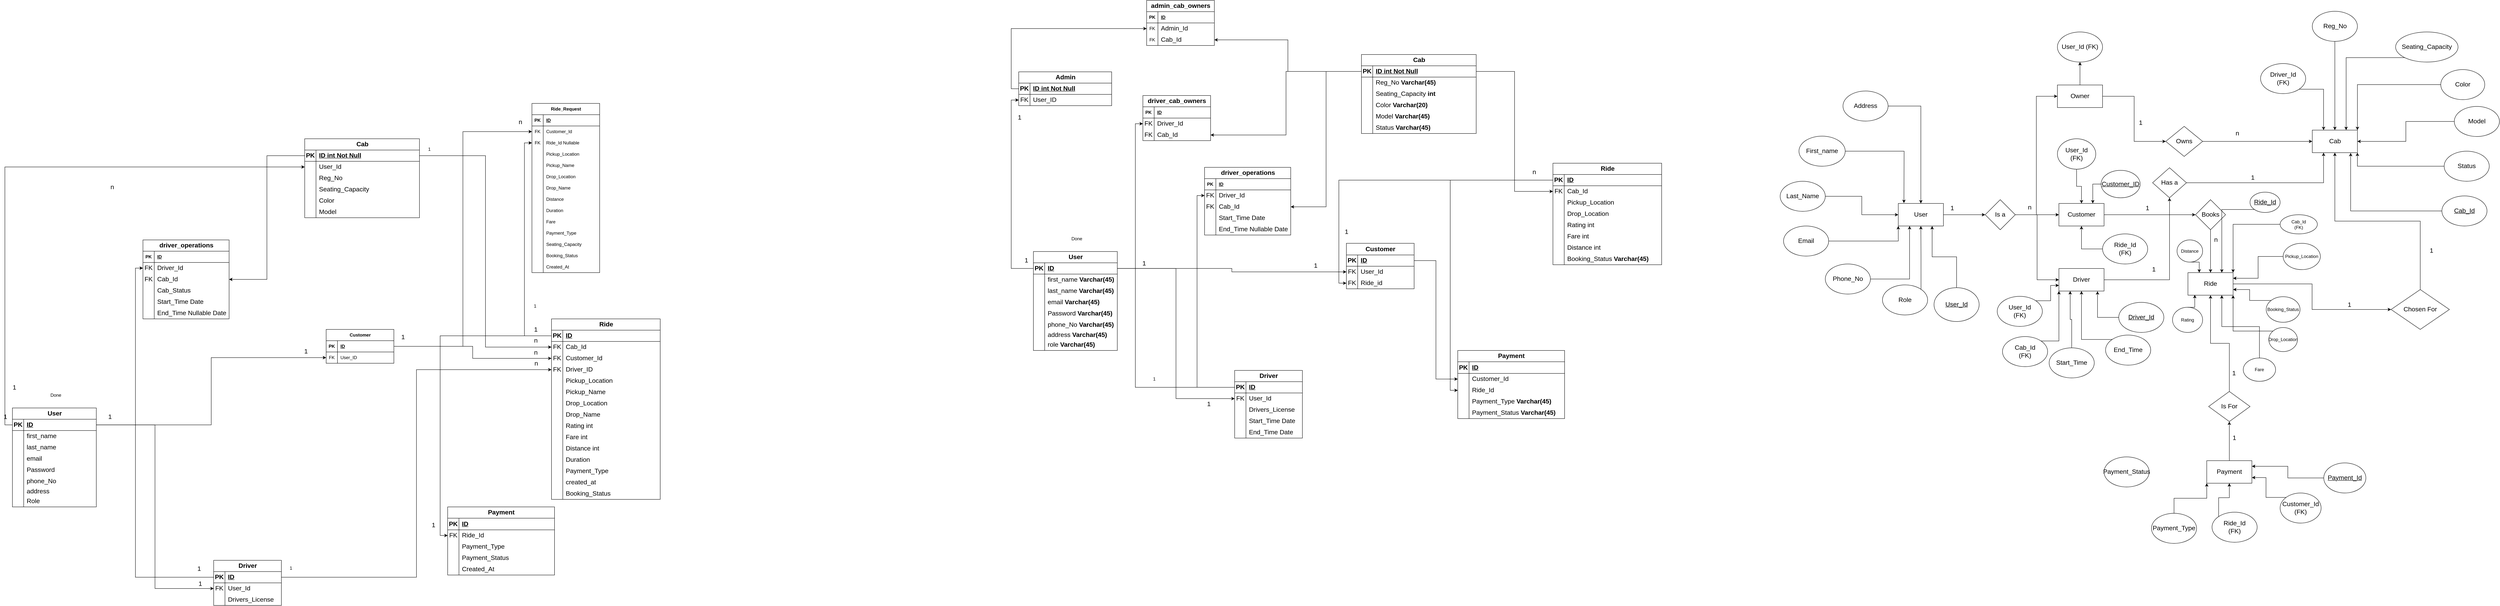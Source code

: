 <mxfile version="24.7.7">
  <diagram name="Page-1" id="EY2tZo2UxjQK9EvT4BrF">
    <mxGraphModel dx="5933" dy="2056" grid="0" gridSize="10" guides="1" tooltips="1" connect="1" arrows="1" fold="1" page="0" pageScale="1" pageWidth="850" pageHeight="1100" math="0" shadow="0">
      <root>
        <mxCell id="0" />
        <mxCell id="1" parent="0" />
        <mxCell id="YxDH78quZ-EtWejgUxgi-2" value="Admin" style="shape=table;startSize=30;container=1;collapsible=1;childLayout=tableLayout;fixedRows=1;rowLines=0;fontStyle=1;align=center;resizeLast=1;html=1;fontSize=17;" parent="1" vertex="1">
          <mxGeometry x="-693" y="-354" width="247" height="90" as="geometry" />
        </mxCell>
        <mxCell id="YxDH78quZ-EtWejgUxgi-3" value="" style="shape=tableRow;horizontal=0;startSize=0;swimlaneHead=0;swimlaneBody=0;fillColor=none;collapsible=0;dropTarget=0;points=[[0,0.5],[1,0.5]];portConstraint=eastwest;top=0;left=0;right=0;bottom=1;fontSize=17;" parent="YxDH78quZ-EtWejgUxgi-2" vertex="1">
          <mxGeometry y="30" width="247" height="30" as="geometry" />
        </mxCell>
        <mxCell id="YxDH78quZ-EtWejgUxgi-4" value="PK" style="shape=partialRectangle;connectable=0;fillColor=none;top=0;left=0;bottom=0;right=0;fontStyle=1;overflow=hidden;whiteSpace=wrap;html=1;fontSize=17;" parent="YxDH78quZ-EtWejgUxgi-3" vertex="1">
          <mxGeometry width="30" height="30" as="geometry">
            <mxRectangle width="30" height="30" as="alternateBounds" />
          </mxGeometry>
        </mxCell>
        <mxCell id="YxDH78quZ-EtWejgUxgi-5" value="ID int Not Null" style="shape=partialRectangle;connectable=0;fillColor=none;top=0;left=0;bottom=0;right=0;align=left;spacingLeft=6;fontStyle=5;overflow=hidden;whiteSpace=wrap;html=1;fontSize=17;" parent="YxDH78quZ-EtWejgUxgi-3" vertex="1">
          <mxGeometry x="30" width="217" height="30" as="geometry">
            <mxRectangle width="217" height="30" as="alternateBounds" />
          </mxGeometry>
        </mxCell>
        <mxCell id="YxDH78quZ-EtWejgUxgi-12" value="" style="shape=tableRow;horizontal=0;startSize=0;swimlaneHead=0;swimlaneBody=0;fillColor=none;collapsible=0;dropTarget=0;points=[[0,0.5],[1,0.5]];portConstraint=eastwest;top=0;left=0;right=0;bottom=0;fontSize=17;" parent="YxDH78quZ-EtWejgUxgi-2" vertex="1">
          <mxGeometry y="60" width="247" height="30" as="geometry" />
        </mxCell>
        <mxCell id="YxDH78quZ-EtWejgUxgi-13" value="FK" style="shape=partialRectangle;connectable=0;fillColor=none;top=0;left=0;bottom=0;right=0;editable=1;overflow=hidden;whiteSpace=wrap;html=1;fontSize=17;" parent="YxDH78quZ-EtWejgUxgi-12" vertex="1">
          <mxGeometry width="30" height="30" as="geometry">
            <mxRectangle width="30" height="30" as="alternateBounds" />
          </mxGeometry>
        </mxCell>
        <mxCell id="YxDH78quZ-EtWejgUxgi-14" value="User_ID" style="shape=partialRectangle;connectable=0;fillColor=none;top=0;left=0;bottom=0;right=0;align=left;spacingLeft=6;overflow=hidden;whiteSpace=wrap;html=1;fontSize=17;" parent="YxDH78quZ-EtWejgUxgi-12" vertex="1">
          <mxGeometry x="30" width="217" height="30" as="geometry">
            <mxRectangle width="217" height="30" as="alternateBounds" />
          </mxGeometry>
        </mxCell>
        <mxCell id="YxDH78quZ-EtWejgUxgi-31" value="User" style="shape=table;startSize=30;container=1;collapsible=1;childLayout=tableLayout;fixedRows=1;rowLines=0;fontStyle=1;align=center;resizeLast=1;html=1;fontSize=17;" parent="1" vertex="1">
          <mxGeometry x="-654" y="123.85" width="223" height="263.145" as="geometry" />
        </mxCell>
        <mxCell id="YxDH78quZ-EtWejgUxgi-32" value="" style="shape=tableRow;horizontal=0;startSize=0;swimlaneHead=0;swimlaneBody=0;fillColor=none;collapsible=0;dropTarget=0;points=[[0,0.5],[1,0.5]];portConstraint=eastwest;top=0;left=0;right=0;bottom=1;fontSize=17;" parent="YxDH78quZ-EtWejgUxgi-31" vertex="1">
          <mxGeometry y="30" width="223" height="30" as="geometry" />
        </mxCell>
        <mxCell id="YxDH78quZ-EtWejgUxgi-33" value="PK" style="shape=partialRectangle;connectable=0;fillColor=none;top=0;left=0;bottom=0;right=0;fontStyle=1;overflow=hidden;whiteSpace=wrap;html=1;fontSize=17;" parent="YxDH78quZ-EtWejgUxgi-32" vertex="1">
          <mxGeometry width="30" height="30" as="geometry">
            <mxRectangle width="30" height="30" as="alternateBounds" />
          </mxGeometry>
        </mxCell>
        <mxCell id="YxDH78quZ-EtWejgUxgi-34" value="ID" style="shape=partialRectangle;connectable=0;fillColor=none;top=0;left=0;bottom=0;right=0;align=left;spacingLeft=6;fontStyle=5;overflow=hidden;whiteSpace=wrap;html=1;fontSize=17;" parent="YxDH78quZ-EtWejgUxgi-32" vertex="1">
          <mxGeometry x="30" width="193" height="30" as="geometry">
            <mxRectangle width="193" height="30" as="alternateBounds" />
          </mxGeometry>
        </mxCell>
        <mxCell id="YxDH78quZ-EtWejgUxgi-35" value="" style="shape=tableRow;horizontal=0;startSize=0;swimlaneHead=0;swimlaneBody=0;fillColor=none;collapsible=0;dropTarget=0;points=[[0,0.5],[1,0.5]];portConstraint=eastwest;top=0;left=0;right=0;bottom=0;fontSize=17;" parent="YxDH78quZ-EtWejgUxgi-31" vertex="1">
          <mxGeometry y="60" width="223" height="30" as="geometry" />
        </mxCell>
        <mxCell id="YxDH78quZ-EtWejgUxgi-36" value="" style="shape=partialRectangle;connectable=0;fillColor=none;top=0;left=0;bottom=0;right=0;editable=1;overflow=hidden;whiteSpace=wrap;html=1;fontSize=17;" parent="YxDH78quZ-EtWejgUxgi-35" vertex="1">
          <mxGeometry width="30" height="30" as="geometry">
            <mxRectangle width="30" height="30" as="alternateBounds" />
          </mxGeometry>
        </mxCell>
        <mxCell id="YxDH78quZ-EtWejgUxgi-37" value="first_name&amp;nbsp;&lt;b&gt;Varchar(45)&lt;/b&gt;" style="shape=partialRectangle;connectable=0;fillColor=none;top=0;left=0;bottom=0;right=0;align=left;spacingLeft=6;overflow=hidden;whiteSpace=wrap;html=1;fontSize=17;" parent="YxDH78quZ-EtWejgUxgi-35" vertex="1">
          <mxGeometry x="30" width="193" height="30" as="geometry">
            <mxRectangle width="193" height="30" as="alternateBounds" />
          </mxGeometry>
        </mxCell>
        <mxCell id="YxDH78quZ-EtWejgUxgi-38" value="" style="shape=tableRow;horizontal=0;startSize=0;swimlaneHead=0;swimlaneBody=0;fillColor=none;collapsible=0;dropTarget=0;points=[[0,0.5],[1,0.5]];portConstraint=eastwest;top=0;left=0;right=0;bottom=0;fontSize=17;" parent="YxDH78quZ-EtWejgUxgi-31" vertex="1">
          <mxGeometry y="90" width="223" height="30" as="geometry" />
        </mxCell>
        <mxCell id="YxDH78quZ-EtWejgUxgi-39" value="" style="shape=partialRectangle;connectable=0;fillColor=none;top=0;left=0;bottom=0;right=0;editable=1;overflow=hidden;whiteSpace=wrap;html=1;fontSize=17;" parent="YxDH78quZ-EtWejgUxgi-38" vertex="1">
          <mxGeometry width="30" height="30" as="geometry">
            <mxRectangle width="30" height="30" as="alternateBounds" />
          </mxGeometry>
        </mxCell>
        <mxCell id="YxDH78quZ-EtWejgUxgi-40" value="last_name&amp;nbsp;&lt;b&gt;Varchar(45)&lt;/b&gt;" style="shape=partialRectangle;connectable=0;fillColor=none;top=0;left=0;bottom=0;right=0;align=left;spacingLeft=6;overflow=hidden;whiteSpace=wrap;html=1;fontSize=17;" parent="YxDH78quZ-EtWejgUxgi-38" vertex="1">
          <mxGeometry x="30" width="193" height="30" as="geometry">
            <mxRectangle width="193" height="30" as="alternateBounds" />
          </mxGeometry>
        </mxCell>
        <mxCell id="YxDH78quZ-EtWejgUxgi-56" value="" style="shape=tableRow;horizontal=0;startSize=0;swimlaneHead=0;swimlaneBody=0;fillColor=none;collapsible=0;dropTarget=0;points=[[0,0.5],[1,0.5]];portConstraint=eastwest;top=0;left=0;right=0;bottom=0;fontSize=17;" parent="YxDH78quZ-EtWejgUxgi-31" vertex="1">
          <mxGeometry y="120" width="223" height="30" as="geometry" />
        </mxCell>
        <mxCell id="YxDH78quZ-EtWejgUxgi-57" value="" style="shape=partialRectangle;connectable=0;fillColor=none;top=0;left=0;bottom=0;right=0;editable=1;overflow=hidden;whiteSpace=wrap;html=1;fontSize=17;" parent="YxDH78quZ-EtWejgUxgi-56" vertex="1">
          <mxGeometry width="30" height="30" as="geometry">
            <mxRectangle width="30" height="30" as="alternateBounds" />
          </mxGeometry>
        </mxCell>
        <mxCell id="YxDH78quZ-EtWejgUxgi-58" value="email&amp;nbsp;&lt;b&gt;Varchar(45)&lt;/b&gt;" style="shape=partialRectangle;connectable=0;fillColor=none;top=0;left=0;bottom=0;right=0;align=left;spacingLeft=6;overflow=hidden;whiteSpace=wrap;html=1;fontSize=17;" parent="YxDH78quZ-EtWejgUxgi-56" vertex="1">
          <mxGeometry x="30" width="193" height="30" as="geometry">
            <mxRectangle width="193" height="30" as="alternateBounds" />
          </mxGeometry>
        </mxCell>
        <mxCell id="YxDH78quZ-EtWejgUxgi-254" value="" style="shape=tableRow;horizontal=0;startSize=0;swimlaneHead=0;swimlaneBody=0;fillColor=none;collapsible=0;dropTarget=0;points=[[0,0.5],[1,0.5]];portConstraint=eastwest;top=0;left=0;right=0;bottom=0;fontSize=17;" parent="YxDH78quZ-EtWejgUxgi-31" vertex="1">
          <mxGeometry y="150" width="223" height="30" as="geometry" />
        </mxCell>
        <mxCell id="YxDH78quZ-EtWejgUxgi-255" value="" style="shape=partialRectangle;connectable=0;fillColor=none;top=0;left=0;bottom=0;right=0;editable=1;overflow=hidden;whiteSpace=wrap;html=1;fontSize=17;" parent="YxDH78quZ-EtWejgUxgi-254" vertex="1">
          <mxGeometry width="30" height="30" as="geometry">
            <mxRectangle width="30" height="30" as="alternateBounds" />
          </mxGeometry>
        </mxCell>
        <mxCell id="YxDH78quZ-EtWejgUxgi-256" value="Password&amp;nbsp;&lt;b&gt;Varchar(45)&lt;/b&gt;" style="shape=partialRectangle;connectable=0;fillColor=none;top=0;left=0;bottom=0;right=0;align=left;spacingLeft=6;overflow=hidden;whiteSpace=wrap;html=1;fontSize=17;" parent="YxDH78quZ-EtWejgUxgi-254" vertex="1">
          <mxGeometry x="30" width="193" height="30" as="geometry">
            <mxRectangle width="193" height="30" as="alternateBounds" />
          </mxGeometry>
        </mxCell>
        <mxCell id="YxDH78quZ-EtWejgUxgi-41" value="" style="shape=tableRow;horizontal=0;startSize=0;swimlaneHead=0;swimlaneBody=0;fillColor=none;collapsible=0;dropTarget=0;points=[[0,0.5],[1,0.5]];portConstraint=eastwest;top=0;left=0;right=0;bottom=0;fontSize=17;" parent="YxDH78quZ-EtWejgUxgi-31" vertex="1">
          <mxGeometry y="180" width="223" height="30" as="geometry" />
        </mxCell>
        <mxCell id="YxDH78quZ-EtWejgUxgi-42" value="" style="shape=partialRectangle;connectable=0;fillColor=none;top=0;left=0;bottom=0;right=0;editable=1;overflow=hidden;whiteSpace=wrap;html=1;fontSize=17;" parent="YxDH78quZ-EtWejgUxgi-41" vertex="1">
          <mxGeometry width="30" height="30" as="geometry">
            <mxRectangle width="30" height="30" as="alternateBounds" />
          </mxGeometry>
        </mxCell>
        <mxCell id="YxDH78quZ-EtWejgUxgi-43" value="phone_No&amp;nbsp;&lt;b&gt;Varchar(45)&lt;/b&gt;" style="shape=partialRectangle;connectable=0;fillColor=none;top=0;left=0;bottom=0;right=0;align=left;spacingLeft=6;overflow=hidden;whiteSpace=wrap;html=1;fontSize=17;" parent="YxDH78quZ-EtWejgUxgi-41" vertex="1">
          <mxGeometry x="30" width="193" height="30" as="geometry">
            <mxRectangle width="193" height="30" as="alternateBounds" />
          </mxGeometry>
        </mxCell>
        <mxCell id="YxDH78quZ-EtWejgUxgi-44" value="" style="shape=tableRow;horizontal=0;startSize=0;swimlaneHead=0;swimlaneBody=0;fillColor=none;collapsible=0;dropTarget=0;points=[[0,0.5],[1,0.5]];portConstraint=eastwest;top=0;left=0;right=0;bottom=0;fontSize=17;" parent="YxDH78quZ-EtWejgUxgi-31" vertex="1">
          <mxGeometry y="210" width="223" height="23" as="geometry" />
        </mxCell>
        <mxCell id="YxDH78quZ-EtWejgUxgi-45" value="" style="shape=partialRectangle;connectable=0;fillColor=none;top=0;left=0;bottom=0;right=0;editable=1;overflow=hidden;whiteSpace=wrap;html=1;fontSize=17;" parent="YxDH78quZ-EtWejgUxgi-44" vertex="1">
          <mxGeometry width="30" height="23" as="geometry">
            <mxRectangle width="30" height="23" as="alternateBounds" />
          </mxGeometry>
        </mxCell>
        <mxCell id="YxDH78quZ-EtWejgUxgi-46" value="address&amp;nbsp;&lt;b&gt;Varchar(45)&lt;/b&gt;" style="shape=partialRectangle;connectable=0;fillColor=none;top=0;left=0;bottom=0;right=0;align=left;spacingLeft=6;overflow=hidden;whiteSpace=wrap;html=1;fontSize=17;" parent="YxDH78quZ-EtWejgUxgi-44" vertex="1">
          <mxGeometry x="30" width="193" height="23" as="geometry">
            <mxRectangle width="193" height="23" as="alternateBounds" />
          </mxGeometry>
        </mxCell>
        <mxCell id="YxDH78quZ-EtWejgUxgi-47" value="" style="shape=tableRow;horizontal=0;startSize=0;swimlaneHead=0;swimlaneBody=0;fillColor=none;collapsible=0;dropTarget=0;points=[[0,0.5],[1,0.5]];portConstraint=eastwest;top=0;left=0;right=0;bottom=0;fontSize=17;" parent="YxDH78quZ-EtWejgUxgi-31" vertex="1">
          <mxGeometry y="233" width="223" height="30" as="geometry" />
        </mxCell>
        <mxCell id="YxDH78quZ-EtWejgUxgi-48" value="" style="shape=partialRectangle;connectable=0;fillColor=none;top=0;left=0;bottom=0;right=0;editable=1;overflow=hidden;whiteSpace=wrap;html=1;fontSize=17;" parent="YxDH78quZ-EtWejgUxgi-47" vertex="1">
          <mxGeometry width="30" height="30" as="geometry">
            <mxRectangle width="30" height="30" as="alternateBounds" />
          </mxGeometry>
        </mxCell>
        <mxCell id="YxDH78quZ-EtWejgUxgi-49" value="role&amp;nbsp;&lt;b&gt;Varchar(45)&lt;/b&gt;" style="shape=partialRectangle;connectable=0;fillColor=none;top=0;left=0;bottom=0;right=0;align=left;spacingLeft=6;overflow=hidden;whiteSpace=wrap;html=1;fontSize=17;" parent="YxDH78quZ-EtWejgUxgi-47" vertex="1">
          <mxGeometry x="30" width="193" height="30" as="geometry">
            <mxRectangle width="193" height="30" as="alternateBounds" />
          </mxGeometry>
        </mxCell>
        <mxCell id="YxDH78quZ-EtWejgUxgi-59" value="Customer" style="shape=table;startSize=31;container=1;collapsible=1;childLayout=tableLayout;fixedRows=1;rowLines=0;fontStyle=1;align=center;resizeLast=1;html=1;fontSize=17;" parent="1" vertex="1">
          <mxGeometry x="178" y="102" width="180" height="121" as="geometry" />
        </mxCell>
        <mxCell id="YxDH78quZ-EtWejgUxgi-60" value="" style="shape=tableRow;horizontal=0;startSize=0;swimlaneHead=0;swimlaneBody=0;fillColor=none;collapsible=0;dropTarget=0;points=[[0,0.5],[1,0.5]];portConstraint=eastwest;top=0;left=0;right=0;bottom=1;fontSize=17;" parent="YxDH78quZ-EtWejgUxgi-59" vertex="1">
          <mxGeometry y="31" width="180" height="30" as="geometry" />
        </mxCell>
        <mxCell id="YxDH78quZ-EtWejgUxgi-61" value="PK" style="shape=partialRectangle;connectable=0;fillColor=none;top=0;left=0;bottom=0;right=0;fontStyle=1;overflow=hidden;whiteSpace=wrap;html=1;fontSize=17;" parent="YxDH78quZ-EtWejgUxgi-60" vertex="1">
          <mxGeometry width="30" height="30" as="geometry">
            <mxRectangle width="30" height="30" as="alternateBounds" />
          </mxGeometry>
        </mxCell>
        <mxCell id="YxDH78quZ-EtWejgUxgi-62" value="ID" style="shape=partialRectangle;connectable=0;fillColor=none;top=0;left=0;bottom=0;right=0;align=left;spacingLeft=6;fontStyle=5;overflow=hidden;whiteSpace=wrap;html=1;fontSize=17;" parent="YxDH78quZ-EtWejgUxgi-60" vertex="1">
          <mxGeometry x="30" width="150" height="30" as="geometry">
            <mxRectangle width="150" height="30" as="alternateBounds" />
          </mxGeometry>
        </mxCell>
        <mxCell id="YxDH78quZ-EtWejgUxgi-63" value="" style="shape=tableRow;horizontal=0;startSize=0;swimlaneHead=0;swimlaneBody=0;fillColor=none;collapsible=0;dropTarget=0;points=[[0,0.5],[1,0.5]];portConstraint=eastwest;top=0;left=0;right=0;bottom=0;fontSize=17;" parent="YxDH78quZ-EtWejgUxgi-59" vertex="1">
          <mxGeometry y="61" width="180" height="30" as="geometry" />
        </mxCell>
        <mxCell id="YxDH78quZ-EtWejgUxgi-64" value="FK" style="shape=partialRectangle;connectable=0;fillColor=none;top=0;left=0;bottom=0;right=0;editable=1;overflow=hidden;whiteSpace=wrap;html=1;fontSize=17;" parent="YxDH78quZ-EtWejgUxgi-63" vertex="1">
          <mxGeometry width="30" height="30" as="geometry">
            <mxRectangle width="30" height="30" as="alternateBounds" />
          </mxGeometry>
        </mxCell>
        <mxCell id="YxDH78quZ-EtWejgUxgi-65" value="User_Id" style="shape=partialRectangle;connectable=0;fillColor=none;top=0;left=0;bottom=0;right=0;align=left;spacingLeft=6;overflow=hidden;whiteSpace=wrap;html=1;fontSize=17;" parent="YxDH78quZ-EtWejgUxgi-63" vertex="1">
          <mxGeometry x="30" width="150" height="30" as="geometry">
            <mxRectangle width="150" height="30" as="alternateBounds" />
          </mxGeometry>
        </mxCell>
        <mxCell id="YxDH78quZ-EtWejgUxgi-72" value="" style="shape=tableRow;horizontal=0;startSize=0;swimlaneHead=0;swimlaneBody=0;fillColor=none;collapsible=0;dropTarget=0;points=[[0,0.5],[1,0.5]];portConstraint=eastwest;top=0;left=0;right=0;bottom=0;fontSize=17;" parent="YxDH78quZ-EtWejgUxgi-59" vertex="1">
          <mxGeometry y="91" width="180" height="30" as="geometry" />
        </mxCell>
        <mxCell id="YxDH78quZ-EtWejgUxgi-73" value="FK" style="shape=partialRectangle;connectable=0;fillColor=none;top=0;left=0;bottom=0;right=0;editable=1;overflow=hidden;whiteSpace=wrap;html=1;fontSize=17;" parent="YxDH78quZ-EtWejgUxgi-72" vertex="1">
          <mxGeometry width="30" height="30" as="geometry">
            <mxRectangle width="30" height="30" as="alternateBounds" />
          </mxGeometry>
        </mxCell>
        <mxCell id="YxDH78quZ-EtWejgUxgi-74" value="Ride_id" style="shape=partialRectangle;connectable=0;fillColor=none;top=0;left=0;bottom=0;right=0;align=left;spacingLeft=6;overflow=hidden;whiteSpace=wrap;html=1;fontSize=17;" parent="YxDH78quZ-EtWejgUxgi-72" vertex="1">
          <mxGeometry x="30" width="150" height="30" as="geometry">
            <mxRectangle width="150" height="30" as="alternateBounds" />
          </mxGeometry>
        </mxCell>
        <mxCell id="YxDH78quZ-EtWejgUxgi-78" value="Ride" style="shape=table;startSize=30;container=1;collapsible=1;childLayout=tableLayout;fixedRows=1;rowLines=0;fontStyle=1;align=center;resizeLast=1;html=1;fontSize=17;" parent="1" vertex="1">
          <mxGeometry x="727" y="-111" width="289" height="270" as="geometry" />
        </mxCell>
        <mxCell id="YxDH78quZ-EtWejgUxgi-79" value="" style="shape=tableRow;horizontal=0;startSize=0;swimlaneHead=0;swimlaneBody=0;fillColor=none;collapsible=0;dropTarget=0;points=[[0,0.5],[1,0.5]];portConstraint=eastwest;top=0;left=0;right=0;bottom=1;fontSize=17;" parent="YxDH78quZ-EtWejgUxgi-78" vertex="1">
          <mxGeometry y="30" width="289" height="30" as="geometry" />
        </mxCell>
        <mxCell id="YxDH78quZ-EtWejgUxgi-80" value="PK" style="shape=partialRectangle;connectable=0;fillColor=none;top=0;left=0;bottom=0;right=0;fontStyle=1;overflow=hidden;whiteSpace=wrap;html=1;fontSize=17;" parent="YxDH78quZ-EtWejgUxgi-79" vertex="1">
          <mxGeometry width="30" height="30" as="geometry">
            <mxRectangle width="30" height="30" as="alternateBounds" />
          </mxGeometry>
        </mxCell>
        <mxCell id="YxDH78quZ-EtWejgUxgi-81" value="ID" style="shape=partialRectangle;connectable=0;fillColor=none;top=0;left=0;bottom=0;right=0;align=left;spacingLeft=6;fontStyle=5;overflow=hidden;whiteSpace=wrap;html=1;fontSize=17;" parent="YxDH78quZ-EtWejgUxgi-79" vertex="1">
          <mxGeometry x="30" width="259" height="30" as="geometry">
            <mxRectangle width="259" height="30" as="alternateBounds" />
          </mxGeometry>
        </mxCell>
        <mxCell id="YxDH78quZ-EtWejgUxgi-82" value="" style="shape=tableRow;horizontal=0;startSize=0;swimlaneHead=0;swimlaneBody=0;fillColor=none;collapsible=0;dropTarget=0;points=[[0,0.5],[1,0.5]];portConstraint=eastwest;top=0;left=0;right=0;bottom=0;fontSize=17;" parent="YxDH78quZ-EtWejgUxgi-78" vertex="1">
          <mxGeometry y="60" width="289" height="30" as="geometry" />
        </mxCell>
        <mxCell id="YxDH78quZ-EtWejgUxgi-83" value="FK" style="shape=partialRectangle;connectable=0;fillColor=none;top=0;left=0;bottom=0;right=0;editable=1;overflow=hidden;whiteSpace=wrap;html=1;fontSize=17;" parent="YxDH78quZ-EtWejgUxgi-82" vertex="1">
          <mxGeometry width="30" height="30" as="geometry">
            <mxRectangle width="30" height="30" as="alternateBounds" />
          </mxGeometry>
        </mxCell>
        <mxCell id="YxDH78quZ-EtWejgUxgi-84" value="Cab_Id" style="shape=partialRectangle;connectable=0;fillColor=none;top=0;left=0;bottom=0;right=0;align=left;spacingLeft=6;overflow=hidden;whiteSpace=wrap;html=1;fontSize=17;" parent="YxDH78quZ-EtWejgUxgi-82" vertex="1">
          <mxGeometry x="30" width="259" height="30" as="geometry">
            <mxRectangle width="259" height="30" as="alternateBounds" />
          </mxGeometry>
        </mxCell>
        <mxCell id="YxDH78quZ-EtWejgUxgi-163" value="" style="shape=tableRow;horizontal=0;startSize=0;swimlaneHead=0;swimlaneBody=0;fillColor=none;collapsible=0;dropTarget=0;points=[[0,0.5],[1,0.5]];portConstraint=eastwest;top=0;left=0;right=0;bottom=0;fontSize=17;" parent="YxDH78quZ-EtWejgUxgi-78" vertex="1">
          <mxGeometry y="90" width="289" height="30" as="geometry" />
        </mxCell>
        <mxCell id="YxDH78quZ-EtWejgUxgi-164" value="" style="shape=partialRectangle;connectable=0;fillColor=none;top=0;left=0;bottom=0;right=0;editable=1;overflow=hidden;whiteSpace=wrap;html=1;fontSize=17;" parent="YxDH78quZ-EtWejgUxgi-163" vertex="1">
          <mxGeometry width="30" height="30" as="geometry">
            <mxRectangle width="30" height="30" as="alternateBounds" />
          </mxGeometry>
        </mxCell>
        <mxCell id="YxDH78quZ-EtWejgUxgi-165" value="Pickup_Location" style="shape=partialRectangle;connectable=0;fillColor=none;top=0;left=0;bottom=0;right=0;align=left;spacingLeft=6;overflow=hidden;whiteSpace=wrap;html=1;fontSize=17;" parent="YxDH78quZ-EtWejgUxgi-163" vertex="1">
          <mxGeometry x="30" width="259" height="30" as="geometry">
            <mxRectangle width="259" height="30" as="alternateBounds" />
          </mxGeometry>
        </mxCell>
        <mxCell id="YxDH78quZ-EtWejgUxgi-85" value="" style="shape=tableRow;horizontal=0;startSize=0;swimlaneHead=0;swimlaneBody=0;fillColor=none;collapsible=0;dropTarget=0;points=[[0,0.5],[1,0.5]];portConstraint=eastwest;top=0;left=0;right=0;bottom=0;fontSize=17;" parent="YxDH78quZ-EtWejgUxgi-78" vertex="1">
          <mxGeometry y="120" width="289" height="30" as="geometry" />
        </mxCell>
        <mxCell id="YxDH78quZ-EtWejgUxgi-86" value="" style="shape=partialRectangle;connectable=0;fillColor=none;top=0;left=0;bottom=0;right=0;editable=1;overflow=hidden;whiteSpace=wrap;html=1;fontSize=17;" parent="YxDH78quZ-EtWejgUxgi-85" vertex="1">
          <mxGeometry width="30" height="30" as="geometry">
            <mxRectangle width="30" height="30" as="alternateBounds" />
          </mxGeometry>
        </mxCell>
        <mxCell id="YxDH78quZ-EtWejgUxgi-87" value="Drop_Location" style="shape=partialRectangle;connectable=0;fillColor=none;top=0;left=0;bottom=0;right=0;align=left;spacingLeft=6;overflow=hidden;whiteSpace=wrap;html=1;fontSize=17;" parent="YxDH78quZ-EtWejgUxgi-85" vertex="1">
          <mxGeometry x="30" width="259" height="30" as="geometry">
            <mxRectangle width="259" height="30" as="alternateBounds" />
          </mxGeometry>
        </mxCell>
        <mxCell id="YxDH78quZ-EtWejgUxgi-88" value="" style="shape=tableRow;horizontal=0;startSize=0;swimlaneHead=0;swimlaneBody=0;fillColor=none;collapsible=0;dropTarget=0;points=[[0,0.5],[1,0.5]];portConstraint=eastwest;top=0;left=0;right=0;bottom=0;fontSize=17;" parent="YxDH78quZ-EtWejgUxgi-78" vertex="1">
          <mxGeometry y="150" width="289" height="30" as="geometry" />
        </mxCell>
        <mxCell id="YxDH78quZ-EtWejgUxgi-89" value="" style="shape=partialRectangle;connectable=0;fillColor=none;top=0;left=0;bottom=0;right=0;editable=1;overflow=hidden;whiteSpace=wrap;html=1;fontSize=17;" parent="YxDH78quZ-EtWejgUxgi-88" vertex="1">
          <mxGeometry width="30" height="30" as="geometry">
            <mxRectangle width="30" height="30" as="alternateBounds" />
          </mxGeometry>
        </mxCell>
        <mxCell id="YxDH78quZ-EtWejgUxgi-90" value="Rating int" style="shape=partialRectangle;connectable=0;fillColor=none;top=0;left=0;bottom=0;right=0;align=left;spacingLeft=6;overflow=hidden;whiteSpace=wrap;html=1;fontSize=17;" parent="YxDH78quZ-EtWejgUxgi-88" vertex="1">
          <mxGeometry x="30" width="259" height="30" as="geometry">
            <mxRectangle width="259" height="30" as="alternateBounds" />
          </mxGeometry>
        </mxCell>
        <mxCell id="YxDH78quZ-EtWejgUxgi-91" value="" style="shape=tableRow;horizontal=0;startSize=0;swimlaneHead=0;swimlaneBody=0;fillColor=none;collapsible=0;dropTarget=0;points=[[0,0.5],[1,0.5]];portConstraint=eastwest;top=0;left=0;right=0;bottom=0;fontSize=17;" parent="YxDH78quZ-EtWejgUxgi-78" vertex="1">
          <mxGeometry y="180" width="289" height="30" as="geometry" />
        </mxCell>
        <mxCell id="YxDH78quZ-EtWejgUxgi-92" value="" style="shape=partialRectangle;connectable=0;fillColor=none;top=0;left=0;bottom=0;right=0;editable=1;overflow=hidden;whiteSpace=wrap;html=1;fontSize=17;" parent="YxDH78quZ-EtWejgUxgi-91" vertex="1">
          <mxGeometry width="30" height="30" as="geometry">
            <mxRectangle width="30" height="30" as="alternateBounds" />
          </mxGeometry>
        </mxCell>
        <mxCell id="YxDH78quZ-EtWejgUxgi-93" value="Fare int" style="shape=partialRectangle;connectable=0;fillColor=none;top=0;left=0;bottom=0;right=0;align=left;spacingLeft=6;overflow=hidden;whiteSpace=wrap;html=1;fontSize=17;" parent="YxDH78quZ-EtWejgUxgi-91" vertex="1">
          <mxGeometry x="30" width="259" height="30" as="geometry">
            <mxRectangle width="259" height="30" as="alternateBounds" />
          </mxGeometry>
        </mxCell>
        <mxCell id="YxDH78quZ-EtWejgUxgi-94" value="" style="shape=tableRow;horizontal=0;startSize=0;swimlaneHead=0;swimlaneBody=0;fillColor=none;collapsible=0;dropTarget=0;points=[[0,0.5],[1,0.5]];portConstraint=eastwest;top=0;left=0;right=0;bottom=0;fontSize=17;" parent="YxDH78quZ-EtWejgUxgi-78" vertex="1">
          <mxGeometry y="210" width="289" height="30" as="geometry" />
        </mxCell>
        <mxCell id="YxDH78quZ-EtWejgUxgi-95" value="" style="shape=partialRectangle;connectable=0;fillColor=none;top=0;left=0;bottom=0;right=0;editable=1;overflow=hidden;whiteSpace=wrap;html=1;fontSize=17;" parent="YxDH78quZ-EtWejgUxgi-94" vertex="1">
          <mxGeometry width="30" height="30" as="geometry">
            <mxRectangle width="30" height="30" as="alternateBounds" />
          </mxGeometry>
        </mxCell>
        <mxCell id="YxDH78quZ-EtWejgUxgi-96" value="Distance int" style="shape=partialRectangle;connectable=0;fillColor=none;top=0;left=0;bottom=0;right=0;align=left;spacingLeft=6;overflow=hidden;whiteSpace=wrap;html=1;fontSize=17;" parent="YxDH78quZ-EtWejgUxgi-94" vertex="1">
          <mxGeometry x="30" width="259" height="30" as="geometry">
            <mxRectangle width="259" height="30" as="alternateBounds" />
          </mxGeometry>
        </mxCell>
        <mxCell id="YxDH78quZ-EtWejgUxgi-185" value="" style="shape=tableRow;horizontal=0;startSize=0;swimlaneHead=0;swimlaneBody=0;fillColor=none;collapsible=0;dropTarget=0;points=[[0,0.5],[1,0.5]];portConstraint=eastwest;top=0;left=0;right=0;bottom=0;fontSize=17;" parent="YxDH78quZ-EtWejgUxgi-78" vertex="1">
          <mxGeometry y="240" width="289" height="30" as="geometry" />
        </mxCell>
        <mxCell id="YxDH78quZ-EtWejgUxgi-186" value="" style="shape=partialRectangle;connectable=0;fillColor=none;top=0;left=0;bottom=0;right=0;editable=1;overflow=hidden;whiteSpace=wrap;html=1;fontSize=17;" parent="YxDH78quZ-EtWejgUxgi-185" vertex="1">
          <mxGeometry width="30" height="30" as="geometry">
            <mxRectangle width="30" height="30" as="alternateBounds" />
          </mxGeometry>
        </mxCell>
        <mxCell id="YxDH78quZ-EtWejgUxgi-187" value="Booking_Status&amp;nbsp;&lt;b&gt;Varchar(45)&lt;/b&gt;" style="shape=partialRectangle;connectable=0;fillColor=none;top=0;left=0;bottom=0;right=0;align=left;spacingLeft=6;overflow=hidden;whiteSpace=wrap;html=1;fontSize=17;" parent="YxDH78quZ-EtWejgUxgi-185" vertex="1">
          <mxGeometry x="30" width="259" height="30" as="geometry">
            <mxRectangle width="259" height="30" as="alternateBounds" />
          </mxGeometry>
        </mxCell>
        <mxCell id="YxDH78quZ-EtWejgUxgi-100" value="Cab" style="shape=table;startSize=30;container=1;collapsible=1;childLayout=tableLayout;fixedRows=1;rowLines=0;fontStyle=1;align=center;resizeLast=1;html=1;fontSize=17;" parent="1" vertex="1">
          <mxGeometry x="218" y="-400" width="305" height="210" as="geometry" />
        </mxCell>
        <mxCell id="YxDH78quZ-EtWejgUxgi-101" value="" style="shape=tableRow;horizontal=0;startSize=0;swimlaneHead=0;swimlaneBody=0;fillColor=none;collapsible=0;dropTarget=0;points=[[0,0.5],[1,0.5]];portConstraint=eastwest;top=0;left=0;right=0;bottom=1;fontSize=17;" parent="YxDH78quZ-EtWejgUxgi-100" vertex="1">
          <mxGeometry y="30" width="305" height="30" as="geometry" />
        </mxCell>
        <mxCell id="YxDH78quZ-EtWejgUxgi-102" value="PK" style="shape=partialRectangle;connectable=0;fillColor=none;top=0;left=0;bottom=0;right=0;fontStyle=1;overflow=hidden;whiteSpace=wrap;html=1;fontSize=17;" parent="YxDH78quZ-EtWejgUxgi-101" vertex="1">
          <mxGeometry width="30" height="30" as="geometry">
            <mxRectangle width="30" height="30" as="alternateBounds" />
          </mxGeometry>
        </mxCell>
        <mxCell id="YxDH78quZ-EtWejgUxgi-103" value="ID int Not Null" style="shape=partialRectangle;connectable=0;fillColor=none;top=0;left=0;bottom=0;right=0;align=left;spacingLeft=6;fontStyle=5;overflow=hidden;whiteSpace=wrap;html=1;fontSize=17;" parent="YxDH78quZ-EtWejgUxgi-101" vertex="1">
          <mxGeometry x="30" width="275" height="30" as="geometry">
            <mxRectangle width="275" height="30" as="alternateBounds" />
          </mxGeometry>
        </mxCell>
        <mxCell id="YxDH78quZ-EtWejgUxgi-188" value="" style="shape=tableRow;horizontal=0;startSize=0;swimlaneHead=0;swimlaneBody=0;fillColor=none;collapsible=0;dropTarget=0;points=[[0,0.5],[1,0.5]];portConstraint=eastwest;top=0;left=0;right=0;bottom=0;fontSize=17;" parent="YxDH78quZ-EtWejgUxgi-100" vertex="1">
          <mxGeometry y="60" width="305" height="30" as="geometry" />
        </mxCell>
        <mxCell id="YxDH78quZ-EtWejgUxgi-189" value="" style="shape=partialRectangle;connectable=0;fillColor=none;top=0;left=0;bottom=0;right=0;editable=1;overflow=hidden;whiteSpace=wrap;html=1;fontSize=17;" parent="YxDH78quZ-EtWejgUxgi-188" vertex="1">
          <mxGeometry width="30" height="30" as="geometry">
            <mxRectangle width="30" height="30" as="alternateBounds" />
          </mxGeometry>
        </mxCell>
        <mxCell id="YxDH78quZ-EtWejgUxgi-190" value="Reg_No&amp;nbsp;&lt;b&gt;Varchar(45)&lt;/b&gt;" style="shape=partialRectangle;connectable=0;fillColor=none;top=0;left=0;bottom=0;right=0;align=left;spacingLeft=6;overflow=hidden;whiteSpace=wrap;html=1;fontSize=17;" parent="YxDH78quZ-EtWejgUxgi-188" vertex="1">
          <mxGeometry x="30" width="275" height="30" as="geometry">
            <mxRectangle width="275" height="30" as="alternateBounds" />
          </mxGeometry>
        </mxCell>
        <mxCell id="YxDH78quZ-EtWejgUxgi-107" value="" style="shape=tableRow;horizontal=0;startSize=0;swimlaneHead=0;swimlaneBody=0;fillColor=none;collapsible=0;dropTarget=0;points=[[0,0.5],[1,0.5]];portConstraint=eastwest;top=0;left=0;right=0;bottom=0;fontSize=17;" parent="YxDH78quZ-EtWejgUxgi-100" vertex="1">
          <mxGeometry y="90" width="305" height="30" as="geometry" />
        </mxCell>
        <mxCell id="YxDH78quZ-EtWejgUxgi-108" value="" style="shape=partialRectangle;connectable=0;fillColor=none;top=0;left=0;bottom=0;right=0;editable=1;overflow=hidden;whiteSpace=wrap;html=1;fontSize=17;" parent="YxDH78quZ-EtWejgUxgi-107" vertex="1">
          <mxGeometry width="30" height="30" as="geometry">
            <mxRectangle width="30" height="30" as="alternateBounds" />
          </mxGeometry>
        </mxCell>
        <mxCell id="YxDH78quZ-EtWejgUxgi-109" value="Seating_Capacity &lt;b&gt;int&lt;/b&gt;" style="shape=partialRectangle;connectable=0;fillColor=none;top=0;left=0;bottom=0;right=0;align=left;spacingLeft=6;overflow=hidden;whiteSpace=wrap;html=1;fontSize=17;" parent="YxDH78quZ-EtWejgUxgi-107" vertex="1">
          <mxGeometry x="30" width="275" height="30" as="geometry">
            <mxRectangle width="275" height="30" as="alternateBounds" />
          </mxGeometry>
        </mxCell>
        <mxCell id="YxDH78quZ-EtWejgUxgi-110" value="" style="shape=tableRow;horizontal=0;startSize=0;swimlaneHead=0;swimlaneBody=0;fillColor=none;collapsible=0;dropTarget=0;points=[[0,0.5],[1,0.5]];portConstraint=eastwest;top=0;left=0;right=0;bottom=0;fontSize=17;" parent="YxDH78quZ-EtWejgUxgi-100" vertex="1">
          <mxGeometry y="120" width="305" height="30" as="geometry" />
        </mxCell>
        <mxCell id="YxDH78quZ-EtWejgUxgi-111" value="" style="shape=partialRectangle;connectable=0;fillColor=none;top=0;left=0;bottom=0;right=0;editable=1;overflow=hidden;whiteSpace=wrap;html=1;fontSize=17;" parent="YxDH78quZ-EtWejgUxgi-110" vertex="1">
          <mxGeometry width="30" height="30" as="geometry">
            <mxRectangle width="30" height="30" as="alternateBounds" />
          </mxGeometry>
        </mxCell>
        <mxCell id="YxDH78quZ-EtWejgUxgi-112" value="Color&amp;nbsp;&lt;b&gt;Varchar(20)&lt;/b&gt;" style="shape=partialRectangle;connectable=0;fillColor=none;top=0;left=0;bottom=0;right=0;align=left;spacingLeft=6;overflow=hidden;whiteSpace=wrap;html=1;fontSize=17;" parent="YxDH78quZ-EtWejgUxgi-110" vertex="1">
          <mxGeometry x="30" width="275" height="30" as="geometry">
            <mxRectangle width="275" height="30" as="alternateBounds" />
          </mxGeometry>
        </mxCell>
        <mxCell id="YxDH78quZ-EtWejgUxgi-116" value="" style="shape=tableRow;horizontal=0;startSize=0;swimlaneHead=0;swimlaneBody=0;fillColor=none;collapsible=0;dropTarget=0;points=[[0,0.5],[1,0.5]];portConstraint=eastwest;top=0;left=0;right=0;bottom=0;fontSize=17;" parent="YxDH78quZ-EtWejgUxgi-100" vertex="1">
          <mxGeometry y="150" width="305" height="30" as="geometry" />
        </mxCell>
        <mxCell id="YxDH78quZ-EtWejgUxgi-117" value="" style="shape=partialRectangle;connectable=0;fillColor=none;top=0;left=0;bottom=0;right=0;editable=1;overflow=hidden;whiteSpace=wrap;html=1;fontSize=17;" parent="YxDH78quZ-EtWejgUxgi-116" vertex="1">
          <mxGeometry width="30" height="30" as="geometry">
            <mxRectangle width="30" height="30" as="alternateBounds" />
          </mxGeometry>
        </mxCell>
        <mxCell id="YxDH78quZ-EtWejgUxgi-118" value="Model&amp;nbsp;&lt;b&gt;Varchar(45)&lt;/b&gt;" style="shape=partialRectangle;connectable=0;fillColor=none;top=0;left=0;bottom=0;right=0;align=left;spacingLeft=6;overflow=hidden;whiteSpace=wrap;html=1;fontSize=17;" parent="YxDH78quZ-EtWejgUxgi-116" vertex="1">
          <mxGeometry x="30" width="275" height="30" as="geometry">
            <mxRectangle width="275" height="30" as="alternateBounds" />
          </mxGeometry>
        </mxCell>
        <mxCell id="YxDH78quZ-EtWejgUxgi-119" value="" style="shape=tableRow;horizontal=0;startSize=0;swimlaneHead=0;swimlaneBody=0;fillColor=none;collapsible=0;dropTarget=0;points=[[0,0.5],[1,0.5]];portConstraint=eastwest;top=0;left=0;right=0;bottom=0;fontSize=17;" parent="YxDH78quZ-EtWejgUxgi-100" vertex="1">
          <mxGeometry y="180" width="305" height="30" as="geometry" />
        </mxCell>
        <mxCell id="YxDH78quZ-EtWejgUxgi-120" value="" style="shape=partialRectangle;connectable=0;fillColor=none;top=0;left=0;bottom=0;right=0;editable=1;overflow=hidden;whiteSpace=wrap;html=1;fontSize=17;" parent="YxDH78quZ-EtWejgUxgi-119" vertex="1">
          <mxGeometry width="30" height="30" as="geometry">
            <mxRectangle width="30" height="30" as="alternateBounds" />
          </mxGeometry>
        </mxCell>
        <mxCell id="YxDH78quZ-EtWejgUxgi-121" value="Status&amp;nbsp;&lt;b&gt;Varchar(45)&lt;/b&gt;" style="shape=partialRectangle;connectable=0;fillColor=none;top=0;left=0;bottom=0;right=0;align=left;spacingLeft=6;overflow=hidden;whiteSpace=wrap;html=1;fontSize=17;" parent="YxDH78quZ-EtWejgUxgi-119" vertex="1">
          <mxGeometry x="30" width="275" height="30" as="geometry">
            <mxRectangle width="275" height="30" as="alternateBounds" />
          </mxGeometry>
        </mxCell>
        <mxCell id="YxDH78quZ-EtWejgUxgi-128" value="Driver" style="shape=table;startSize=30;container=1;collapsible=1;childLayout=tableLayout;fixedRows=1;rowLines=0;fontStyle=1;align=center;resizeLast=1;html=1;fontSize=17;" parent="1" vertex="1">
          <mxGeometry x="-119" y="440" width="180" height="180" as="geometry" />
        </mxCell>
        <mxCell id="YxDH78quZ-EtWejgUxgi-129" value="" style="shape=tableRow;horizontal=0;startSize=0;swimlaneHead=0;swimlaneBody=0;fillColor=none;collapsible=0;dropTarget=0;points=[[0,0.5],[1,0.5]];portConstraint=eastwest;top=0;left=0;right=0;bottom=1;fontSize=17;" parent="YxDH78quZ-EtWejgUxgi-128" vertex="1">
          <mxGeometry y="30" width="180" height="30" as="geometry" />
        </mxCell>
        <mxCell id="YxDH78quZ-EtWejgUxgi-130" value="PK" style="shape=partialRectangle;connectable=0;fillColor=none;top=0;left=0;bottom=0;right=0;fontStyle=1;overflow=hidden;whiteSpace=wrap;html=1;fontSize=17;" parent="YxDH78quZ-EtWejgUxgi-129" vertex="1">
          <mxGeometry width="30" height="30" as="geometry">
            <mxRectangle width="30" height="30" as="alternateBounds" />
          </mxGeometry>
        </mxCell>
        <mxCell id="YxDH78quZ-EtWejgUxgi-131" value="ID" style="shape=partialRectangle;connectable=0;fillColor=none;top=0;left=0;bottom=0;right=0;align=left;spacingLeft=6;fontStyle=5;overflow=hidden;whiteSpace=wrap;html=1;fontSize=17;" parent="YxDH78quZ-EtWejgUxgi-129" vertex="1">
          <mxGeometry x="30" width="150" height="30" as="geometry">
            <mxRectangle width="150" height="30" as="alternateBounds" />
          </mxGeometry>
        </mxCell>
        <mxCell id="YxDH78quZ-EtWejgUxgi-132" value="" style="shape=tableRow;horizontal=0;startSize=0;swimlaneHead=0;swimlaneBody=0;fillColor=none;collapsible=0;dropTarget=0;points=[[0,0.5],[1,0.5]];portConstraint=eastwest;top=0;left=0;right=0;bottom=0;fontSize=17;" parent="YxDH78quZ-EtWejgUxgi-128" vertex="1">
          <mxGeometry y="60" width="180" height="30" as="geometry" />
        </mxCell>
        <mxCell id="YxDH78quZ-EtWejgUxgi-133" value="FK" style="shape=partialRectangle;connectable=0;fillColor=none;top=0;left=0;bottom=0;right=0;editable=1;overflow=hidden;whiteSpace=wrap;html=1;fontSize=17;" parent="YxDH78quZ-EtWejgUxgi-132" vertex="1">
          <mxGeometry width="30" height="30" as="geometry">
            <mxRectangle width="30" height="30" as="alternateBounds" />
          </mxGeometry>
        </mxCell>
        <mxCell id="YxDH78quZ-EtWejgUxgi-134" value="User_Id" style="shape=partialRectangle;connectable=0;fillColor=none;top=0;left=0;bottom=0;right=0;align=left;spacingLeft=6;overflow=hidden;whiteSpace=wrap;html=1;fontSize=17;" parent="YxDH78quZ-EtWejgUxgi-132" vertex="1">
          <mxGeometry x="30" width="150" height="30" as="geometry">
            <mxRectangle width="150" height="30" as="alternateBounds" />
          </mxGeometry>
        </mxCell>
        <mxCell id="oKJhpVfzUX_Z_Kkq6TDM-1" value="" style="shape=tableRow;horizontal=0;startSize=0;swimlaneHead=0;swimlaneBody=0;fillColor=none;collapsible=0;dropTarget=0;points=[[0,0.5],[1,0.5]];portConstraint=eastwest;top=0;left=0;right=0;bottom=0;fontSize=17;" parent="YxDH78quZ-EtWejgUxgi-128" vertex="1">
          <mxGeometry y="90" width="180" height="30" as="geometry" />
        </mxCell>
        <mxCell id="oKJhpVfzUX_Z_Kkq6TDM-2" value="" style="shape=partialRectangle;connectable=0;fillColor=none;top=0;left=0;bottom=0;right=0;editable=1;overflow=hidden;whiteSpace=wrap;html=1;fontSize=17;" parent="oKJhpVfzUX_Z_Kkq6TDM-1" vertex="1">
          <mxGeometry width="30" height="30" as="geometry">
            <mxRectangle width="30" height="30" as="alternateBounds" />
          </mxGeometry>
        </mxCell>
        <mxCell id="oKJhpVfzUX_Z_Kkq6TDM-3" value="Drivers_License" style="shape=partialRectangle;connectable=0;fillColor=none;top=0;left=0;bottom=0;right=0;align=left;spacingLeft=6;overflow=hidden;whiteSpace=wrap;html=1;fontSize=17;" parent="oKJhpVfzUX_Z_Kkq6TDM-1" vertex="1">
          <mxGeometry x="30" width="150" height="30" as="geometry">
            <mxRectangle width="150" height="30" as="alternateBounds" />
          </mxGeometry>
        </mxCell>
        <mxCell id="YxDH78quZ-EtWejgUxgi-135" value="" style="shape=tableRow;horizontal=0;startSize=0;swimlaneHead=0;swimlaneBody=0;fillColor=none;collapsible=0;dropTarget=0;points=[[0,0.5],[1,0.5]];portConstraint=eastwest;top=0;left=0;right=0;bottom=0;fontSize=17;" parent="YxDH78quZ-EtWejgUxgi-128" vertex="1">
          <mxGeometry y="120" width="180" height="30" as="geometry" />
        </mxCell>
        <mxCell id="YxDH78quZ-EtWejgUxgi-136" value="" style="shape=partialRectangle;connectable=0;fillColor=none;top=0;left=0;bottom=0;right=0;editable=1;overflow=hidden;whiteSpace=wrap;html=1;fontSize=17;" parent="YxDH78quZ-EtWejgUxgi-135" vertex="1">
          <mxGeometry width="30" height="30" as="geometry">
            <mxRectangle width="30" height="30" as="alternateBounds" />
          </mxGeometry>
        </mxCell>
        <mxCell id="YxDH78quZ-EtWejgUxgi-137" value="Start_Time Date" style="shape=partialRectangle;connectable=0;fillColor=none;top=0;left=0;bottom=0;right=0;align=left;spacingLeft=6;overflow=hidden;whiteSpace=wrap;html=1;fontSize=17;" parent="YxDH78quZ-EtWejgUxgi-135" vertex="1">
          <mxGeometry x="30" width="150" height="30" as="geometry">
            <mxRectangle width="150" height="30" as="alternateBounds" />
          </mxGeometry>
        </mxCell>
        <mxCell id="YxDH78quZ-EtWejgUxgi-138" value="" style="shape=tableRow;horizontal=0;startSize=0;swimlaneHead=0;swimlaneBody=0;fillColor=none;collapsible=0;dropTarget=0;points=[[0,0.5],[1,0.5]];portConstraint=eastwest;top=0;left=0;right=0;bottom=0;fontSize=17;" parent="YxDH78quZ-EtWejgUxgi-128" vertex="1">
          <mxGeometry y="150" width="180" height="30" as="geometry" />
        </mxCell>
        <mxCell id="YxDH78quZ-EtWejgUxgi-139" value="" style="shape=partialRectangle;connectable=0;fillColor=none;top=0;left=0;bottom=0;right=0;editable=1;overflow=hidden;whiteSpace=wrap;html=1;fontSize=17;" parent="YxDH78quZ-EtWejgUxgi-138" vertex="1">
          <mxGeometry width="30" height="30" as="geometry">
            <mxRectangle width="30" height="30" as="alternateBounds" />
          </mxGeometry>
        </mxCell>
        <mxCell id="YxDH78quZ-EtWejgUxgi-140" value="End_Time Date" style="shape=partialRectangle;connectable=0;fillColor=none;top=0;left=0;bottom=0;right=0;align=left;spacingLeft=6;overflow=hidden;whiteSpace=wrap;html=1;fontSize=17;" parent="YxDH78quZ-EtWejgUxgi-138" vertex="1">
          <mxGeometry x="30" width="150" height="30" as="geometry">
            <mxRectangle width="150" height="30" as="alternateBounds" />
          </mxGeometry>
        </mxCell>
        <mxCell id="YxDH78quZ-EtWejgUxgi-144" value="Payment" style="shape=table;startSize=30;container=1;collapsible=1;childLayout=tableLayout;fixedRows=1;rowLines=0;fontStyle=1;align=center;resizeLast=1;html=1;fontSize=17;" parent="1" vertex="1">
          <mxGeometry x="474" y="387" width="284" height="181.17" as="geometry" />
        </mxCell>
        <mxCell id="YxDH78quZ-EtWejgUxgi-145" value="" style="shape=tableRow;horizontal=0;startSize=0;swimlaneHead=0;swimlaneBody=0;fillColor=none;collapsible=0;dropTarget=0;points=[[0,0.5],[1,0.5]];portConstraint=eastwest;top=0;left=0;right=0;bottom=1;fontSize=17;" parent="YxDH78quZ-EtWejgUxgi-144" vertex="1">
          <mxGeometry y="30" width="284" height="31" as="geometry" />
        </mxCell>
        <mxCell id="YxDH78quZ-EtWejgUxgi-146" value="PK" style="shape=partialRectangle;connectable=0;fillColor=none;top=0;left=0;bottom=0;right=0;fontStyle=1;overflow=hidden;whiteSpace=wrap;html=1;fontSize=17;" parent="YxDH78quZ-EtWejgUxgi-145" vertex="1">
          <mxGeometry width="30" height="31" as="geometry">
            <mxRectangle width="30" height="31" as="alternateBounds" />
          </mxGeometry>
        </mxCell>
        <mxCell id="YxDH78quZ-EtWejgUxgi-147" value="ID" style="shape=partialRectangle;connectable=0;fillColor=none;top=0;left=0;bottom=0;right=0;align=left;spacingLeft=6;fontStyle=5;overflow=hidden;whiteSpace=wrap;html=1;fontSize=17;" parent="YxDH78quZ-EtWejgUxgi-145" vertex="1">
          <mxGeometry x="30" width="254" height="31" as="geometry">
            <mxRectangle width="254" height="31" as="alternateBounds" />
          </mxGeometry>
        </mxCell>
        <mxCell id="YxDH78quZ-EtWejgUxgi-148" value="" style="shape=tableRow;horizontal=0;startSize=0;swimlaneHead=0;swimlaneBody=0;fillColor=none;collapsible=0;dropTarget=0;points=[[0,0.5],[1,0.5]];portConstraint=eastwest;top=0;left=0;right=0;bottom=0;fontSize=17;" parent="YxDH78quZ-EtWejgUxgi-144" vertex="1">
          <mxGeometry y="61" width="284" height="30" as="geometry" />
        </mxCell>
        <mxCell id="YxDH78quZ-EtWejgUxgi-149" value="" style="shape=partialRectangle;connectable=0;fillColor=none;top=0;left=0;bottom=0;right=0;editable=1;overflow=hidden;whiteSpace=wrap;html=1;fontSize=17;" parent="YxDH78quZ-EtWejgUxgi-148" vertex="1">
          <mxGeometry width="30" height="30" as="geometry">
            <mxRectangle width="30" height="30" as="alternateBounds" />
          </mxGeometry>
        </mxCell>
        <mxCell id="YxDH78quZ-EtWejgUxgi-150" value="Customer_Id" style="shape=partialRectangle;connectable=0;fillColor=none;top=0;left=0;bottom=0;right=0;align=left;spacingLeft=6;overflow=hidden;whiteSpace=wrap;html=1;fontSize=17;" parent="YxDH78quZ-EtWejgUxgi-148" vertex="1">
          <mxGeometry x="30" width="254" height="30" as="geometry">
            <mxRectangle width="254" height="30" as="alternateBounds" />
          </mxGeometry>
        </mxCell>
        <mxCell id="YxDH78quZ-EtWejgUxgi-157" value="" style="shape=tableRow;horizontal=0;startSize=0;swimlaneHead=0;swimlaneBody=0;fillColor=none;collapsible=0;dropTarget=0;points=[[0,0.5],[1,0.5]];portConstraint=eastwest;top=0;left=0;right=0;bottom=0;fontSize=17;" parent="YxDH78quZ-EtWejgUxgi-144" vertex="1">
          <mxGeometry y="91" width="284" height="30" as="geometry" />
        </mxCell>
        <mxCell id="YxDH78quZ-EtWejgUxgi-158" value="" style="shape=partialRectangle;connectable=0;fillColor=none;top=0;left=0;bottom=0;right=0;editable=1;overflow=hidden;whiteSpace=wrap;html=1;fontSize=17;" parent="YxDH78quZ-EtWejgUxgi-157" vertex="1">
          <mxGeometry width="30" height="30" as="geometry">
            <mxRectangle width="30" height="30" as="alternateBounds" />
          </mxGeometry>
        </mxCell>
        <mxCell id="YxDH78quZ-EtWejgUxgi-159" value="Ride_Id" style="shape=partialRectangle;connectable=0;fillColor=none;top=0;left=0;bottom=0;right=0;align=left;spacingLeft=6;overflow=hidden;whiteSpace=wrap;html=1;fontSize=17;" parent="YxDH78quZ-EtWejgUxgi-157" vertex="1">
          <mxGeometry x="30" width="254" height="30" as="geometry">
            <mxRectangle width="254" height="30" as="alternateBounds" />
          </mxGeometry>
        </mxCell>
        <mxCell id="YxDH78quZ-EtWejgUxgi-160" value="" style="shape=tableRow;horizontal=0;startSize=0;swimlaneHead=0;swimlaneBody=0;fillColor=none;collapsible=0;dropTarget=0;points=[[0,0.5],[1,0.5]];portConstraint=eastwest;top=0;left=0;right=0;bottom=0;fontSize=17;" parent="YxDH78quZ-EtWejgUxgi-144" vertex="1">
          <mxGeometry y="121" width="284" height="30" as="geometry" />
        </mxCell>
        <mxCell id="YxDH78quZ-EtWejgUxgi-161" value="" style="shape=partialRectangle;connectable=0;fillColor=none;top=0;left=0;bottom=0;right=0;editable=1;overflow=hidden;whiteSpace=wrap;html=1;fontSize=17;" parent="YxDH78quZ-EtWejgUxgi-160" vertex="1">
          <mxGeometry width="30" height="30" as="geometry">
            <mxRectangle width="30" height="30" as="alternateBounds" />
          </mxGeometry>
        </mxCell>
        <mxCell id="YxDH78quZ-EtWejgUxgi-162" value="Payment_Type&amp;nbsp;&lt;b&gt;Varchar(45)&lt;/b&gt;" style="shape=partialRectangle;connectable=0;fillColor=none;top=0;left=0;bottom=0;right=0;align=left;spacingLeft=6;overflow=hidden;whiteSpace=wrap;html=1;fontSize=17;" parent="YxDH78quZ-EtWejgUxgi-160" vertex="1">
          <mxGeometry x="30" width="254" height="30" as="geometry">
            <mxRectangle width="254" height="30" as="alternateBounds" />
          </mxGeometry>
        </mxCell>
        <mxCell id="YxDH78quZ-EtWejgUxgi-181" value="" style="shape=tableRow;horizontal=0;startSize=0;swimlaneHead=0;swimlaneBody=0;fillColor=none;collapsible=0;dropTarget=0;points=[[0,0.5],[1,0.5]];portConstraint=eastwest;top=0;left=0;right=0;bottom=0;fontSize=17;" parent="YxDH78quZ-EtWejgUxgi-144" vertex="1">
          <mxGeometry y="151" width="284" height="30" as="geometry" />
        </mxCell>
        <mxCell id="YxDH78quZ-EtWejgUxgi-182" value="" style="shape=partialRectangle;connectable=0;fillColor=none;top=0;left=0;bottom=0;right=0;editable=1;overflow=hidden;whiteSpace=wrap;html=1;fontSize=17;" parent="YxDH78quZ-EtWejgUxgi-181" vertex="1">
          <mxGeometry width="30" height="30" as="geometry">
            <mxRectangle width="30" height="30" as="alternateBounds" />
          </mxGeometry>
        </mxCell>
        <mxCell id="YxDH78quZ-EtWejgUxgi-183" value="Payment_Status&amp;nbsp;&lt;b&gt;Varchar(45)&lt;/b&gt;" style="shape=partialRectangle;connectable=0;fillColor=none;top=0;left=0;bottom=0;right=0;align=left;spacingLeft=6;overflow=hidden;whiteSpace=wrap;html=1;fontSize=17;" parent="YxDH78quZ-EtWejgUxgi-181" vertex="1">
          <mxGeometry x="30" width="254" height="30" as="geometry">
            <mxRectangle width="254" height="30" as="alternateBounds" />
          </mxGeometry>
        </mxCell>
        <mxCell id="YxDH78quZ-EtWejgUxgi-171" style="edgeStyle=orthogonalEdgeStyle;rounded=0;orthogonalLoop=1;jettySize=auto;html=1;exitX=1;exitY=0.5;exitDx=0;exitDy=0;entryX=0;entryY=0.5;entryDx=0;entryDy=0;fontSize=17;" parent="1" source="YxDH78quZ-EtWejgUxgi-32" target="YxDH78quZ-EtWejgUxgi-63" edge="1">
          <mxGeometry relative="1" as="geometry" />
        </mxCell>
        <mxCell id="YxDH78quZ-EtWejgUxgi-173" style="edgeStyle=orthogonalEdgeStyle;rounded=0;orthogonalLoop=1;jettySize=auto;html=1;exitX=1;exitY=0.5;exitDx=0;exitDy=0;entryX=0;entryY=0.5;entryDx=0;entryDy=0;fontSize=17;" parent="1" source="YxDH78quZ-EtWejgUxgi-32" target="YxDH78quZ-EtWejgUxgi-132" edge="1">
          <mxGeometry relative="1" as="geometry" />
        </mxCell>
        <mxCell id="YxDH78quZ-EtWejgUxgi-174" style="edgeStyle=orthogonalEdgeStyle;rounded=0;orthogonalLoop=1;jettySize=auto;html=1;exitX=1;exitY=0.5;exitDx=0;exitDy=0;entryX=0;entryY=0.5;entryDx=0;entryDy=0;fontSize=17;" parent="1" source="YxDH78quZ-EtWejgUxgi-101" target="YxDH78quZ-EtWejgUxgi-82" edge="1">
          <mxGeometry relative="1" as="geometry">
            <mxPoint x="883.333" y="48" as="targetPoint" />
          </mxGeometry>
        </mxCell>
        <mxCell id="YxDH78quZ-EtWejgUxgi-175" style="edgeStyle=orthogonalEdgeStyle;rounded=0;orthogonalLoop=1;jettySize=auto;html=1;exitX=1;exitY=0.5;exitDx=0;exitDy=0;fontSize=17;" parent="1" source="YxDH78quZ-EtWejgUxgi-60" target="YxDH78quZ-EtWejgUxgi-148" edge="1">
          <mxGeometry relative="1" as="geometry">
            <mxPoint x="465" y="463" as="targetPoint" />
          </mxGeometry>
        </mxCell>
        <mxCell id="YxDH78quZ-EtWejgUxgi-178" style="edgeStyle=orthogonalEdgeStyle;rounded=0;orthogonalLoop=1;jettySize=auto;html=1;exitX=0;exitY=0.5;exitDx=0;exitDy=0;entryX=0;entryY=0.5;entryDx=0;entryDy=0;fontSize=17;" parent="1" source="YxDH78quZ-EtWejgUxgi-79" target="YxDH78quZ-EtWejgUxgi-72" edge="1">
          <mxGeometry relative="1" as="geometry" />
        </mxCell>
        <mxCell id="YxDH78quZ-EtWejgUxgi-180" style="edgeStyle=orthogonalEdgeStyle;rounded=0;orthogonalLoop=1;jettySize=auto;html=1;exitX=0;exitY=0.5;exitDx=0;exitDy=0;entryX=0;entryY=0.5;entryDx=0;entryDy=0;fontSize=17;" parent="1" source="YxDH78quZ-EtWejgUxgi-79" target="YxDH78quZ-EtWejgUxgi-157" edge="1">
          <mxGeometry relative="1" as="geometry" />
        </mxCell>
        <mxCell id="YxDH78quZ-EtWejgUxgi-184" style="edgeStyle=orthogonalEdgeStyle;rounded=0;orthogonalLoop=1;jettySize=auto;html=1;exitX=0;exitY=0.5;exitDx=0;exitDy=0;entryX=0;entryY=0.5;entryDx=0;entryDy=0;" parent="1" source="YxDH78quZ-EtWejgUxgi-32" target="YxDH78quZ-EtWejgUxgi-12" edge="1">
          <mxGeometry relative="1" as="geometry" />
        </mxCell>
        <mxCell id="YxDH78quZ-EtWejgUxgi-211" style="edgeStyle=orthogonalEdgeStyle;rounded=0;orthogonalLoop=1;jettySize=auto;html=1;exitX=1;exitY=0.5;exitDx=0;exitDy=0;entryX=0;entryY=0.5;entryDx=0;entryDy=0;" parent="1" source="YxDH78quZ-EtWejgUxgi-198" target="YxDH78quZ-EtWejgUxgi-210" edge="1">
          <mxGeometry relative="1" as="geometry" />
        </mxCell>
        <mxCell id="YxDH78quZ-EtWejgUxgi-198" value="&lt;font style=&quot;font-size: 17px;&quot;&gt;User&lt;/font&gt;" style="rounded=0;whiteSpace=wrap;html=1;" parent="1" vertex="1">
          <mxGeometry x="1645" y="-4" width="120" height="60" as="geometry" />
        </mxCell>
        <mxCell id="YxDH78quZ-EtWejgUxgi-216" style="edgeStyle=orthogonalEdgeStyle;rounded=0;orthogonalLoop=1;jettySize=auto;html=1;exitX=1;exitY=0.5;exitDx=0;exitDy=0;entryX=0;entryY=0.5;entryDx=0;entryDy=0;" parent="1" source="YxDH78quZ-EtWejgUxgi-199" target="YxDH78quZ-EtWejgUxgi-215" edge="1">
          <mxGeometry relative="1" as="geometry" />
        </mxCell>
        <mxCell id="YxDH78quZ-EtWejgUxgi-199" value="&lt;font style=&quot;font-size: 17px;&quot;&gt;Customer&lt;/font&gt;" style="rounded=0;whiteSpace=wrap;html=1;" parent="1" vertex="1">
          <mxGeometry x="2072" y="-4" width="120" height="60" as="geometry" />
        </mxCell>
        <mxCell id="YxDH78quZ-EtWejgUxgi-262" style="edgeStyle=orthogonalEdgeStyle;rounded=0;orthogonalLoop=1;jettySize=auto;html=1;entryX=0.5;entryY=1;entryDx=0;entryDy=0;" parent="1" source="YxDH78quZ-EtWejgUxgi-200" target="YxDH78quZ-EtWejgUxgi-257" edge="1">
          <mxGeometry relative="1" as="geometry">
            <mxPoint x="2335" y="126" as="targetPoint" />
          </mxGeometry>
        </mxCell>
        <mxCell id="YxDH78quZ-EtWejgUxgi-200" value="&lt;font style=&quot;font-size: 17px;&quot;&gt;Driver&lt;/font&gt;" style="rounded=0;whiteSpace=wrap;html=1;" parent="1" vertex="1">
          <mxGeometry x="2072" y="169" width="120" height="60" as="geometry" />
        </mxCell>
        <mxCell id="YxDH78quZ-EtWejgUxgi-201" value="&lt;font style=&quot;font-size: 17px;&quot;&gt;Cab&lt;/font&gt;" style="rounded=0;whiteSpace=wrap;html=1;" parent="1" vertex="1">
          <mxGeometry x="2745.5" y="-199.0" width="120" height="60" as="geometry" />
        </mxCell>
        <mxCell id="YxDH78quZ-EtWejgUxgi-223" style="edgeStyle=orthogonalEdgeStyle;rounded=0;orthogonalLoop=1;jettySize=auto;html=1;exitX=1;exitY=0.5;exitDx=0;exitDy=0;entryX=0;entryY=0.5;entryDx=0;entryDy=0;" parent="1" source="YxDH78quZ-EtWejgUxgi-202" target="YxDH78quZ-EtWejgUxgi-220" edge="1">
          <mxGeometry relative="1" as="geometry">
            <mxPoint x="2635.504" y="252.009" as="targetPoint" />
          </mxGeometry>
        </mxCell>
        <mxCell id="YxDH78quZ-EtWejgUxgi-202" value="&lt;font style=&quot;font-size: 17px;&quot;&gt;Ride&lt;/font&gt;" style="rounded=0;whiteSpace=wrap;html=1;" parent="1" vertex="1">
          <mxGeometry x="2415" y="180" width="120" height="60" as="geometry" />
        </mxCell>
        <mxCell id="YxDH78quZ-EtWejgUxgi-237" style="edgeStyle=orthogonalEdgeStyle;rounded=0;orthogonalLoop=1;jettySize=auto;html=1;exitX=0.5;exitY=0;exitDx=0;exitDy=0;entryX=0.5;entryY=1;entryDx=0;entryDy=0;" parent="1" source="YxDH78quZ-EtWejgUxgi-203" target="YxDH78quZ-EtWejgUxgi-235" edge="1">
          <mxGeometry relative="1" as="geometry" />
        </mxCell>
        <mxCell id="YxDH78quZ-EtWejgUxgi-203" value="&lt;font style=&quot;font-size: 17px;&quot;&gt;Payment&lt;/font&gt;" style="rounded=0;whiteSpace=wrap;html=1;" parent="1" vertex="1">
          <mxGeometry x="2465" y="680" width="120" height="60" as="geometry" />
        </mxCell>
        <mxCell id="YxDH78quZ-EtWejgUxgi-226" style="edgeStyle=orthogonalEdgeStyle;rounded=0;orthogonalLoop=1;jettySize=auto;html=1;exitX=1;exitY=0.5;exitDx=0;exitDy=0;entryX=0;entryY=0.5;entryDx=0;entryDy=0;" parent="1" source="YxDH78quZ-EtWejgUxgi-204" target="YxDH78quZ-EtWejgUxgi-224" edge="1">
          <mxGeometry relative="1" as="geometry" />
        </mxCell>
        <mxCell id="YxDH78quZ-EtWejgUxgi-269" style="edgeStyle=orthogonalEdgeStyle;rounded=0;orthogonalLoop=1;jettySize=auto;html=1;" parent="1" source="YxDH78quZ-EtWejgUxgi-204" target="YxDH78quZ-EtWejgUxgi-268" edge="1">
          <mxGeometry relative="1" as="geometry">
            <mxPoint x="2128" y="-258.077" as="targetPoint" />
          </mxGeometry>
        </mxCell>
        <mxCell id="YxDH78quZ-EtWejgUxgi-204" value="&lt;font style=&quot;font-size: 17px;&quot;&gt;Owner&lt;/font&gt;" style="rounded=0;whiteSpace=wrap;html=1;" parent="1" vertex="1">
          <mxGeometry x="2068" y="-319" width="120" height="60" as="geometry" />
        </mxCell>
        <mxCell id="YxDH78quZ-EtWejgUxgi-212" style="edgeStyle=orthogonalEdgeStyle;rounded=0;orthogonalLoop=1;jettySize=auto;html=1;exitX=1;exitY=0.5;exitDx=0;exitDy=0;entryX=0;entryY=0.5;entryDx=0;entryDy=0;" parent="1" source="YxDH78quZ-EtWejgUxgi-210" target="YxDH78quZ-EtWejgUxgi-204" edge="1">
          <mxGeometry relative="1" as="geometry" />
        </mxCell>
        <mxCell id="YxDH78quZ-EtWejgUxgi-213" style="edgeStyle=orthogonalEdgeStyle;rounded=0;orthogonalLoop=1;jettySize=auto;html=1;exitX=1;exitY=0.5;exitDx=0;exitDy=0;" parent="1" source="YxDH78quZ-EtWejgUxgi-210" target="YxDH78quZ-EtWejgUxgi-199" edge="1">
          <mxGeometry relative="1" as="geometry" />
        </mxCell>
        <mxCell id="YxDH78quZ-EtWejgUxgi-214" style="edgeStyle=orthogonalEdgeStyle;rounded=0;orthogonalLoop=1;jettySize=auto;html=1;exitX=1;exitY=0.5;exitDx=0;exitDy=0;entryX=0;entryY=0.5;entryDx=0;entryDy=0;" parent="1" source="YxDH78quZ-EtWejgUxgi-210" target="YxDH78quZ-EtWejgUxgi-200" edge="1">
          <mxGeometry relative="1" as="geometry" />
        </mxCell>
        <mxCell id="YxDH78quZ-EtWejgUxgi-210" value="&lt;font style=&quot;font-size: 17px;&quot;&gt;Is a&lt;/font&gt;" style="rhombus;whiteSpace=wrap;html=1;" parent="1" vertex="1">
          <mxGeometry x="1876" y="-14" width="80" height="80" as="geometry" />
        </mxCell>
        <mxCell id="YxDH78quZ-EtWejgUxgi-218" style="edgeStyle=orthogonalEdgeStyle;rounded=0;orthogonalLoop=1;jettySize=auto;html=1;exitX=0.5;exitY=1;exitDx=0;exitDy=0;entryX=0.5;entryY=0;entryDx=0;entryDy=0;" parent="1" source="YxDH78quZ-EtWejgUxgi-215" target="YxDH78quZ-EtWejgUxgi-202" edge="1">
          <mxGeometry relative="1" as="geometry" />
        </mxCell>
        <mxCell id="YxDH78quZ-EtWejgUxgi-215" value="&lt;font style=&quot;font-size: 17px;&quot;&gt;Books&lt;/font&gt;" style="rhombus;whiteSpace=wrap;html=1;" parent="1" vertex="1">
          <mxGeometry x="2435" y="-14" width="80" height="80" as="geometry" />
        </mxCell>
        <mxCell id="YxDH78quZ-EtWejgUxgi-228" style="edgeStyle=orthogonalEdgeStyle;rounded=0;orthogonalLoop=1;jettySize=auto;html=1;exitX=0.5;exitY=0;exitDx=0;exitDy=0;entryX=0.5;entryY=1;entryDx=0;entryDy=0;" parent="1" source="YxDH78quZ-EtWejgUxgi-220" target="YxDH78quZ-EtWejgUxgi-201" edge="1">
          <mxGeometry relative="1" as="geometry" />
        </mxCell>
        <mxCell id="YxDH78quZ-EtWejgUxgi-220" value="&lt;font style=&quot;font-size: 17px;&quot;&gt;Chosen For&lt;/font&gt;" style="rhombus;whiteSpace=wrap;html=1;" parent="1" vertex="1">
          <mxGeometry x="2955" y="225.0" width="155" height="106" as="geometry" />
        </mxCell>
        <mxCell id="YxDH78quZ-EtWejgUxgi-227" style="edgeStyle=orthogonalEdgeStyle;rounded=0;orthogonalLoop=1;jettySize=auto;html=1;exitX=1;exitY=0.5;exitDx=0;exitDy=0;entryX=0;entryY=0.5;entryDx=0;entryDy=0;" parent="1" source="YxDH78quZ-EtWejgUxgi-224" target="YxDH78quZ-EtWejgUxgi-201" edge="1">
          <mxGeometry relative="1" as="geometry" />
        </mxCell>
        <mxCell id="YxDH78quZ-EtWejgUxgi-224" value="&lt;font style=&quot;font-size: 17px;&quot;&gt;Owns&lt;/font&gt;" style="rhombus;whiteSpace=wrap;html=1;" parent="1" vertex="1">
          <mxGeometry x="2356" y="-209" width="98" height="80" as="geometry" />
        </mxCell>
        <mxCell id="YxDH78quZ-EtWejgUxgi-236" style="edgeStyle=orthogonalEdgeStyle;rounded=0;orthogonalLoop=1;jettySize=auto;html=1;exitX=0.5;exitY=0;exitDx=0;exitDy=0;entryX=0.5;entryY=1;entryDx=0;entryDy=0;" parent="1" source="YxDH78quZ-EtWejgUxgi-235" target="YxDH78quZ-EtWejgUxgi-202" edge="1">
          <mxGeometry relative="1" as="geometry" />
        </mxCell>
        <mxCell id="YxDH78quZ-EtWejgUxgi-235" value="&lt;font style=&quot;font-size: 17px;&quot;&gt;Is For&lt;/font&gt;" style="rhombus;whiteSpace=wrap;html=1;" parent="1" vertex="1">
          <mxGeometry x="2470" y="496" width="110" height="80" as="geometry" />
        </mxCell>
        <mxCell id="YxDH78quZ-EtWejgUxgi-248" style="edgeStyle=orthogonalEdgeStyle;rounded=0;orthogonalLoop=1;jettySize=auto;html=1;exitX=1;exitY=0.5;exitDx=0;exitDy=0;entryX=0;entryY=1;entryDx=0;entryDy=0;" parent="1" source="YxDH78quZ-EtWejgUxgi-238" target="YxDH78quZ-EtWejgUxgi-198" edge="1">
          <mxGeometry relative="1" as="geometry" />
        </mxCell>
        <mxCell id="YxDH78quZ-EtWejgUxgi-238" value="&lt;font style=&quot;font-size: 17px;&quot;&gt;Email&lt;/font&gt;" style="ellipse;whiteSpace=wrap;html=1;" parent="1" vertex="1">
          <mxGeometry x="1340" y="56" width="120" height="80" as="geometry" />
        </mxCell>
        <mxCell id="YxDH78quZ-EtWejgUxgi-249" style="edgeStyle=orthogonalEdgeStyle;rounded=0;orthogonalLoop=1;jettySize=auto;html=1;exitX=1;exitY=0.5;exitDx=0;exitDy=0;entryX=0.25;entryY=1;entryDx=0;entryDy=0;" parent="1" source="YxDH78quZ-EtWejgUxgi-239" target="YxDH78quZ-EtWejgUxgi-198" edge="1">
          <mxGeometry relative="1" as="geometry" />
        </mxCell>
        <mxCell id="YxDH78quZ-EtWejgUxgi-239" value="&lt;font style=&quot;font-size: 17px;&quot;&gt;Phone_No&lt;/font&gt;" style="ellipse;whiteSpace=wrap;html=1;" parent="1" vertex="1">
          <mxGeometry x="1451" y="157" width="120" height="80" as="geometry" />
        </mxCell>
        <mxCell id="YxDH78quZ-EtWejgUxgi-250" style="edgeStyle=orthogonalEdgeStyle;rounded=0;orthogonalLoop=1;jettySize=auto;html=1;exitX=1;exitY=0;exitDx=0;exitDy=0;entryX=0.5;entryY=1;entryDx=0;entryDy=0;" parent="1" source="YxDH78quZ-EtWejgUxgi-240" target="YxDH78quZ-EtWejgUxgi-198" edge="1">
          <mxGeometry relative="1" as="geometry" />
        </mxCell>
        <mxCell id="YxDH78quZ-EtWejgUxgi-240" value="&lt;font style=&quot;font-size: 17px;&quot;&gt;Role&lt;/font&gt;" style="ellipse;whiteSpace=wrap;html=1;" parent="1" vertex="1">
          <mxGeometry x="1603" y="212.57" width="120" height="80" as="geometry" />
        </mxCell>
        <mxCell id="YxDH78quZ-EtWejgUxgi-247" style="edgeStyle=orthogonalEdgeStyle;rounded=0;orthogonalLoop=1;jettySize=auto;html=1;exitX=1;exitY=0.5;exitDx=0;exitDy=0;" parent="1" source="YxDH78quZ-EtWejgUxgi-241" target="YxDH78quZ-EtWejgUxgi-198" edge="1">
          <mxGeometry relative="1" as="geometry" />
        </mxCell>
        <mxCell id="YxDH78quZ-EtWejgUxgi-241" value="&lt;font style=&quot;font-size: 17px;&quot;&gt;Last_Name&lt;/font&gt;" style="ellipse;whiteSpace=wrap;html=1;" parent="1" vertex="1">
          <mxGeometry x="1331" y="-63" width="120" height="80" as="geometry" />
        </mxCell>
        <mxCell id="YxDH78quZ-EtWejgUxgi-251" style="edgeStyle=orthogonalEdgeStyle;rounded=0;orthogonalLoop=1;jettySize=auto;html=1;exitX=1;exitY=0.5;exitDx=0;exitDy=0;entryX=0.5;entryY=0;entryDx=0;entryDy=0;" parent="1" source="YxDH78quZ-EtWejgUxgi-242" target="YxDH78quZ-EtWejgUxgi-198" edge="1">
          <mxGeometry relative="1" as="geometry" />
        </mxCell>
        <mxCell id="YxDH78quZ-EtWejgUxgi-242" value="&lt;font style=&quot;font-size: 17px;&quot;&gt;Address&lt;/font&gt;" style="ellipse;whiteSpace=wrap;html=1;" parent="1" vertex="1">
          <mxGeometry x="1498" y="-303" width="120" height="80" as="geometry" />
        </mxCell>
        <mxCell id="YxDH78quZ-EtWejgUxgi-244" style="edgeStyle=orthogonalEdgeStyle;rounded=0;orthogonalLoop=1;jettySize=auto;html=1;exitX=1;exitY=0.5;exitDx=0;exitDy=0;" parent="1" source="YxDH78quZ-EtWejgUxgi-243" edge="1">
          <mxGeometry relative="1" as="geometry">
            <mxPoint x="1660" y="-5" as="targetPoint" />
          </mxGeometry>
        </mxCell>
        <mxCell id="YxDH78quZ-EtWejgUxgi-243" value="&lt;font style=&quot;font-size: 17px;&quot;&gt;First_name&lt;/font&gt;" style="ellipse;whiteSpace=wrap;html=1;" parent="1" vertex="1">
          <mxGeometry x="1381" y="-183" width="123" height="80" as="geometry" />
        </mxCell>
        <mxCell id="YxDH78quZ-EtWejgUxgi-253" style="edgeStyle=orthogonalEdgeStyle;rounded=0;orthogonalLoop=1;jettySize=auto;html=1;exitX=0.5;exitY=0;exitDx=0;exitDy=0;entryX=0.75;entryY=1;entryDx=0;entryDy=0;" parent="1" source="YxDH78quZ-EtWejgUxgi-252" target="YxDH78quZ-EtWejgUxgi-198" edge="1">
          <mxGeometry relative="1" as="geometry" />
        </mxCell>
        <mxCell id="YxDH78quZ-EtWejgUxgi-252" value="&lt;font style=&quot;font-size: 17px;&quot;&gt;&lt;u&gt;User_Id&lt;/u&gt;&lt;/font&gt;" style="ellipse;whiteSpace=wrap;html=1;" parent="1" vertex="1">
          <mxGeometry x="1740" y="220" width="120" height="90" as="geometry" />
        </mxCell>
        <mxCell id="YxDH78quZ-EtWejgUxgi-267" style="edgeStyle=orthogonalEdgeStyle;rounded=0;orthogonalLoop=1;jettySize=auto;html=1;exitX=1;exitY=0.5;exitDx=0;exitDy=0;entryX=0.25;entryY=1;entryDx=0;entryDy=0;" parent="1" source="YxDH78quZ-EtWejgUxgi-257" target="YxDH78quZ-EtWejgUxgi-201" edge="1">
          <mxGeometry relative="1" as="geometry" />
        </mxCell>
        <mxCell id="YxDH78quZ-EtWejgUxgi-257" value="&lt;font style=&quot;font-size: 17px;&quot;&gt;Has a&lt;/font&gt;" style="rhombus;whiteSpace=wrap;html=1;" parent="1" vertex="1">
          <mxGeometry x="2321" y="-99" width="90" height="80" as="geometry" />
        </mxCell>
        <mxCell id="YxDH78quZ-EtWejgUxgi-268" value="&lt;font style=&quot;font-size: 17px;&quot;&gt;User_Id (FK)&lt;/font&gt;" style="ellipse;whiteSpace=wrap;html=1;" parent="1" vertex="1">
          <mxGeometry x="2068" y="-460" width="120" height="80" as="geometry" />
        </mxCell>
        <mxCell id="YxDH78quZ-EtWejgUxgi-302" style="edgeStyle=orthogonalEdgeStyle;rounded=0;orthogonalLoop=1;jettySize=auto;html=1;exitX=0;exitY=1;exitDx=0;exitDy=0;entryX=0.75;entryY=0;entryDx=0;entryDy=0;" parent="1" source="YxDH78quZ-EtWejgUxgi-270" target="YxDH78quZ-EtWejgUxgi-201" edge="1">
          <mxGeometry relative="1" as="geometry" />
        </mxCell>
        <mxCell id="YxDH78quZ-EtWejgUxgi-270" value="&lt;font style=&quot;font-size: 17px;&quot;&gt;Seating_Capacity&lt;/font&gt;" style="ellipse;whiteSpace=wrap;html=1;" parent="1" vertex="1">
          <mxGeometry x="2967" y="-460" width="166" height="80" as="geometry" />
        </mxCell>
        <mxCell id="YxDH78quZ-EtWejgUxgi-305" style="edgeStyle=orthogonalEdgeStyle;rounded=0;orthogonalLoop=1;jettySize=auto;html=1;exitX=0;exitY=0.5;exitDx=0;exitDy=0;entryX=1;entryY=1;entryDx=0;entryDy=0;" parent="1" source="YxDH78quZ-EtWejgUxgi-271" target="YxDH78quZ-EtWejgUxgi-201" edge="1">
          <mxGeometry relative="1" as="geometry" />
        </mxCell>
        <mxCell id="YxDH78quZ-EtWejgUxgi-271" value="&lt;font style=&quot;font-size: 17px;&quot;&gt;Status&lt;/font&gt;" style="ellipse;whiteSpace=wrap;html=1;" parent="1" vertex="1">
          <mxGeometry x="3096" y="-143" width="120" height="80" as="geometry" />
        </mxCell>
        <mxCell id="YxDH78quZ-EtWejgUxgi-304" style="edgeStyle=orthogonalEdgeStyle;rounded=0;orthogonalLoop=1;jettySize=auto;html=1;exitX=0;exitY=0.5;exitDx=0;exitDy=0;entryX=1;entryY=0.5;entryDx=0;entryDy=0;" parent="1" source="YxDH78quZ-EtWejgUxgi-272" target="YxDH78quZ-EtWejgUxgi-201" edge="1">
          <mxGeometry relative="1" as="geometry" />
        </mxCell>
        <mxCell id="YxDH78quZ-EtWejgUxgi-272" value="&lt;font style=&quot;font-size: 17px;&quot;&gt;Model&lt;/font&gt;" style="ellipse;whiteSpace=wrap;html=1;" parent="1" vertex="1">
          <mxGeometry x="3123" y="-262" width="120" height="80" as="geometry" />
        </mxCell>
        <mxCell id="YxDH78quZ-EtWejgUxgi-303" style="edgeStyle=orthogonalEdgeStyle;rounded=0;orthogonalLoop=1;jettySize=auto;html=1;exitX=0;exitY=0.5;exitDx=0;exitDy=0;entryX=1;entryY=0;entryDx=0;entryDy=0;" parent="1" source="YxDH78quZ-EtWejgUxgi-273" target="YxDH78quZ-EtWejgUxgi-201" edge="1">
          <mxGeometry relative="1" as="geometry" />
        </mxCell>
        <mxCell id="YxDH78quZ-EtWejgUxgi-273" value="&lt;font style=&quot;font-size: 17px;&quot;&gt;Color&lt;/font&gt;" style="ellipse;whiteSpace=wrap;html=1;" parent="1" vertex="1">
          <mxGeometry x="3087" y="-360" width="117" height="80" as="geometry" />
        </mxCell>
        <mxCell id="YxDH78quZ-EtWejgUxgi-299" style="edgeStyle=orthogonalEdgeStyle;rounded=0;orthogonalLoop=1;jettySize=auto;html=1;exitX=0.5;exitY=1;exitDx=0;exitDy=0;entryX=0.5;entryY=0;entryDx=0;entryDy=0;" parent="1" source="YxDH78quZ-EtWejgUxgi-274" target="YxDH78quZ-EtWejgUxgi-201" edge="1">
          <mxGeometry relative="1" as="geometry" />
        </mxCell>
        <mxCell id="YxDH78quZ-EtWejgUxgi-274" value="&lt;font style=&quot;font-size: 17px;&quot;&gt;Reg_No&lt;/font&gt;" style="ellipse;whiteSpace=wrap;html=1;" parent="1" vertex="1">
          <mxGeometry x="2745.5" y="-515" width="120" height="80" as="geometry" />
        </mxCell>
        <mxCell id="YxDH78quZ-EtWejgUxgi-298" style="edgeStyle=orthogonalEdgeStyle;rounded=0;orthogonalLoop=1;jettySize=auto;html=1;exitX=1;exitY=1;exitDx=0;exitDy=0;entryX=0.25;entryY=0;entryDx=0;entryDy=0;" parent="1" source="YxDH78quZ-EtWejgUxgi-275" target="YxDH78quZ-EtWejgUxgi-201" edge="1">
          <mxGeometry relative="1" as="geometry" />
        </mxCell>
        <mxCell id="YxDH78quZ-EtWejgUxgi-275" value="&lt;font style=&quot;font-size: 17px;&quot;&gt;Driver_Id&lt;/font&gt;&lt;div&gt;&lt;font style=&quot;font-size: 17px;&quot;&gt;(FK)&lt;/font&gt;&lt;/div&gt;" style="ellipse;whiteSpace=wrap;html=1;" parent="1" vertex="1">
          <mxGeometry x="2608" y="-376" width="120" height="80" as="geometry" />
        </mxCell>
        <mxCell id="YxDH78quZ-EtWejgUxgi-306" value="&lt;u&gt;&lt;font style=&quot;font-size: 17px;&quot;&gt;Cab_Id&lt;/font&gt;&lt;/u&gt;" style="ellipse;whiteSpace=wrap;html=1;" parent="1" vertex="1">
          <mxGeometry x="3090" y="-24" width="120" height="80" as="geometry" />
        </mxCell>
        <mxCell id="YxDH78quZ-EtWejgUxgi-307" style="edgeStyle=orthogonalEdgeStyle;rounded=0;orthogonalLoop=1;jettySize=auto;html=1;exitX=0;exitY=0.5;exitDx=0;exitDy=0;entryX=0.85;entryY=1.01;entryDx=0;entryDy=0;entryPerimeter=0;" parent="1" source="YxDH78quZ-EtWejgUxgi-306" target="YxDH78quZ-EtWejgUxgi-201" edge="1">
          <mxGeometry relative="1" as="geometry" />
        </mxCell>
        <mxCell id="YxDH78quZ-EtWejgUxgi-314" style="edgeStyle=orthogonalEdgeStyle;rounded=0;orthogonalLoop=1;jettySize=auto;html=1;exitX=0;exitY=0.5;exitDx=0;exitDy=0;entryX=0.75;entryY=0;entryDx=0;entryDy=0;" parent="1" source="YxDH78quZ-EtWejgUxgi-308" target="YxDH78quZ-EtWejgUxgi-199" edge="1">
          <mxGeometry relative="1" as="geometry" />
        </mxCell>
        <mxCell id="YxDH78quZ-EtWejgUxgi-308" value="&lt;u&gt;&lt;font style=&quot;font-size: 17px;&quot;&gt;Customer_ID&lt;/font&gt;&lt;/u&gt;" style="ellipse;whiteSpace=wrap;html=1;" parent="1" vertex="1">
          <mxGeometry x="2184" y="-92" width="104" height="73" as="geometry" />
        </mxCell>
        <mxCell id="YxDH78quZ-EtWejgUxgi-315" style="edgeStyle=orthogonalEdgeStyle;rounded=0;orthogonalLoop=1;jettySize=auto;html=1;exitX=0;exitY=0.5;exitDx=0;exitDy=0;entryX=0.5;entryY=1;entryDx=0;entryDy=0;" parent="1" source="YxDH78quZ-EtWejgUxgi-309" target="YxDH78quZ-EtWejgUxgi-199" edge="1">
          <mxGeometry relative="1" as="geometry" />
        </mxCell>
        <mxCell id="YxDH78quZ-EtWejgUxgi-309" value="&lt;font style=&quot;font-size: 17px;&quot;&gt;Ride_Id&lt;br&gt;(FK)&lt;/font&gt;" style="ellipse;whiteSpace=wrap;html=1;" parent="1" vertex="1">
          <mxGeometry x="2188" y="77" width="120" height="80" as="geometry" />
        </mxCell>
        <mxCell id="YxDH78quZ-EtWejgUxgi-312" style="edgeStyle=orthogonalEdgeStyle;rounded=0;orthogonalLoop=1;jettySize=auto;html=1;exitX=0.5;exitY=1;exitDx=0;exitDy=0;" parent="1" source="YxDH78quZ-EtWejgUxgi-310" target="YxDH78quZ-EtWejgUxgi-199" edge="1">
          <mxGeometry relative="1" as="geometry" />
        </mxCell>
        <mxCell id="YxDH78quZ-EtWejgUxgi-310" value="&lt;font style=&quot;font-size: 17px;&quot;&gt;User_Id&lt;br&gt;(FK)&lt;/font&gt;" style="ellipse;whiteSpace=wrap;html=1;" parent="1" vertex="1">
          <mxGeometry x="2068" y="-176" width="102" height="81" as="geometry" />
        </mxCell>
        <mxCell id="YxDH78quZ-EtWejgUxgi-321" style="edgeStyle=orthogonalEdgeStyle;rounded=0;orthogonalLoop=1;jettySize=auto;html=1;exitX=1;exitY=0;exitDx=0;exitDy=0;entryX=0;entryY=0.75;entryDx=0;entryDy=0;" parent="1" source="YxDH78quZ-EtWejgUxgi-316" target="YxDH78quZ-EtWejgUxgi-200" edge="1">
          <mxGeometry relative="1" as="geometry" />
        </mxCell>
        <mxCell id="YxDH78quZ-EtWejgUxgi-316" value="&lt;font style=&quot;font-size: 17px;&quot;&gt;User_Id&lt;br&gt;(FK)&lt;/font&gt;" style="ellipse;whiteSpace=wrap;html=1;" parent="1" vertex="1">
          <mxGeometry x="1908" y="243" width="120" height="80" as="geometry" />
        </mxCell>
        <mxCell id="YxDH78quZ-EtWejgUxgi-317" value="&lt;u&gt;&lt;font style=&quot;font-size: 17px;&quot;&gt;Driver_Id&lt;/font&gt;&lt;/u&gt;" style="ellipse;whiteSpace=wrap;html=1;" parent="1" vertex="1">
          <mxGeometry x="2231" y="259" width="120" height="80" as="geometry" />
        </mxCell>
        <mxCell id="YxDH78quZ-EtWejgUxgi-322" style="edgeStyle=orthogonalEdgeStyle;rounded=0;orthogonalLoop=1;jettySize=auto;html=1;exitX=1;exitY=0;exitDx=0;exitDy=0;entryX=0;entryY=1;entryDx=0;entryDy=0;" parent="1" source="YxDH78quZ-EtWejgUxgi-318" target="YxDH78quZ-EtWejgUxgi-200" edge="1">
          <mxGeometry relative="1" as="geometry" />
        </mxCell>
        <mxCell id="YxDH78quZ-EtWejgUxgi-318" value="&lt;font style=&quot;font-size: 17px;&quot;&gt;Cab_Id&lt;br&gt;(FK)&lt;/font&gt;" style="ellipse;whiteSpace=wrap;html=1;" parent="1" vertex="1">
          <mxGeometry x="1922" y="350" width="120" height="80" as="geometry" />
        </mxCell>
        <mxCell id="YxDH78quZ-EtWejgUxgi-323" style="edgeStyle=orthogonalEdgeStyle;rounded=0;orthogonalLoop=1;jettySize=auto;html=1;entryX=0.25;entryY=1;entryDx=0;entryDy=0;" parent="1" source="YxDH78quZ-EtWejgUxgi-319" target="YxDH78quZ-EtWejgUxgi-200" edge="1">
          <mxGeometry relative="1" as="geometry" />
        </mxCell>
        <mxCell id="YxDH78quZ-EtWejgUxgi-319" value="&lt;font style=&quot;font-size: 17px;&quot;&gt;Start_Time&lt;/font&gt;" style="ellipse;whiteSpace=wrap;html=1;" parent="1" vertex="1">
          <mxGeometry x="2046" y="380" width="120" height="80" as="geometry" />
        </mxCell>
        <mxCell id="YxDH78quZ-EtWejgUxgi-324" style="edgeStyle=orthogonalEdgeStyle;rounded=0;orthogonalLoop=1;jettySize=auto;html=1;exitX=0;exitY=0;exitDx=0;exitDy=0;entryX=0.5;entryY=1;entryDx=0;entryDy=0;" parent="1" source="YxDH78quZ-EtWejgUxgi-320" target="YxDH78quZ-EtWejgUxgi-200" edge="1">
          <mxGeometry relative="1" as="geometry" />
        </mxCell>
        <mxCell id="YxDH78quZ-EtWejgUxgi-320" value="&lt;font style=&quot;font-size: 17px;&quot;&gt;End_Time&lt;/font&gt;" style="ellipse;whiteSpace=wrap;html=1;" parent="1" vertex="1">
          <mxGeometry x="2196" y="346" width="120" height="80" as="geometry" />
        </mxCell>
        <mxCell id="YxDH78quZ-EtWejgUxgi-325" style="edgeStyle=orthogonalEdgeStyle;rounded=0;orthogonalLoop=1;jettySize=auto;html=1;exitX=0;exitY=0.5;exitDx=0;exitDy=0;entryX=0.855;entryY=1.007;entryDx=0;entryDy=0;entryPerimeter=0;" parent="1" source="YxDH78quZ-EtWejgUxgi-317" target="YxDH78quZ-EtWejgUxgi-200" edge="1">
          <mxGeometry relative="1" as="geometry" />
        </mxCell>
        <mxCell id="YxDH78quZ-EtWejgUxgi-337" style="edgeStyle=orthogonalEdgeStyle;rounded=0;orthogonalLoop=1;jettySize=auto;html=1;exitX=0;exitY=0.5;exitDx=0;exitDy=0;entryX=1;entryY=0.25;entryDx=0;entryDy=0;" parent="1" source="YxDH78quZ-EtWejgUxgi-326" target="YxDH78quZ-EtWejgUxgi-203" edge="1">
          <mxGeometry relative="1" as="geometry" />
        </mxCell>
        <mxCell id="YxDH78quZ-EtWejgUxgi-326" value="&lt;u&gt;&lt;font style=&quot;font-size: 17px;&quot;&gt;Payment_Id&lt;/font&gt;&lt;/u&gt;" style="ellipse;whiteSpace=wrap;html=1;" parent="1" vertex="1">
          <mxGeometry x="2776" y="686" width="112" height="80" as="geometry" />
        </mxCell>
        <mxCell id="YxDH78quZ-EtWejgUxgi-327" value="&lt;font style=&quot;font-size: 17px;&quot;&gt;Payment_Status&lt;/font&gt;" style="ellipse;whiteSpace=wrap;html=1;" parent="1" vertex="1">
          <mxGeometry x="2192" y="670" width="120" height="80" as="geometry" />
        </mxCell>
        <mxCell id="YxDH78quZ-EtWejgUxgi-332" style="edgeStyle=orthogonalEdgeStyle;rounded=0;orthogonalLoop=1;jettySize=auto;html=1;exitX=0.5;exitY=0;exitDx=0;exitDy=0;entryX=0;entryY=1;entryDx=0;entryDy=0;" parent="1" source="YxDH78quZ-EtWejgUxgi-328" target="YxDH78quZ-EtWejgUxgi-203" edge="1">
          <mxGeometry relative="1" as="geometry" />
        </mxCell>
        <mxCell id="YxDH78quZ-EtWejgUxgi-328" value="&lt;font style=&quot;font-size: 17px;&quot;&gt;Payment_Type&lt;/font&gt;" style="ellipse;whiteSpace=wrap;html=1;" parent="1" vertex="1">
          <mxGeometry x="2318" y="820" width="120" height="80" as="geometry" />
        </mxCell>
        <mxCell id="YxDH78quZ-EtWejgUxgi-333" style="edgeStyle=orthogonalEdgeStyle;rounded=0;orthogonalLoop=1;jettySize=auto;html=1;exitX=0;exitY=0;exitDx=0;exitDy=0;entryX=0.5;entryY=1;entryDx=0;entryDy=0;" parent="1" source="YxDH78quZ-EtWejgUxgi-329" target="YxDH78quZ-EtWejgUxgi-203" edge="1">
          <mxGeometry relative="1" as="geometry" />
        </mxCell>
        <mxCell id="YxDH78quZ-EtWejgUxgi-329" value="&lt;font style=&quot;font-size: 17px;&quot;&gt;Ride_Id&lt;br&gt;(FK)&lt;/font&gt;" style="ellipse;whiteSpace=wrap;html=1;" parent="1" vertex="1">
          <mxGeometry x="2479" y="817" width="120" height="80" as="geometry" />
        </mxCell>
        <mxCell id="YxDH78quZ-EtWejgUxgi-334" style="edgeStyle=orthogonalEdgeStyle;rounded=0;orthogonalLoop=1;jettySize=auto;html=1;exitX=0;exitY=0;exitDx=0;exitDy=0;entryX=1;entryY=0.75;entryDx=0;entryDy=0;" parent="1" source="YxDH78quZ-EtWejgUxgi-330" target="YxDH78quZ-EtWejgUxgi-203" edge="1">
          <mxGeometry relative="1" as="geometry" />
        </mxCell>
        <mxCell id="YxDH78quZ-EtWejgUxgi-330" value="&lt;font style=&quot;font-size: 17px;&quot;&gt;Customer_Id&lt;br&gt;(FK)&lt;/font&gt;" style="ellipse;whiteSpace=wrap;html=1;" parent="1" vertex="1">
          <mxGeometry x="2660" y="766" width="109" height="80" as="geometry" />
        </mxCell>
        <mxCell id="YxDH78quZ-EtWejgUxgi-350" style="edgeStyle=orthogonalEdgeStyle;rounded=0;orthogonalLoop=1;jettySize=auto;html=1;exitX=0;exitY=0;exitDx=0;exitDy=0;entryX=1;entryY=0.75;entryDx=0;entryDy=0;" parent="1" source="YxDH78quZ-EtWejgUxgi-338" target="YxDH78quZ-EtWejgUxgi-202" edge="1">
          <mxGeometry relative="1" as="geometry" />
        </mxCell>
        <mxCell id="YxDH78quZ-EtWejgUxgi-338" value="Booking_Status" style="ellipse;whiteSpace=wrap;html=1;" parent="1" vertex="1">
          <mxGeometry x="2623" y="244" width="90" height="68" as="geometry" />
        </mxCell>
        <mxCell id="YxDH78quZ-EtWejgUxgi-355" style="edgeStyle=orthogonalEdgeStyle;rounded=0;orthogonalLoop=1;jettySize=auto;html=1;exitX=0.5;exitY=1;exitDx=0;exitDy=0;entryX=0.25;entryY=0;entryDx=0;entryDy=0;" parent="1" source="YxDH78quZ-EtWejgUxgi-339" target="YxDH78quZ-EtWejgUxgi-202" edge="1">
          <mxGeometry relative="1" as="geometry" />
        </mxCell>
        <mxCell id="YxDH78quZ-EtWejgUxgi-339" value="Distance" style="ellipse;whiteSpace=wrap;html=1;" parent="1" vertex="1">
          <mxGeometry x="2386" y="93" width="68" height="59" as="geometry" />
        </mxCell>
        <mxCell id="YxDH78quZ-EtWejgUxgi-353" style="edgeStyle=orthogonalEdgeStyle;rounded=0;orthogonalLoop=1;jettySize=auto;html=1;exitX=0.5;exitY=0;exitDx=0;exitDy=0;entryX=0.75;entryY=1;entryDx=0;entryDy=0;" parent="1" source="YxDH78quZ-EtWejgUxgi-340" target="YxDH78quZ-EtWejgUxgi-202" edge="1">
          <mxGeometry relative="1" as="geometry" />
        </mxCell>
        <mxCell id="YxDH78quZ-EtWejgUxgi-340" value="Fare" style="ellipse;whiteSpace=wrap;html=1;" parent="1" vertex="1">
          <mxGeometry x="2562" y="407" width="86" height="62" as="geometry" />
        </mxCell>
        <mxCell id="YxDH78quZ-EtWejgUxgi-341" value="Rating" style="ellipse;whiteSpace=wrap;html=1;" parent="1" vertex="1">
          <mxGeometry x="2374" y="272.15" width="80" height="66.85" as="geometry" />
        </mxCell>
        <mxCell id="YxDH78quZ-EtWejgUxgi-351" style="edgeStyle=orthogonalEdgeStyle;rounded=0;orthogonalLoop=1;jettySize=auto;html=1;exitX=0;exitY=0;exitDx=0;exitDy=0;entryX=1;entryY=1;entryDx=0;entryDy=0;" parent="1" source="YxDH78quZ-EtWejgUxgi-342" target="YxDH78quZ-EtWejgUxgi-202" edge="1">
          <mxGeometry relative="1" as="geometry" />
        </mxCell>
        <mxCell id="YxDH78quZ-EtWejgUxgi-342" value="Drop_Location" style="ellipse;whiteSpace=wrap;html=1;" parent="1" vertex="1">
          <mxGeometry x="2630" y="326" width="76" height="64" as="geometry" />
        </mxCell>
        <mxCell id="YxDH78quZ-EtWejgUxgi-349" style="edgeStyle=orthogonalEdgeStyle;rounded=0;orthogonalLoop=1;jettySize=auto;html=1;exitX=0;exitY=0.5;exitDx=0;exitDy=0;entryX=1;entryY=0.25;entryDx=0;entryDy=0;" parent="1" source="YxDH78quZ-EtWejgUxgi-343" target="YxDH78quZ-EtWejgUxgi-202" edge="1">
          <mxGeometry relative="1" as="geometry" />
        </mxCell>
        <mxCell id="YxDH78quZ-EtWejgUxgi-343" value="Pickup_Location" style="ellipse;whiteSpace=wrap;html=1;rotation=0;" parent="1" vertex="1">
          <mxGeometry x="2668" y="102" width="99" height="70" as="geometry" />
        </mxCell>
        <mxCell id="YxDH78quZ-EtWejgUxgi-348" style="edgeStyle=orthogonalEdgeStyle;rounded=0;orthogonalLoop=1;jettySize=auto;html=1;exitX=0;exitY=0.5;exitDx=0;exitDy=0;entryX=1;entryY=0;entryDx=0;entryDy=0;" parent="1" source="YxDH78quZ-EtWejgUxgi-344" target="YxDH78quZ-EtWejgUxgi-202" edge="1">
          <mxGeometry relative="1" as="geometry" />
        </mxCell>
        <mxCell id="YxDH78quZ-EtWejgUxgi-344" value="Cab_Id&lt;br&gt;(FK)" style="ellipse;whiteSpace=wrap;html=1;" parent="1" vertex="1">
          <mxGeometry x="2660" y="26" width="99" height="51" as="geometry" />
        </mxCell>
        <mxCell id="YxDH78quZ-EtWejgUxgi-347" style="edgeStyle=orthogonalEdgeStyle;rounded=0;orthogonalLoop=1;jettySize=auto;html=1;exitX=0;exitY=1;exitDx=0;exitDy=0;entryX=0.75;entryY=0;entryDx=0;entryDy=0;" parent="1" source="YxDH78quZ-EtWejgUxgi-345" target="YxDH78quZ-EtWejgUxgi-202" edge="1">
          <mxGeometry relative="1" as="geometry" />
        </mxCell>
        <mxCell id="YxDH78quZ-EtWejgUxgi-345" value="&lt;font style=&quot;font-size: 17px;&quot;&gt;&lt;u&gt;Ride_Id&lt;/u&gt;&lt;/font&gt;" style="ellipse;whiteSpace=wrap;html=1;" parent="1" vertex="1">
          <mxGeometry x="2580" y="-34" width="80" height="54" as="geometry" />
        </mxCell>
        <mxCell id="YxDH78quZ-EtWejgUxgi-352" style="edgeStyle=orthogonalEdgeStyle;rounded=0;orthogonalLoop=1;jettySize=auto;html=1;exitX=0.5;exitY=0;exitDx=0;exitDy=0;entryX=0.151;entryY=0.984;entryDx=0;entryDy=0;entryPerimeter=0;" parent="1" source="YxDH78quZ-EtWejgUxgi-341" target="YxDH78quZ-EtWejgUxgi-202" edge="1">
          <mxGeometry relative="1" as="geometry" />
        </mxCell>
        <mxCell id="YxDH78quZ-EtWejgUxgi-357" value="&lt;font style=&quot;font-size: 17px;&quot;&gt;1&lt;/font&gt;" style="text;html=1;align=center;verticalAlign=middle;resizable=0;points=[];autosize=1;strokeColor=none;fillColor=none;" parent="1" vertex="1">
          <mxGeometry x="1774" y="-7" width="27" height="32" as="geometry" />
        </mxCell>
        <mxCell id="YxDH78quZ-EtWejgUxgi-358" value="&lt;font style=&quot;font-size: 17px;&quot;&gt;n&lt;/font&gt;" style="text;html=1;align=center;verticalAlign=middle;resizable=0;points=[];autosize=1;strokeColor=none;fillColor=none;" parent="1" vertex="1">
          <mxGeometry x="1980" y="-9" width="27" height="32" as="geometry" />
        </mxCell>
        <mxCell id="YxDH78quZ-EtWejgUxgi-359" value="&lt;font style=&quot;font-size: 17px;&quot;&gt;1&lt;/font&gt;" style="text;html=1;align=center;verticalAlign=middle;resizable=0;points=[];autosize=1;strokeColor=none;fillColor=none;" parent="1" vertex="1">
          <mxGeometry x="2275" y="-234" width="27" height="32" as="geometry" />
        </mxCell>
        <mxCell id="YxDH78quZ-EtWejgUxgi-360" value="&lt;font style=&quot;font-size: 17px;&quot;&gt;n&lt;/font&gt;" style="text;html=1;align=center;verticalAlign=middle;resizable=0;points=[];autosize=1;strokeColor=none;fillColor=none;" parent="1" vertex="1">
          <mxGeometry x="2532" y="-206" width="27" height="32" as="geometry" />
        </mxCell>
        <mxCell id="YxDH78quZ-EtWejgUxgi-361" value="&lt;font style=&quot;font-size: 17px;&quot;&gt;1&lt;/font&gt;" style="text;html=1;align=center;verticalAlign=middle;resizable=0;points=[];autosize=1;strokeColor=none;fillColor=none;" parent="1" vertex="1">
          <mxGeometry x="2293" y="-7" width="27" height="32" as="geometry" />
        </mxCell>
        <mxCell id="YxDH78quZ-EtWejgUxgi-362" value="&lt;font style=&quot;font-size: 17px;&quot;&gt;n&lt;/font&gt;" style="text;html=1;align=center;verticalAlign=middle;resizable=0;points=[];autosize=1;strokeColor=none;fillColor=none;" parent="1" vertex="1">
          <mxGeometry x="2475" y="77" width="27" height="32" as="geometry" />
        </mxCell>
        <mxCell id="YxDH78quZ-EtWejgUxgi-363" value="&lt;font style=&quot;font-size: 17px;&quot;&gt;1&lt;/font&gt;" style="text;html=1;align=center;verticalAlign=middle;resizable=0;points=[];autosize=1;strokeColor=none;fillColor=none;" parent="1" vertex="1">
          <mxGeometry x="2524" y="604" width="27" height="32" as="geometry" />
        </mxCell>
        <mxCell id="YxDH78quZ-EtWejgUxgi-364" value="&lt;font style=&quot;font-size: 17px;&quot;&gt;1&lt;/font&gt;" style="text;html=1;align=center;verticalAlign=middle;resizable=0;points=[];autosize=1;strokeColor=none;fillColor=none;" parent="1" vertex="1">
          <mxGeometry x="2523" y="432" width="27" height="32" as="geometry" />
        </mxCell>
        <mxCell id="YxDH78quZ-EtWejgUxgi-365" value="&lt;font style=&quot;font-size: 17px;&quot;&gt;1&lt;/font&gt;" style="text;html=1;align=center;verticalAlign=middle;resizable=0;points=[];autosize=1;strokeColor=none;fillColor=none;" parent="1" vertex="1">
          <mxGeometry x="2830" y="250" width="27" height="32" as="geometry" />
        </mxCell>
        <mxCell id="YxDH78quZ-EtWejgUxgi-366" value="&lt;font style=&quot;font-size: 17px;&quot;&gt;1&lt;/font&gt;" style="text;html=1;align=center;verticalAlign=middle;resizable=0;points=[];autosize=1;strokeColor=none;fillColor=none;" parent="1" vertex="1">
          <mxGeometry x="3048" y="106" width="27" height="32" as="geometry" />
        </mxCell>
        <mxCell id="YxDH78quZ-EtWejgUxgi-367" value="&lt;font style=&quot;font-size: 17px;&quot;&gt;1&lt;/font&gt;" style="text;html=1;align=center;verticalAlign=middle;resizable=0;points=[];autosize=1;strokeColor=none;fillColor=none;" parent="1" vertex="1">
          <mxGeometry x="2310" y="156" width="27" height="32" as="geometry" />
        </mxCell>
        <mxCell id="YxDH78quZ-EtWejgUxgi-368" value="&lt;font style=&quot;font-size: 17px;&quot;&gt;1&lt;/font&gt;" style="text;html=1;align=center;verticalAlign=middle;resizable=0;points=[];autosize=1;strokeColor=none;fillColor=none;" parent="1" vertex="1">
          <mxGeometry x="2573" y="-88" width="27" height="32" as="geometry" />
        </mxCell>
        <mxCell id="oKJhpVfzUX_Z_Kkq6TDM-17" value="&lt;span style=&quot;font-size: 17px;&quot;&gt;admin_cab_owners&lt;/span&gt;" style="shape=table;startSize=30;container=1;collapsible=1;childLayout=tableLayout;fixedRows=1;rowLines=0;fontStyle=1;align=center;resizeLast=1;html=1;" parent="1" vertex="1">
          <mxGeometry x="-353" y="-544" width="180" height="120" as="geometry" />
        </mxCell>
        <mxCell id="oKJhpVfzUX_Z_Kkq6TDM-18" value="" style="shape=tableRow;horizontal=0;startSize=0;swimlaneHead=0;swimlaneBody=0;fillColor=none;collapsible=0;dropTarget=0;points=[[0,0.5],[1,0.5]];portConstraint=eastwest;top=0;left=0;right=0;bottom=1;" parent="oKJhpVfzUX_Z_Kkq6TDM-17" vertex="1">
          <mxGeometry y="30" width="180" height="30" as="geometry" />
        </mxCell>
        <mxCell id="oKJhpVfzUX_Z_Kkq6TDM-19" value="PK" style="shape=partialRectangle;connectable=0;fillColor=none;top=0;left=0;bottom=0;right=0;fontStyle=1;overflow=hidden;whiteSpace=wrap;html=1;" parent="oKJhpVfzUX_Z_Kkq6TDM-18" vertex="1">
          <mxGeometry width="30" height="30" as="geometry">
            <mxRectangle width="30" height="30" as="alternateBounds" />
          </mxGeometry>
        </mxCell>
        <mxCell id="oKJhpVfzUX_Z_Kkq6TDM-20" value="ID" style="shape=partialRectangle;connectable=0;fillColor=none;top=0;left=0;bottom=0;right=0;align=left;spacingLeft=6;fontStyle=5;overflow=hidden;whiteSpace=wrap;html=1;" parent="oKJhpVfzUX_Z_Kkq6TDM-18" vertex="1">
          <mxGeometry x="30" width="150" height="30" as="geometry">
            <mxRectangle width="150" height="30" as="alternateBounds" />
          </mxGeometry>
        </mxCell>
        <mxCell id="oKJhpVfzUX_Z_Kkq6TDM-21" value="" style="shape=tableRow;horizontal=0;startSize=0;swimlaneHead=0;swimlaneBody=0;fillColor=none;collapsible=0;dropTarget=0;points=[[0,0.5],[1,0.5]];portConstraint=eastwest;top=0;left=0;right=0;bottom=0;" parent="oKJhpVfzUX_Z_Kkq6TDM-17" vertex="1">
          <mxGeometry y="60" width="180" height="30" as="geometry" />
        </mxCell>
        <mxCell id="oKJhpVfzUX_Z_Kkq6TDM-22" value="FK" style="shape=partialRectangle;connectable=0;fillColor=none;top=0;left=0;bottom=0;right=0;editable=1;overflow=hidden;whiteSpace=wrap;html=1;" parent="oKJhpVfzUX_Z_Kkq6TDM-21" vertex="1">
          <mxGeometry width="30" height="30" as="geometry">
            <mxRectangle width="30" height="30" as="alternateBounds" />
          </mxGeometry>
        </mxCell>
        <mxCell id="oKJhpVfzUX_Z_Kkq6TDM-23" value="&lt;font style=&quot;font-size: 17px;&quot;&gt;Admin_Id&lt;/font&gt;" style="shape=partialRectangle;connectable=0;fillColor=none;top=0;left=0;bottom=0;right=0;align=left;spacingLeft=6;overflow=hidden;whiteSpace=wrap;html=1;" parent="oKJhpVfzUX_Z_Kkq6TDM-21" vertex="1">
          <mxGeometry x="30" width="150" height="30" as="geometry">
            <mxRectangle width="150" height="30" as="alternateBounds" />
          </mxGeometry>
        </mxCell>
        <mxCell id="oKJhpVfzUX_Z_Kkq6TDM-24" value="" style="shape=tableRow;horizontal=0;startSize=0;swimlaneHead=0;swimlaneBody=0;fillColor=none;collapsible=0;dropTarget=0;points=[[0,0.5],[1,0.5]];portConstraint=eastwest;top=0;left=0;right=0;bottom=0;" parent="oKJhpVfzUX_Z_Kkq6TDM-17" vertex="1">
          <mxGeometry y="90" width="180" height="30" as="geometry" />
        </mxCell>
        <mxCell id="oKJhpVfzUX_Z_Kkq6TDM-25" value="FK" style="shape=partialRectangle;connectable=0;fillColor=none;top=0;left=0;bottom=0;right=0;editable=1;overflow=hidden;whiteSpace=wrap;html=1;" parent="oKJhpVfzUX_Z_Kkq6TDM-24" vertex="1">
          <mxGeometry width="30" height="30" as="geometry">
            <mxRectangle width="30" height="30" as="alternateBounds" />
          </mxGeometry>
        </mxCell>
        <mxCell id="oKJhpVfzUX_Z_Kkq6TDM-26" value="&lt;font style=&quot;font-size: 17px;&quot;&gt;Cab_Id&lt;/font&gt;" style="shape=partialRectangle;connectable=0;fillColor=none;top=0;left=0;bottom=0;right=0;align=left;spacingLeft=6;overflow=hidden;whiteSpace=wrap;html=1;" parent="oKJhpVfzUX_Z_Kkq6TDM-24" vertex="1">
          <mxGeometry x="30" width="150" height="30" as="geometry">
            <mxRectangle width="150" height="30" as="alternateBounds" />
          </mxGeometry>
        </mxCell>
        <mxCell id="oKJhpVfzUX_Z_Kkq6TDM-30" value="&lt;font style=&quot;font-size: 17px;&quot;&gt;driver_cab_owners&lt;/font&gt;" style="shape=table;startSize=30;container=1;collapsible=1;childLayout=tableLayout;fixedRows=1;rowLines=0;fontStyle=1;align=center;resizeLast=1;html=1;" parent="1" vertex="1">
          <mxGeometry x="-363" y="-291" width="180" height="120" as="geometry" />
        </mxCell>
        <mxCell id="oKJhpVfzUX_Z_Kkq6TDM-31" value="" style="shape=tableRow;horizontal=0;startSize=0;swimlaneHead=0;swimlaneBody=0;fillColor=none;collapsible=0;dropTarget=0;points=[[0,0.5],[1,0.5]];portConstraint=eastwest;top=0;left=0;right=0;bottom=1;" parent="oKJhpVfzUX_Z_Kkq6TDM-30" vertex="1">
          <mxGeometry y="30" width="180" height="30" as="geometry" />
        </mxCell>
        <mxCell id="oKJhpVfzUX_Z_Kkq6TDM-32" value="PK" style="shape=partialRectangle;connectable=0;fillColor=none;top=0;left=0;bottom=0;right=0;fontStyle=1;overflow=hidden;whiteSpace=wrap;html=1;" parent="oKJhpVfzUX_Z_Kkq6TDM-31" vertex="1">
          <mxGeometry width="30" height="30" as="geometry">
            <mxRectangle width="30" height="30" as="alternateBounds" />
          </mxGeometry>
        </mxCell>
        <mxCell id="oKJhpVfzUX_Z_Kkq6TDM-33" value="ID" style="shape=partialRectangle;connectable=0;fillColor=none;top=0;left=0;bottom=0;right=0;align=left;spacingLeft=6;fontStyle=5;overflow=hidden;whiteSpace=wrap;html=1;" parent="oKJhpVfzUX_Z_Kkq6TDM-31" vertex="1">
          <mxGeometry x="30" width="150" height="30" as="geometry">
            <mxRectangle width="150" height="30" as="alternateBounds" />
          </mxGeometry>
        </mxCell>
        <mxCell id="oKJhpVfzUX_Z_Kkq6TDM-34" value="" style="shape=tableRow;horizontal=0;startSize=0;swimlaneHead=0;swimlaneBody=0;fillColor=none;collapsible=0;dropTarget=0;points=[[0,0.5],[1,0.5]];portConstraint=eastwest;top=0;left=0;right=0;bottom=0;" parent="oKJhpVfzUX_Z_Kkq6TDM-30" vertex="1">
          <mxGeometry y="60" width="180" height="30" as="geometry" />
        </mxCell>
        <mxCell id="oKJhpVfzUX_Z_Kkq6TDM-35" value="&lt;font style=&quot;font-size: 17px;&quot;&gt;FK&lt;/font&gt;" style="shape=partialRectangle;connectable=0;fillColor=none;top=0;left=0;bottom=0;right=0;editable=1;overflow=hidden;whiteSpace=wrap;html=1;" parent="oKJhpVfzUX_Z_Kkq6TDM-34" vertex="1">
          <mxGeometry width="30" height="30" as="geometry">
            <mxRectangle width="30" height="30" as="alternateBounds" />
          </mxGeometry>
        </mxCell>
        <mxCell id="oKJhpVfzUX_Z_Kkq6TDM-36" value="&lt;font style=&quot;font-size: 17px;&quot;&gt;Driver_Id&lt;/font&gt;" style="shape=partialRectangle;connectable=0;fillColor=none;top=0;left=0;bottom=0;right=0;align=left;spacingLeft=6;overflow=hidden;whiteSpace=wrap;html=1;" parent="oKJhpVfzUX_Z_Kkq6TDM-34" vertex="1">
          <mxGeometry x="30" width="150" height="30" as="geometry">
            <mxRectangle width="150" height="30" as="alternateBounds" />
          </mxGeometry>
        </mxCell>
        <mxCell id="oKJhpVfzUX_Z_Kkq6TDM-37" value="" style="shape=tableRow;horizontal=0;startSize=0;swimlaneHead=0;swimlaneBody=0;fillColor=none;collapsible=0;dropTarget=0;points=[[0,0.5],[1,0.5]];portConstraint=eastwest;top=0;left=0;right=0;bottom=0;" parent="oKJhpVfzUX_Z_Kkq6TDM-30" vertex="1">
          <mxGeometry y="90" width="180" height="30" as="geometry" />
        </mxCell>
        <mxCell id="oKJhpVfzUX_Z_Kkq6TDM-38" value="&lt;font style=&quot;font-size: 17px;&quot;&gt;FK&lt;/font&gt;" style="shape=partialRectangle;connectable=0;fillColor=none;top=0;left=0;bottom=0;right=0;editable=1;overflow=hidden;whiteSpace=wrap;html=1;" parent="oKJhpVfzUX_Z_Kkq6TDM-37" vertex="1">
          <mxGeometry width="30" height="30" as="geometry">
            <mxRectangle width="30" height="30" as="alternateBounds" />
          </mxGeometry>
        </mxCell>
        <mxCell id="oKJhpVfzUX_Z_Kkq6TDM-39" value="&lt;font style=&quot;font-size: 17px;&quot;&gt;Cab_Id&lt;/font&gt;" style="shape=partialRectangle;connectable=0;fillColor=none;top=0;left=0;bottom=0;right=0;align=left;spacingLeft=6;overflow=hidden;whiteSpace=wrap;html=1;" parent="oKJhpVfzUX_Z_Kkq6TDM-37" vertex="1">
          <mxGeometry x="30" width="150" height="30" as="geometry">
            <mxRectangle width="150" height="30" as="alternateBounds" />
          </mxGeometry>
        </mxCell>
        <mxCell id="oKJhpVfzUX_Z_Kkq6TDM-69" value="&lt;font style=&quot;font-size: 17px;&quot;&gt;driver_operations&lt;/font&gt;" style="shape=table;startSize=30;container=1;collapsible=1;childLayout=tableLayout;fixedRows=1;rowLines=0;fontStyle=1;align=center;resizeLast=1;html=1;" parent="1" vertex="1">
          <mxGeometry x="-199" y="-100" width="229" height="180" as="geometry" />
        </mxCell>
        <mxCell id="oKJhpVfzUX_Z_Kkq6TDM-70" value="" style="shape=tableRow;horizontal=0;startSize=0;swimlaneHead=0;swimlaneBody=0;fillColor=none;collapsible=0;dropTarget=0;points=[[0,0.5],[1,0.5]];portConstraint=eastwest;top=0;left=0;right=0;bottom=1;" parent="oKJhpVfzUX_Z_Kkq6TDM-69" vertex="1">
          <mxGeometry y="30" width="229" height="30" as="geometry" />
        </mxCell>
        <mxCell id="oKJhpVfzUX_Z_Kkq6TDM-71" value="PK" style="shape=partialRectangle;connectable=0;fillColor=none;top=0;left=0;bottom=0;right=0;fontStyle=1;overflow=hidden;whiteSpace=wrap;html=1;" parent="oKJhpVfzUX_Z_Kkq6TDM-70" vertex="1">
          <mxGeometry width="30" height="30" as="geometry">
            <mxRectangle width="30" height="30" as="alternateBounds" />
          </mxGeometry>
        </mxCell>
        <mxCell id="oKJhpVfzUX_Z_Kkq6TDM-72" value="ID" style="shape=partialRectangle;connectable=0;fillColor=none;top=0;left=0;bottom=0;right=0;align=left;spacingLeft=6;fontStyle=5;overflow=hidden;whiteSpace=wrap;html=1;" parent="oKJhpVfzUX_Z_Kkq6TDM-70" vertex="1">
          <mxGeometry x="30" width="199" height="30" as="geometry">
            <mxRectangle width="199" height="30" as="alternateBounds" />
          </mxGeometry>
        </mxCell>
        <mxCell id="oKJhpVfzUX_Z_Kkq6TDM-73" value="" style="shape=tableRow;horizontal=0;startSize=0;swimlaneHead=0;swimlaneBody=0;fillColor=none;collapsible=0;dropTarget=0;points=[[0,0.5],[1,0.5]];portConstraint=eastwest;top=0;left=0;right=0;bottom=0;" parent="oKJhpVfzUX_Z_Kkq6TDM-69" vertex="1">
          <mxGeometry y="60" width="229" height="30" as="geometry" />
        </mxCell>
        <mxCell id="oKJhpVfzUX_Z_Kkq6TDM-74" value="&lt;font style=&quot;font-size: 17px;&quot;&gt;FK&lt;/font&gt;" style="shape=partialRectangle;connectable=0;fillColor=none;top=0;left=0;bottom=0;right=0;editable=1;overflow=hidden;whiteSpace=wrap;html=1;" parent="oKJhpVfzUX_Z_Kkq6TDM-73" vertex="1">
          <mxGeometry width="30" height="30" as="geometry">
            <mxRectangle width="30" height="30" as="alternateBounds" />
          </mxGeometry>
        </mxCell>
        <mxCell id="oKJhpVfzUX_Z_Kkq6TDM-75" value="&lt;font style=&quot;font-size: 17px;&quot;&gt;Driver_Id&lt;/font&gt;" style="shape=partialRectangle;connectable=0;fillColor=none;top=0;left=0;bottom=0;right=0;align=left;spacingLeft=6;overflow=hidden;whiteSpace=wrap;html=1;" parent="oKJhpVfzUX_Z_Kkq6TDM-73" vertex="1">
          <mxGeometry x="30" width="199" height="30" as="geometry">
            <mxRectangle width="199" height="30" as="alternateBounds" />
          </mxGeometry>
        </mxCell>
        <mxCell id="oKJhpVfzUX_Z_Kkq6TDM-76" value="" style="shape=tableRow;horizontal=0;startSize=0;swimlaneHead=0;swimlaneBody=0;fillColor=none;collapsible=0;dropTarget=0;points=[[0,0.5],[1,0.5]];portConstraint=eastwest;top=0;left=0;right=0;bottom=0;" parent="oKJhpVfzUX_Z_Kkq6TDM-69" vertex="1">
          <mxGeometry y="90" width="229" height="30" as="geometry" />
        </mxCell>
        <mxCell id="oKJhpVfzUX_Z_Kkq6TDM-77" value="&lt;font style=&quot;font-size: 17px;&quot;&gt;FK&lt;/font&gt;" style="shape=partialRectangle;connectable=0;fillColor=none;top=0;left=0;bottom=0;right=0;editable=1;overflow=hidden;whiteSpace=wrap;html=1;" parent="oKJhpVfzUX_Z_Kkq6TDM-76" vertex="1">
          <mxGeometry width="30" height="30" as="geometry">
            <mxRectangle width="30" height="30" as="alternateBounds" />
          </mxGeometry>
        </mxCell>
        <mxCell id="oKJhpVfzUX_Z_Kkq6TDM-78" value="&lt;font style=&quot;font-size: 17px;&quot;&gt;Cab_Id&lt;/font&gt;" style="shape=partialRectangle;connectable=0;fillColor=none;top=0;left=0;bottom=0;right=0;align=left;spacingLeft=6;overflow=hidden;whiteSpace=wrap;html=1;" parent="oKJhpVfzUX_Z_Kkq6TDM-76" vertex="1">
          <mxGeometry x="30" width="199" height="30" as="geometry">
            <mxRectangle width="199" height="30" as="alternateBounds" />
          </mxGeometry>
        </mxCell>
        <mxCell id="oKJhpVfzUX_Z_Kkq6TDM-79" value="" style="shape=tableRow;horizontal=0;startSize=0;swimlaneHead=0;swimlaneBody=0;fillColor=none;collapsible=0;dropTarget=0;points=[[0,0.5],[1,0.5]];portConstraint=eastwest;top=0;left=0;right=0;bottom=0;" parent="oKJhpVfzUX_Z_Kkq6TDM-69" vertex="1">
          <mxGeometry y="120" width="229" height="30" as="geometry" />
        </mxCell>
        <mxCell id="oKJhpVfzUX_Z_Kkq6TDM-80" value="" style="shape=partialRectangle;connectable=0;fillColor=none;top=0;left=0;bottom=0;right=0;editable=1;overflow=hidden;whiteSpace=wrap;html=1;" parent="oKJhpVfzUX_Z_Kkq6TDM-79" vertex="1">
          <mxGeometry width="30" height="30" as="geometry">
            <mxRectangle width="30" height="30" as="alternateBounds" />
          </mxGeometry>
        </mxCell>
        <mxCell id="oKJhpVfzUX_Z_Kkq6TDM-81" value="&lt;font style=&quot;font-size: 17px;&quot;&gt;Start_Time Date&lt;/font&gt;" style="shape=partialRectangle;connectable=0;fillColor=none;top=0;left=0;bottom=0;right=0;align=left;spacingLeft=6;overflow=hidden;whiteSpace=wrap;html=1;" parent="oKJhpVfzUX_Z_Kkq6TDM-79" vertex="1">
          <mxGeometry x="30" width="199" height="30" as="geometry">
            <mxRectangle width="199" height="30" as="alternateBounds" />
          </mxGeometry>
        </mxCell>
        <mxCell id="oKJhpVfzUX_Z_Kkq6TDM-82" value="" style="shape=tableRow;horizontal=0;startSize=0;swimlaneHead=0;swimlaneBody=0;fillColor=none;collapsible=0;dropTarget=0;points=[[0,0.5],[1,0.5]];portConstraint=eastwest;top=0;left=0;right=0;bottom=0;" parent="oKJhpVfzUX_Z_Kkq6TDM-69" vertex="1">
          <mxGeometry y="150" width="229" height="30" as="geometry" />
        </mxCell>
        <mxCell id="oKJhpVfzUX_Z_Kkq6TDM-83" value="" style="shape=partialRectangle;connectable=0;fillColor=none;top=0;left=0;bottom=0;right=0;editable=1;overflow=hidden;whiteSpace=wrap;html=1;" parent="oKJhpVfzUX_Z_Kkq6TDM-82" vertex="1">
          <mxGeometry width="30" height="30" as="geometry">
            <mxRectangle width="30" height="30" as="alternateBounds" />
          </mxGeometry>
        </mxCell>
        <mxCell id="oKJhpVfzUX_Z_Kkq6TDM-84" value="&lt;font style=&quot;font-size: 17px;&quot;&gt;End_Time Nullable Date&lt;/font&gt;" style="shape=partialRectangle;connectable=0;fillColor=none;top=0;left=0;bottom=0;right=0;align=left;spacingLeft=6;overflow=hidden;whiteSpace=wrap;html=1;" parent="oKJhpVfzUX_Z_Kkq6TDM-82" vertex="1">
          <mxGeometry x="30" width="199" height="30" as="geometry">
            <mxRectangle width="199" height="30" as="alternateBounds" />
          </mxGeometry>
        </mxCell>
        <mxCell id="oKJhpVfzUX_Z_Kkq6TDM-85" style="edgeStyle=orthogonalEdgeStyle;rounded=0;orthogonalLoop=1;jettySize=auto;html=1;exitX=0;exitY=0.5;exitDx=0;exitDy=0;entryX=0;entryY=0.5;entryDx=0;entryDy=0;" parent="1" source="YxDH78quZ-EtWejgUxgi-3" target="oKJhpVfzUX_Z_Kkq6TDM-21" edge="1">
          <mxGeometry relative="1" as="geometry" />
        </mxCell>
        <mxCell id="oKJhpVfzUX_Z_Kkq6TDM-86" style="edgeStyle=orthogonalEdgeStyle;rounded=0;orthogonalLoop=1;jettySize=auto;html=1;exitX=0;exitY=0.5;exitDx=0;exitDy=0;entryX=1;entryY=0.5;entryDx=0;entryDy=0;" parent="1" source="YxDH78quZ-EtWejgUxgi-101" target="oKJhpVfzUX_Z_Kkq6TDM-24" edge="1">
          <mxGeometry relative="1" as="geometry">
            <mxPoint x="-8.778" y="-441.917" as="targetPoint" />
          </mxGeometry>
        </mxCell>
        <mxCell id="oKJhpVfzUX_Z_Kkq6TDM-87" style="edgeStyle=orthogonalEdgeStyle;rounded=0;orthogonalLoop=1;jettySize=auto;html=1;exitX=0;exitY=0.5;exitDx=0;exitDy=0;entryX=0;entryY=0.5;entryDx=0;entryDy=0;" parent="1" source="YxDH78quZ-EtWejgUxgi-129" target="oKJhpVfzUX_Z_Kkq6TDM-34" edge="1">
          <mxGeometry relative="1" as="geometry" />
        </mxCell>
        <mxCell id="oKJhpVfzUX_Z_Kkq6TDM-89" style="edgeStyle=orthogonalEdgeStyle;rounded=0;orthogonalLoop=1;jettySize=auto;html=1;exitX=0;exitY=0.5;exitDx=0;exitDy=0;entryX=0;entryY=0.5;entryDx=0;entryDy=0;" parent="1" source="YxDH78quZ-EtWejgUxgi-129" target="oKJhpVfzUX_Z_Kkq6TDM-73" edge="1">
          <mxGeometry relative="1" as="geometry" />
        </mxCell>
        <mxCell id="oKJhpVfzUX_Z_Kkq6TDM-90" style="edgeStyle=orthogonalEdgeStyle;rounded=0;orthogonalLoop=1;jettySize=auto;html=1;exitX=0;exitY=0.5;exitDx=0;exitDy=0;entryX=1;entryY=0.5;entryDx=0;entryDy=0;" parent="1" source="YxDH78quZ-EtWejgUxgi-101" target="oKJhpVfzUX_Z_Kkq6TDM-76" edge="1">
          <mxGeometry relative="1" as="geometry" />
        </mxCell>
        <mxCell id="oKJhpVfzUX_Z_Kkq6TDM-91" style="edgeStyle=orthogonalEdgeStyle;rounded=0;orthogonalLoop=1;jettySize=auto;html=1;exitX=0;exitY=0.5;exitDx=0;exitDy=0;entryX=1;entryY=0.5;entryDx=0;entryDy=0;" parent="1" source="YxDH78quZ-EtWejgUxgi-101" target="oKJhpVfzUX_Z_Kkq6TDM-37" edge="1">
          <mxGeometry relative="1" as="geometry" />
        </mxCell>
        <mxCell id="oKJhpVfzUX_Z_Kkq6TDM-93" value="&lt;font style=&quot;font-size: 17px;&quot;&gt;1&lt;/font&gt;" style="text;html=1;align=center;verticalAlign=middle;resizable=0;points=[];autosize=1;strokeColor=none;fillColor=none;" parent="1" vertex="1">
          <mxGeometry x="-374" y="140" width="27" height="32" as="geometry" />
        </mxCell>
        <mxCell id="oKJhpVfzUX_Z_Kkq6TDM-94" value="&lt;font style=&quot;font-size: 17px;&quot;&gt;1&lt;/font&gt;" style="text;html=1;align=center;verticalAlign=middle;resizable=0;points=[];autosize=1;strokeColor=none;fillColor=none;" parent="1" vertex="1">
          <mxGeometry x="82" y="146" width="27" height="32" as="geometry" />
        </mxCell>
        <mxCell id="oKJhpVfzUX_Z_Kkq6TDM-95" value="&lt;font style=&quot;font-size: 17px;&quot;&gt;1&lt;/font&gt;" style="text;html=1;align=center;verticalAlign=middle;resizable=0;points=[];autosize=1;strokeColor=none;fillColor=none;" parent="1" vertex="1">
          <mxGeometry x="-687" y="132" width="27" height="32" as="geometry" />
        </mxCell>
        <mxCell id="oKJhpVfzUX_Z_Kkq6TDM-96" value="&lt;font style=&quot;font-size: 17px;&quot;&gt;1&lt;/font&gt;" style="text;html=1;align=center;verticalAlign=middle;resizable=0;points=[];autosize=1;strokeColor=none;fillColor=none;" parent="1" vertex="1">
          <mxGeometry x="-705" y="-248" width="27" height="32" as="geometry" />
        </mxCell>
        <mxCell id="oKJhpVfzUX_Z_Kkq6TDM-97" value="&lt;font style=&quot;font-size: 17px;&quot;&gt;1&lt;/font&gt;" style="text;html=1;align=center;verticalAlign=middle;resizable=0;points=[];autosize=1;strokeColor=none;fillColor=none;" parent="1" vertex="1">
          <mxGeometry x="-202" y="514" width="27" height="32" as="geometry" />
        </mxCell>
        <mxCell id="oKJhpVfzUX_Z_Kkq6TDM-98" value="&lt;font style=&quot;font-size: 17px;&quot;&gt;1&lt;/font&gt;" style="text;html=1;align=center;verticalAlign=middle;resizable=0;points=[];autosize=1;strokeColor=none;fillColor=none;" parent="1" vertex="1">
          <mxGeometry x="164" y="56" width="27" height="32" as="geometry" />
        </mxCell>
        <mxCell id="oKJhpVfzUX_Z_Kkq6TDM-99" value="&lt;font style=&quot;font-size: 17px;&quot;&gt;n&lt;/font&gt;" style="text;html=1;align=center;verticalAlign=middle;resizable=0;points=[];autosize=1;strokeColor=none;fillColor=none;" parent="1" vertex="1">
          <mxGeometry x="663" y="-103" width="27" height="32" as="geometry" />
        </mxCell>
        <mxCell id="oKJhpVfzUX_Z_Kkq6TDM-107" value="Done" style="text;html=1;align=center;verticalAlign=middle;resizable=0;points=[];autosize=1;strokeColor=none;fillColor=none;" parent="1" vertex="1">
          <mxGeometry x="-563" y="77" width="47" height="26" as="geometry" />
        </mxCell>
        <mxCell id="oKJhpVfzUX_Z_Kkq6TDM-108" value="1" style="text;html=1;align=center;verticalAlign=middle;resizable=0;points=[];autosize=1;strokeColor=none;fillColor=none;" parent="1" vertex="1">
          <mxGeometry x="-346" y="450" width="25" height="26" as="geometry" />
        </mxCell>
        <mxCell id="DFw3ufUZqCLPXcB4T_nl-361" value="User" style="shape=table;startSize=30;container=1;collapsible=1;childLayout=tableLayout;fixedRows=1;rowLines=0;fontStyle=1;align=center;resizeLast=1;html=1;fontSize=17;" parent="1" vertex="1">
          <mxGeometry x="-3368" y="539.85" width="223" height="263.145" as="geometry" />
        </mxCell>
        <mxCell id="DFw3ufUZqCLPXcB4T_nl-362" value="" style="shape=tableRow;horizontal=0;startSize=0;swimlaneHead=0;swimlaneBody=0;fillColor=none;collapsible=0;dropTarget=0;points=[[0,0.5],[1,0.5]];portConstraint=eastwest;top=0;left=0;right=0;bottom=1;fontSize=17;" parent="DFw3ufUZqCLPXcB4T_nl-361" vertex="1">
          <mxGeometry y="30" width="223" height="30" as="geometry" />
        </mxCell>
        <mxCell id="DFw3ufUZqCLPXcB4T_nl-363" value="PK" style="shape=partialRectangle;connectable=0;fillColor=none;top=0;left=0;bottom=0;right=0;fontStyle=1;overflow=hidden;whiteSpace=wrap;html=1;fontSize=17;" parent="DFw3ufUZqCLPXcB4T_nl-362" vertex="1">
          <mxGeometry width="30" height="30" as="geometry">
            <mxRectangle width="30" height="30" as="alternateBounds" />
          </mxGeometry>
        </mxCell>
        <mxCell id="DFw3ufUZqCLPXcB4T_nl-364" value="ID" style="shape=partialRectangle;connectable=0;fillColor=none;top=0;left=0;bottom=0;right=0;align=left;spacingLeft=6;fontStyle=5;overflow=hidden;whiteSpace=wrap;html=1;fontSize=17;" parent="DFw3ufUZqCLPXcB4T_nl-362" vertex="1">
          <mxGeometry x="30" width="193" height="30" as="geometry">
            <mxRectangle width="193" height="30" as="alternateBounds" />
          </mxGeometry>
        </mxCell>
        <mxCell id="DFw3ufUZqCLPXcB4T_nl-365" value="" style="shape=tableRow;horizontal=0;startSize=0;swimlaneHead=0;swimlaneBody=0;fillColor=none;collapsible=0;dropTarget=0;points=[[0,0.5],[1,0.5]];portConstraint=eastwest;top=0;left=0;right=0;bottom=0;fontSize=17;" parent="DFw3ufUZqCLPXcB4T_nl-361" vertex="1">
          <mxGeometry y="60" width="223" height="30" as="geometry" />
        </mxCell>
        <mxCell id="DFw3ufUZqCLPXcB4T_nl-366" value="" style="shape=partialRectangle;connectable=0;fillColor=none;top=0;left=0;bottom=0;right=0;editable=1;overflow=hidden;whiteSpace=wrap;html=1;fontSize=17;" parent="DFw3ufUZqCLPXcB4T_nl-365" vertex="1">
          <mxGeometry width="30" height="30" as="geometry">
            <mxRectangle width="30" height="30" as="alternateBounds" />
          </mxGeometry>
        </mxCell>
        <mxCell id="DFw3ufUZqCLPXcB4T_nl-367" value="first_name" style="shape=partialRectangle;connectable=0;fillColor=none;top=0;left=0;bottom=0;right=0;align=left;spacingLeft=6;overflow=hidden;whiteSpace=wrap;html=1;fontSize=17;" parent="DFw3ufUZqCLPXcB4T_nl-365" vertex="1">
          <mxGeometry x="30" width="193" height="30" as="geometry">
            <mxRectangle width="193" height="30" as="alternateBounds" />
          </mxGeometry>
        </mxCell>
        <mxCell id="DFw3ufUZqCLPXcB4T_nl-368" value="" style="shape=tableRow;horizontal=0;startSize=0;swimlaneHead=0;swimlaneBody=0;fillColor=none;collapsible=0;dropTarget=0;points=[[0,0.5],[1,0.5]];portConstraint=eastwest;top=0;left=0;right=0;bottom=0;fontSize=17;" parent="DFw3ufUZqCLPXcB4T_nl-361" vertex="1">
          <mxGeometry y="90" width="223" height="30" as="geometry" />
        </mxCell>
        <mxCell id="DFw3ufUZqCLPXcB4T_nl-369" value="" style="shape=partialRectangle;connectable=0;fillColor=none;top=0;left=0;bottom=0;right=0;editable=1;overflow=hidden;whiteSpace=wrap;html=1;fontSize=17;" parent="DFw3ufUZqCLPXcB4T_nl-368" vertex="1">
          <mxGeometry width="30" height="30" as="geometry">
            <mxRectangle width="30" height="30" as="alternateBounds" />
          </mxGeometry>
        </mxCell>
        <mxCell id="DFw3ufUZqCLPXcB4T_nl-370" value="last_name" style="shape=partialRectangle;connectable=0;fillColor=none;top=0;left=0;bottom=0;right=0;align=left;spacingLeft=6;overflow=hidden;whiteSpace=wrap;html=1;fontSize=17;" parent="DFw3ufUZqCLPXcB4T_nl-368" vertex="1">
          <mxGeometry x="30" width="193" height="30" as="geometry">
            <mxRectangle width="193" height="30" as="alternateBounds" />
          </mxGeometry>
        </mxCell>
        <mxCell id="DFw3ufUZqCLPXcB4T_nl-371" value="" style="shape=tableRow;horizontal=0;startSize=0;swimlaneHead=0;swimlaneBody=0;fillColor=none;collapsible=0;dropTarget=0;points=[[0,0.5],[1,0.5]];portConstraint=eastwest;top=0;left=0;right=0;bottom=0;fontSize=17;" parent="DFw3ufUZqCLPXcB4T_nl-361" vertex="1">
          <mxGeometry y="120" width="223" height="30" as="geometry" />
        </mxCell>
        <mxCell id="DFw3ufUZqCLPXcB4T_nl-372" value="" style="shape=partialRectangle;connectable=0;fillColor=none;top=0;left=0;bottom=0;right=0;editable=1;overflow=hidden;whiteSpace=wrap;html=1;fontSize=17;" parent="DFw3ufUZqCLPXcB4T_nl-371" vertex="1">
          <mxGeometry width="30" height="30" as="geometry">
            <mxRectangle width="30" height="30" as="alternateBounds" />
          </mxGeometry>
        </mxCell>
        <mxCell id="DFw3ufUZqCLPXcB4T_nl-373" value="email" style="shape=partialRectangle;connectable=0;fillColor=none;top=0;left=0;bottom=0;right=0;align=left;spacingLeft=6;overflow=hidden;whiteSpace=wrap;html=1;fontSize=17;" parent="DFw3ufUZqCLPXcB4T_nl-371" vertex="1">
          <mxGeometry x="30" width="193" height="30" as="geometry">
            <mxRectangle width="193" height="30" as="alternateBounds" />
          </mxGeometry>
        </mxCell>
        <mxCell id="DFw3ufUZqCLPXcB4T_nl-374" value="" style="shape=tableRow;horizontal=0;startSize=0;swimlaneHead=0;swimlaneBody=0;fillColor=none;collapsible=0;dropTarget=0;points=[[0,0.5],[1,0.5]];portConstraint=eastwest;top=0;left=0;right=0;bottom=0;fontSize=17;" parent="DFw3ufUZqCLPXcB4T_nl-361" vertex="1">
          <mxGeometry y="150" width="223" height="30" as="geometry" />
        </mxCell>
        <mxCell id="DFw3ufUZqCLPXcB4T_nl-375" value="" style="shape=partialRectangle;connectable=0;fillColor=none;top=0;left=0;bottom=0;right=0;editable=1;overflow=hidden;whiteSpace=wrap;html=1;fontSize=17;" parent="DFw3ufUZqCLPXcB4T_nl-374" vertex="1">
          <mxGeometry width="30" height="30" as="geometry">
            <mxRectangle width="30" height="30" as="alternateBounds" />
          </mxGeometry>
        </mxCell>
        <mxCell id="DFw3ufUZqCLPXcB4T_nl-376" value="Password" style="shape=partialRectangle;connectable=0;fillColor=none;top=0;left=0;bottom=0;right=0;align=left;spacingLeft=6;overflow=hidden;whiteSpace=wrap;html=1;fontSize=17;" parent="DFw3ufUZqCLPXcB4T_nl-374" vertex="1">
          <mxGeometry x="30" width="193" height="30" as="geometry">
            <mxRectangle width="193" height="30" as="alternateBounds" />
          </mxGeometry>
        </mxCell>
        <mxCell id="DFw3ufUZqCLPXcB4T_nl-377" value="" style="shape=tableRow;horizontal=0;startSize=0;swimlaneHead=0;swimlaneBody=0;fillColor=none;collapsible=0;dropTarget=0;points=[[0,0.5],[1,0.5]];portConstraint=eastwest;top=0;left=0;right=0;bottom=0;fontSize=17;" parent="DFw3ufUZqCLPXcB4T_nl-361" vertex="1">
          <mxGeometry y="180" width="223" height="30" as="geometry" />
        </mxCell>
        <mxCell id="DFw3ufUZqCLPXcB4T_nl-378" value="" style="shape=partialRectangle;connectable=0;fillColor=none;top=0;left=0;bottom=0;right=0;editable=1;overflow=hidden;whiteSpace=wrap;html=1;fontSize=17;" parent="DFw3ufUZqCLPXcB4T_nl-377" vertex="1">
          <mxGeometry width="30" height="30" as="geometry">
            <mxRectangle width="30" height="30" as="alternateBounds" />
          </mxGeometry>
        </mxCell>
        <mxCell id="DFw3ufUZqCLPXcB4T_nl-379" value="phone_No&amp;nbsp;" style="shape=partialRectangle;connectable=0;fillColor=none;top=0;left=0;bottom=0;right=0;align=left;spacingLeft=6;overflow=hidden;whiteSpace=wrap;html=1;fontSize=17;" parent="DFw3ufUZqCLPXcB4T_nl-377" vertex="1">
          <mxGeometry x="30" width="193" height="30" as="geometry">
            <mxRectangle width="193" height="30" as="alternateBounds" />
          </mxGeometry>
        </mxCell>
        <mxCell id="DFw3ufUZqCLPXcB4T_nl-380" value="" style="shape=tableRow;horizontal=0;startSize=0;swimlaneHead=0;swimlaneBody=0;fillColor=none;collapsible=0;dropTarget=0;points=[[0,0.5],[1,0.5]];portConstraint=eastwest;top=0;left=0;right=0;bottom=0;fontSize=17;" parent="DFw3ufUZqCLPXcB4T_nl-361" vertex="1">
          <mxGeometry y="210" width="223" height="23" as="geometry" />
        </mxCell>
        <mxCell id="DFw3ufUZqCLPXcB4T_nl-381" value="" style="shape=partialRectangle;connectable=0;fillColor=none;top=0;left=0;bottom=0;right=0;editable=1;overflow=hidden;whiteSpace=wrap;html=1;fontSize=17;" parent="DFw3ufUZqCLPXcB4T_nl-380" vertex="1">
          <mxGeometry width="30" height="23" as="geometry">
            <mxRectangle width="30" height="23" as="alternateBounds" />
          </mxGeometry>
        </mxCell>
        <mxCell id="DFw3ufUZqCLPXcB4T_nl-382" value="address&amp;nbsp;" style="shape=partialRectangle;connectable=0;fillColor=none;top=0;left=0;bottom=0;right=0;align=left;spacingLeft=6;overflow=hidden;whiteSpace=wrap;html=1;fontSize=17;" parent="DFw3ufUZqCLPXcB4T_nl-380" vertex="1">
          <mxGeometry x="30" width="193" height="23" as="geometry">
            <mxRectangle width="193" height="23" as="alternateBounds" />
          </mxGeometry>
        </mxCell>
        <mxCell id="DFw3ufUZqCLPXcB4T_nl-383" value="" style="shape=tableRow;horizontal=0;startSize=0;swimlaneHead=0;swimlaneBody=0;fillColor=none;collapsible=0;dropTarget=0;points=[[0,0.5],[1,0.5]];portConstraint=eastwest;top=0;left=0;right=0;bottom=0;fontSize=17;" parent="DFw3ufUZqCLPXcB4T_nl-361" vertex="1">
          <mxGeometry y="233" width="223" height="30" as="geometry" />
        </mxCell>
        <mxCell id="DFw3ufUZqCLPXcB4T_nl-384" value="" style="shape=partialRectangle;connectable=0;fillColor=none;top=0;left=0;bottom=0;right=0;editable=1;overflow=hidden;whiteSpace=wrap;html=1;fontSize=17;" parent="DFw3ufUZqCLPXcB4T_nl-383" vertex="1">
          <mxGeometry width="30" height="30" as="geometry">
            <mxRectangle width="30" height="30" as="alternateBounds" />
          </mxGeometry>
        </mxCell>
        <mxCell id="DFw3ufUZqCLPXcB4T_nl-385" value="Role&amp;nbsp;" style="shape=partialRectangle;connectable=0;fillColor=none;top=0;left=0;bottom=0;right=0;align=left;spacingLeft=6;overflow=hidden;whiteSpace=wrap;html=1;fontSize=17;" parent="DFw3ufUZqCLPXcB4T_nl-383" vertex="1">
          <mxGeometry x="30" width="193" height="30" as="geometry">
            <mxRectangle width="193" height="30" as="alternateBounds" />
          </mxGeometry>
        </mxCell>
        <mxCell id="DFw3ufUZqCLPXcB4T_nl-396" value="Ride" style="shape=table;startSize=30;container=1;collapsible=1;childLayout=tableLayout;fixedRows=1;rowLines=0;fontStyle=1;align=center;resizeLast=1;html=1;fontSize=17;" parent="1" vertex="1">
          <mxGeometry x="-1935" y="303" width="289" height="480" as="geometry" />
        </mxCell>
        <mxCell id="DFw3ufUZqCLPXcB4T_nl-397" value="" style="shape=tableRow;horizontal=0;startSize=0;swimlaneHead=0;swimlaneBody=0;fillColor=none;collapsible=0;dropTarget=0;points=[[0,0.5],[1,0.5]];portConstraint=eastwest;top=0;left=0;right=0;bottom=1;fontSize=17;" parent="DFw3ufUZqCLPXcB4T_nl-396" vertex="1">
          <mxGeometry y="30" width="289" height="30" as="geometry" />
        </mxCell>
        <mxCell id="DFw3ufUZqCLPXcB4T_nl-398" value="PK" style="shape=partialRectangle;connectable=0;fillColor=none;top=0;left=0;bottom=0;right=0;fontStyle=1;overflow=hidden;whiteSpace=wrap;html=1;fontSize=17;" parent="DFw3ufUZqCLPXcB4T_nl-397" vertex="1">
          <mxGeometry width="30" height="30" as="geometry">
            <mxRectangle width="30" height="30" as="alternateBounds" />
          </mxGeometry>
        </mxCell>
        <mxCell id="DFw3ufUZqCLPXcB4T_nl-399" value="ID" style="shape=partialRectangle;connectable=0;fillColor=none;top=0;left=0;bottom=0;right=0;align=left;spacingLeft=6;fontStyle=5;overflow=hidden;whiteSpace=wrap;html=1;fontSize=17;" parent="DFw3ufUZqCLPXcB4T_nl-397" vertex="1">
          <mxGeometry x="30" width="259" height="30" as="geometry">
            <mxRectangle width="259" height="30" as="alternateBounds" />
          </mxGeometry>
        </mxCell>
        <mxCell id="DFw3ufUZqCLPXcB4T_nl-400" value="" style="shape=tableRow;horizontal=0;startSize=0;swimlaneHead=0;swimlaneBody=0;fillColor=none;collapsible=0;dropTarget=0;points=[[0,0.5],[1,0.5]];portConstraint=eastwest;top=0;left=0;right=0;bottom=0;fontSize=17;" parent="DFw3ufUZqCLPXcB4T_nl-396" vertex="1">
          <mxGeometry y="60" width="289" height="30" as="geometry" />
        </mxCell>
        <mxCell id="DFw3ufUZqCLPXcB4T_nl-401" value="FK" style="shape=partialRectangle;connectable=0;fillColor=none;top=0;left=0;bottom=0;right=0;editable=1;overflow=hidden;whiteSpace=wrap;html=1;fontSize=17;" parent="DFw3ufUZqCLPXcB4T_nl-400" vertex="1">
          <mxGeometry width="30" height="30" as="geometry">
            <mxRectangle width="30" height="30" as="alternateBounds" />
          </mxGeometry>
        </mxCell>
        <mxCell id="DFw3ufUZqCLPXcB4T_nl-402" value="Cab_Id" style="shape=partialRectangle;connectable=0;fillColor=none;top=0;left=0;bottom=0;right=0;align=left;spacingLeft=6;overflow=hidden;whiteSpace=wrap;html=1;fontSize=17;" parent="DFw3ufUZqCLPXcB4T_nl-400" vertex="1">
          <mxGeometry x="30" width="259" height="30" as="geometry">
            <mxRectangle width="259" height="30" as="alternateBounds" />
          </mxGeometry>
        </mxCell>
        <mxCell id="DFw3ufUZqCLPXcB4T_nl-536" value="" style="shape=tableRow;horizontal=0;startSize=0;swimlaneHead=0;swimlaneBody=0;fillColor=none;collapsible=0;dropTarget=0;points=[[0,0.5],[1,0.5]];portConstraint=eastwest;top=0;left=0;right=0;bottom=0;fontSize=17;" parent="DFw3ufUZqCLPXcB4T_nl-396" vertex="1">
          <mxGeometry y="90" width="289" height="30" as="geometry" />
        </mxCell>
        <mxCell id="DFw3ufUZqCLPXcB4T_nl-537" value="FK" style="shape=partialRectangle;connectable=0;fillColor=none;top=0;left=0;bottom=0;right=0;editable=1;overflow=hidden;whiteSpace=wrap;html=1;fontSize=17;" parent="DFw3ufUZqCLPXcB4T_nl-536" vertex="1">
          <mxGeometry width="30" height="30" as="geometry">
            <mxRectangle width="30" height="30" as="alternateBounds" />
          </mxGeometry>
        </mxCell>
        <mxCell id="DFw3ufUZqCLPXcB4T_nl-538" value="Customer_Id" style="shape=partialRectangle;connectable=0;fillColor=none;top=0;left=0;bottom=0;right=0;align=left;spacingLeft=6;overflow=hidden;whiteSpace=wrap;html=1;fontSize=17;" parent="DFw3ufUZqCLPXcB4T_nl-536" vertex="1">
          <mxGeometry x="30" width="259" height="30" as="geometry">
            <mxRectangle width="259" height="30" as="alternateBounds" />
          </mxGeometry>
        </mxCell>
        <mxCell id="7zn_TLCWxZD2VRQktf5a-16" value="" style="shape=tableRow;horizontal=0;startSize=0;swimlaneHead=0;swimlaneBody=0;fillColor=none;collapsible=0;dropTarget=0;points=[[0,0.5],[1,0.5]];portConstraint=eastwest;top=0;left=0;right=0;bottom=0;fontSize=17;" vertex="1" parent="DFw3ufUZqCLPXcB4T_nl-396">
          <mxGeometry y="120" width="289" height="30" as="geometry" />
        </mxCell>
        <mxCell id="7zn_TLCWxZD2VRQktf5a-17" value="FK" style="shape=partialRectangle;connectable=0;fillColor=none;top=0;left=0;bottom=0;right=0;editable=1;overflow=hidden;whiteSpace=wrap;html=1;fontSize=17;" vertex="1" parent="7zn_TLCWxZD2VRQktf5a-16">
          <mxGeometry width="30" height="30" as="geometry">
            <mxRectangle width="30" height="30" as="alternateBounds" />
          </mxGeometry>
        </mxCell>
        <mxCell id="7zn_TLCWxZD2VRQktf5a-18" value="Driver_ID" style="shape=partialRectangle;connectable=0;fillColor=none;top=0;left=0;bottom=0;right=0;align=left;spacingLeft=6;overflow=hidden;whiteSpace=wrap;html=1;fontSize=17;" vertex="1" parent="7zn_TLCWxZD2VRQktf5a-16">
          <mxGeometry x="30" width="259" height="30" as="geometry">
            <mxRectangle width="259" height="30" as="alternateBounds" />
          </mxGeometry>
        </mxCell>
        <mxCell id="DFw3ufUZqCLPXcB4T_nl-403" value="" style="shape=tableRow;horizontal=0;startSize=0;swimlaneHead=0;swimlaneBody=0;fillColor=none;collapsible=0;dropTarget=0;points=[[0,0.5],[1,0.5]];portConstraint=eastwest;top=0;left=0;right=0;bottom=0;fontSize=17;" parent="DFw3ufUZqCLPXcB4T_nl-396" vertex="1">
          <mxGeometry y="150" width="289" height="30" as="geometry" />
        </mxCell>
        <mxCell id="DFw3ufUZqCLPXcB4T_nl-404" value="" style="shape=partialRectangle;connectable=0;fillColor=none;top=0;left=0;bottom=0;right=0;editable=1;overflow=hidden;whiteSpace=wrap;html=1;fontSize=17;" parent="DFw3ufUZqCLPXcB4T_nl-403" vertex="1">
          <mxGeometry width="30" height="30" as="geometry">
            <mxRectangle width="30" height="30" as="alternateBounds" />
          </mxGeometry>
        </mxCell>
        <mxCell id="DFw3ufUZqCLPXcB4T_nl-405" value="Pickup_Location" style="shape=partialRectangle;connectable=0;fillColor=none;top=0;left=0;bottom=0;right=0;align=left;spacingLeft=6;overflow=hidden;whiteSpace=wrap;html=1;fontSize=17;" parent="DFw3ufUZqCLPXcB4T_nl-403" vertex="1">
          <mxGeometry x="30" width="259" height="30" as="geometry">
            <mxRectangle width="259" height="30" as="alternateBounds" />
          </mxGeometry>
        </mxCell>
        <mxCell id="7zn_TLCWxZD2VRQktf5a-1" value="" style="shape=tableRow;horizontal=0;startSize=0;swimlaneHead=0;swimlaneBody=0;fillColor=none;collapsible=0;dropTarget=0;points=[[0,0.5],[1,0.5]];portConstraint=eastwest;top=0;left=0;right=0;bottom=0;fontSize=17;" vertex="1" parent="DFw3ufUZqCLPXcB4T_nl-396">
          <mxGeometry y="180" width="289" height="30" as="geometry" />
        </mxCell>
        <mxCell id="7zn_TLCWxZD2VRQktf5a-2" value="" style="shape=partialRectangle;connectable=0;fillColor=none;top=0;left=0;bottom=0;right=0;editable=1;overflow=hidden;whiteSpace=wrap;html=1;fontSize=17;" vertex="1" parent="7zn_TLCWxZD2VRQktf5a-1">
          <mxGeometry width="30" height="30" as="geometry">
            <mxRectangle width="30" height="30" as="alternateBounds" />
          </mxGeometry>
        </mxCell>
        <mxCell id="7zn_TLCWxZD2VRQktf5a-3" value="Pickup_Name" style="shape=partialRectangle;connectable=0;fillColor=none;top=0;left=0;bottom=0;right=0;align=left;spacingLeft=6;overflow=hidden;whiteSpace=wrap;html=1;fontSize=17;" vertex="1" parent="7zn_TLCWxZD2VRQktf5a-1">
          <mxGeometry x="30" width="259" height="30" as="geometry">
            <mxRectangle width="259" height="30" as="alternateBounds" />
          </mxGeometry>
        </mxCell>
        <mxCell id="DFw3ufUZqCLPXcB4T_nl-406" value="" style="shape=tableRow;horizontal=0;startSize=0;swimlaneHead=0;swimlaneBody=0;fillColor=none;collapsible=0;dropTarget=0;points=[[0,0.5],[1,0.5]];portConstraint=eastwest;top=0;left=0;right=0;bottom=0;fontSize=17;" parent="DFw3ufUZqCLPXcB4T_nl-396" vertex="1">
          <mxGeometry y="210" width="289" height="30" as="geometry" />
        </mxCell>
        <mxCell id="DFw3ufUZqCLPXcB4T_nl-407" value="" style="shape=partialRectangle;connectable=0;fillColor=none;top=0;left=0;bottom=0;right=0;editable=1;overflow=hidden;whiteSpace=wrap;html=1;fontSize=17;" parent="DFw3ufUZqCLPXcB4T_nl-406" vertex="1">
          <mxGeometry width="30" height="30" as="geometry">
            <mxRectangle width="30" height="30" as="alternateBounds" />
          </mxGeometry>
        </mxCell>
        <mxCell id="DFw3ufUZqCLPXcB4T_nl-408" value="Drop_Location" style="shape=partialRectangle;connectable=0;fillColor=none;top=0;left=0;bottom=0;right=0;align=left;spacingLeft=6;overflow=hidden;whiteSpace=wrap;html=1;fontSize=17;" parent="DFw3ufUZqCLPXcB4T_nl-406" vertex="1">
          <mxGeometry x="30" width="259" height="30" as="geometry">
            <mxRectangle width="259" height="30" as="alternateBounds" />
          </mxGeometry>
        </mxCell>
        <mxCell id="7zn_TLCWxZD2VRQktf5a-4" value="" style="shape=tableRow;horizontal=0;startSize=0;swimlaneHead=0;swimlaneBody=0;fillColor=none;collapsible=0;dropTarget=0;points=[[0,0.5],[1,0.5]];portConstraint=eastwest;top=0;left=0;right=0;bottom=0;fontSize=17;" vertex="1" parent="DFw3ufUZqCLPXcB4T_nl-396">
          <mxGeometry y="240" width="289" height="30" as="geometry" />
        </mxCell>
        <mxCell id="7zn_TLCWxZD2VRQktf5a-5" value="" style="shape=partialRectangle;connectable=0;fillColor=none;top=0;left=0;bottom=0;right=0;editable=1;overflow=hidden;whiteSpace=wrap;html=1;fontSize=17;" vertex="1" parent="7zn_TLCWxZD2VRQktf5a-4">
          <mxGeometry width="30" height="30" as="geometry">
            <mxRectangle width="30" height="30" as="alternateBounds" />
          </mxGeometry>
        </mxCell>
        <mxCell id="7zn_TLCWxZD2VRQktf5a-6" value="Drop_Name" style="shape=partialRectangle;connectable=0;fillColor=none;top=0;left=0;bottom=0;right=0;align=left;spacingLeft=6;overflow=hidden;whiteSpace=wrap;html=1;fontSize=17;" vertex="1" parent="7zn_TLCWxZD2VRQktf5a-4">
          <mxGeometry x="30" width="259" height="30" as="geometry">
            <mxRectangle width="259" height="30" as="alternateBounds" />
          </mxGeometry>
        </mxCell>
        <mxCell id="DFw3ufUZqCLPXcB4T_nl-409" value="" style="shape=tableRow;horizontal=0;startSize=0;swimlaneHead=0;swimlaneBody=0;fillColor=none;collapsible=0;dropTarget=0;points=[[0,0.5],[1,0.5]];portConstraint=eastwest;top=0;left=0;right=0;bottom=0;fontSize=17;" parent="DFw3ufUZqCLPXcB4T_nl-396" vertex="1">
          <mxGeometry y="270" width="289" height="30" as="geometry" />
        </mxCell>
        <mxCell id="DFw3ufUZqCLPXcB4T_nl-410" value="" style="shape=partialRectangle;connectable=0;fillColor=none;top=0;left=0;bottom=0;right=0;editable=1;overflow=hidden;whiteSpace=wrap;html=1;fontSize=17;" parent="DFw3ufUZqCLPXcB4T_nl-409" vertex="1">
          <mxGeometry width="30" height="30" as="geometry">
            <mxRectangle width="30" height="30" as="alternateBounds" />
          </mxGeometry>
        </mxCell>
        <mxCell id="DFw3ufUZqCLPXcB4T_nl-411" value="Rating int" style="shape=partialRectangle;connectable=0;fillColor=none;top=0;left=0;bottom=0;right=0;align=left;spacingLeft=6;overflow=hidden;whiteSpace=wrap;html=1;fontSize=17;" parent="DFw3ufUZqCLPXcB4T_nl-409" vertex="1">
          <mxGeometry x="30" width="259" height="30" as="geometry">
            <mxRectangle width="259" height="30" as="alternateBounds" />
          </mxGeometry>
        </mxCell>
        <mxCell id="DFw3ufUZqCLPXcB4T_nl-412" value="" style="shape=tableRow;horizontal=0;startSize=0;swimlaneHead=0;swimlaneBody=0;fillColor=none;collapsible=0;dropTarget=0;points=[[0,0.5],[1,0.5]];portConstraint=eastwest;top=0;left=0;right=0;bottom=0;fontSize=17;" parent="DFw3ufUZqCLPXcB4T_nl-396" vertex="1">
          <mxGeometry y="300" width="289" height="30" as="geometry" />
        </mxCell>
        <mxCell id="DFw3ufUZqCLPXcB4T_nl-413" value="" style="shape=partialRectangle;connectable=0;fillColor=none;top=0;left=0;bottom=0;right=0;editable=1;overflow=hidden;whiteSpace=wrap;html=1;fontSize=17;" parent="DFw3ufUZqCLPXcB4T_nl-412" vertex="1">
          <mxGeometry width="30" height="30" as="geometry">
            <mxRectangle width="30" height="30" as="alternateBounds" />
          </mxGeometry>
        </mxCell>
        <mxCell id="DFw3ufUZqCLPXcB4T_nl-414" value="Fare int" style="shape=partialRectangle;connectable=0;fillColor=none;top=0;left=0;bottom=0;right=0;align=left;spacingLeft=6;overflow=hidden;whiteSpace=wrap;html=1;fontSize=17;" parent="DFw3ufUZqCLPXcB4T_nl-412" vertex="1">
          <mxGeometry x="30" width="259" height="30" as="geometry">
            <mxRectangle width="259" height="30" as="alternateBounds" />
          </mxGeometry>
        </mxCell>
        <mxCell id="DFw3ufUZqCLPXcB4T_nl-415" value="" style="shape=tableRow;horizontal=0;startSize=0;swimlaneHead=0;swimlaneBody=0;fillColor=none;collapsible=0;dropTarget=0;points=[[0,0.5],[1,0.5]];portConstraint=eastwest;top=0;left=0;right=0;bottom=0;fontSize=17;" parent="DFw3ufUZqCLPXcB4T_nl-396" vertex="1">
          <mxGeometry y="330" width="289" height="30" as="geometry" />
        </mxCell>
        <mxCell id="DFw3ufUZqCLPXcB4T_nl-416" value="" style="shape=partialRectangle;connectable=0;fillColor=none;top=0;left=0;bottom=0;right=0;editable=1;overflow=hidden;whiteSpace=wrap;html=1;fontSize=17;" parent="DFw3ufUZqCLPXcB4T_nl-415" vertex="1">
          <mxGeometry width="30" height="30" as="geometry">
            <mxRectangle width="30" height="30" as="alternateBounds" />
          </mxGeometry>
        </mxCell>
        <mxCell id="DFw3ufUZqCLPXcB4T_nl-417" value="Distance int" style="shape=partialRectangle;connectable=0;fillColor=none;top=0;left=0;bottom=0;right=0;align=left;spacingLeft=6;overflow=hidden;whiteSpace=wrap;html=1;fontSize=17;" parent="DFw3ufUZqCLPXcB4T_nl-415" vertex="1">
          <mxGeometry x="30" width="259" height="30" as="geometry">
            <mxRectangle width="259" height="30" as="alternateBounds" />
          </mxGeometry>
        </mxCell>
        <mxCell id="7zn_TLCWxZD2VRQktf5a-7" value="" style="shape=tableRow;horizontal=0;startSize=0;swimlaneHead=0;swimlaneBody=0;fillColor=none;collapsible=0;dropTarget=0;points=[[0,0.5],[1,0.5]];portConstraint=eastwest;top=0;left=0;right=0;bottom=0;fontSize=17;" vertex="1" parent="DFw3ufUZqCLPXcB4T_nl-396">
          <mxGeometry y="360" width="289" height="30" as="geometry" />
        </mxCell>
        <mxCell id="7zn_TLCWxZD2VRQktf5a-8" value="" style="shape=partialRectangle;connectable=0;fillColor=none;top=0;left=0;bottom=0;right=0;editable=1;overflow=hidden;whiteSpace=wrap;html=1;fontSize=17;" vertex="1" parent="7zn_TLCWxZD2VRQktf5a-7">
          <mxGeometry width="30" height="30" as="geometry">
            <mxRectangle width="30" height="30" as="alternateBounds" />
          </mxGeometry>
        </mxCell>
        <mxCell id="7zn_TLCWxZD2VRQktf5a-9" value="Duration" style="shape=partialRectangle;connectable=0;fillColor=none;top=0;left=0;bottom=0;right=0;align=left;spacingLeft=6;overflow=hidden;whiteSpace=wrap;html=1;fontSize=17;" vertex="1" parent="7zn_TLCWxZD2VRQktf5a-7">
          <mxGeometry x="30" width="259" height="30" as="geometry">
            <mxRectangle width="259" height="30" as="alternateBounds" />
          </mxGeometry>
        </mxCell>
        <mxCell id="7zn_TLCWxZD2VRQktf5a-10" value="" style="shape=tableRow;horizontal=0;startSize=0;swimlaneHead=0;swimlaneBody=0;fillColor=none;collapsible=0;dropTarget=0;points=[[0,0.5],[1,0.5]];portConstraint=eastwest;top=0;left=0;right=0;bottom=0;fontSize=17;" vertex="1" parent="DFw3ufUZqCLPXcB4T_nl-396">
          <mxGeometry y="390" width="289" height="30" as="geometry" />
        </mxCell>
        <mxCell id="7zn_TLCWxZD2VRQktf5a-11" value="" style="shape=partialRectangle;connectable=0;fillColor=none;top=0;left=0;bottom=0;right=0;editable=1;overflow=hidden;whiteSpace=wrap;html=1;fontSize=17;" vertex="1" parent="7zn_TLCWxZD2VRQktf5a-10">
          <mxGeometry width="30" height="30" as="geometry">
            <mxRectangle width="30" height="30" as="alternateBounds" />
          </mxGeometry>
        </mxCell>
        <mxCell id="7zn_TLCWxZD2VRQktf5a-12" value="Payment_Type" style="shape=partialRectangle;connectable=0;fillColor=none;top=0;left=0;bottom=0;right=0;align=left;spacingLeft=6;overflow=hidden;whiteSpace=wrap;html=1;fontSize=17;" vertex="1" parent="7zn_TLCWxZD2VRQktf5a-10">
          <mxGeometry x="30" width="259" height="30" as="geometry">
            <mxRectangle width="259" height="30" as="alternateBounds" />
          </mxGeometry>
        </mxCell>
        <mxCell id="7zn_TLCWxZD2VRQktf5a-13" value="" style="shape=tableRow;horizontal=0;startSize=0;swimlaneHead=0;swimlaneBody=0;fillColor=none;collapsible=0;dropTarget=0;points=[[0,0.5],[1,0.5]];portConstraint=eastwest;top=0;left=0;right=0;bottom=0;fontSize=17;" vertex="1" parent="DFw3ufUZqCLPXcB4T_nl-396">
          <mxGeometry y="420" width="289" height="30" as="geometry" />
        </mxCell>
        <mxCell id="7zn_TLCWxZD2VRQktf5a-14" value="" style="shape=partialRectangle;connectable=0;fillColor=none;top=0;left=0;bottom=0;right=0;editable=1;overflow=hidden;whiteSpace=wrap;html=1;fontSize=17;" vertex="1" parent="7zn_TLCWxZD2VRQktf5a-13">
          <mxGeometry width="30" height="30" as="geometry">
            <mxRectangle width="30" height="30" as="alternateBounds" />
          </mxGeometry>
        </mxCell>
        <mxCell id="7zn_TLCWxZD2VRQktf5a-15" value="created_at" style="shape=partialRectangle;connectable=0;fillColor=none;top=0;left=0;bottom=0;right=0;align=left;spacingLeft=6;overflow=hidden;whiteSpace=wrap;html=1;fontSize=17;" vertex="1" parent="7zn_TLCWxZD2VRQktf5a-13">
          <mxGeometry x="30" width="259" height="30" as="geometry">
            <mxRectangle width="259" height="30" as="alternateBounds" />
          </mxGeometry>
        </mxCell>
        <mxCell id="DFw3ufUZqCLPXcB4T_nl-418" value="" style="shape=tableRow;horizontal=0;startSize=0;swimlaneHead=0;swimlaneBody=0;fillColor=none;collapsible=0;dropTarget=0;points=[[0,0.5],[1,0.5]];portConstraint=eastwest;top=0;left=0;right=0;bottom=0;fontSize=17;" parent="DFw3ufUZqCLPXcB4T_nl-396" vertex="1">
          <mxGeometry y="450" width="289" height="30" as="geometry" />
        </mxCell>
        <mxCell id="DFw3ufUZqCLPXcB4T_nl-419" value="" style="shape=partialRectangle;connectable=0;fillColor=none;top=0;left=0;bottom=0;right=0;editable=1;overflow=hidden;whiteSpace=wrap;html=1;fontSize=17;" parent="DFw3ufUZqCLPXcB4T_nl-418" vertex="1">
          <mxGeometry width="30" height="30" as="geometry">
            <mxRectangle width="30" height="30" as="alternateBounds" />
          </mxGeometry>
        </mxCell>
        <mxCell id="DFw3ufUZqCLPXcB4T_nl-420" value="Booking_Status" style="shape=partialRectangle;connectable=0;fillColor=none;top=0;left=0;bottom=0;right=0;align=left;spacingLeft=6;overflow=hidden;whiteSpace=wrap;html=1;fontSize=17;" parent="DFw3ufUZqCLPXcB4T_nl-418" vertex="1">
          <mxGeometry x="30" width="259" height="30" as="geometry">
            <mxRectangle width="259" height="30" as="alternateBounds" />
          </mxGeometry>
        </mxCell>
        <mxCell id="DFw3ufUZqCLPXcB4T_nl-421" value="Cab" style="shape=table;startSize=30;container=1;collapsible=1;childLayout=tableLayout;fixedRows=1;rowLines=0;fontStyle=1;align=center;resizeLast=1;html=1;fontSize=17;" parent="1" vertex="1">
          <mxGeometry x="-2591" y="-176" width="305" height="210" as="geometry" />
        </mxCell>
        <mxCell id="DFw3ufUZqCLPXcB4T_nl-422" value="" style="shape=tableRow;horizontal=0;startSize=0;swimlaneHead=0;swimlaneBody=0;fillColor=none;collapsible=0;dropTarget=0;points=[[0,0.5],[1,0.5]];portConstraint=eastwest;top=0;left=0;right=0;bottom=1;fontSize=17;" parent="DFw3ufUZqCLPXcB4T_nl-421" vertex="1">
          <mxGeometry y="30" width="305" height="30" as="geometry" />
        </mxCell>
        <mxCell id="DFw3ufUZqCLPXcB4T_nl-423" value="PK" style="shape=partialRectangle;connectable=0;fillColor=none;top=0;left=0;bottom=0;right=0;fontStyle=1;overflow=hidden;whiteSpace=wrap;html=1;fontSize=17;" parent="DFw3ufUZqCLPXcB4T_nl-422" vertex="1">
          <mxGeometry width="30" height="30" as="geometry">
            <mxRectangle width="30" height="30" as="alternateBounds" />
          </mxGeometry>
        </mxCell>
        <mxCell id="DFw3ufUZqCLPXcB4T_nl-424" value="ID int Not Null" style="shape=partialRectangle;connectable=0;fillColor=none;top=0;left=0;bottom=0;right=0;align=left;spacingLeft=6;fontStyle=5;overflow=hidden;whiteSpace=wrap;html=1;fontSize=17;" parent="DFw3ufUZqCLPXcB4T_nl-422" vertex="1">
          <mxGeometry x="30" width="275" height="30" as="geometry">
            <mxRectangle width="275" height="30" as="alternateBounds" />
          </mxGeometry>
        </mxCell>
        <mxCell id="DFw3ufUZqCLPXcB4T_nl-425" value="" style="shape=tableRow;horizontal=0;startSize=0;swimlaneHead=0;swimlaneBody=0;fillColor=none;collapsible=0;dropTarget=0;points=[[0,0.5],[1,0.5]];portConstraint=eastwest;top=0;left=0;right=0;bottom=0;fontSize=17;" parent="DFw3ufUZqCLPXcB4T_nl-421" vertex="1">
          <mxGeometry y="60" width="305" height="30" as="geometry" />
        </mxCell>
        <mxCell id="DFw3ufUZqCLPXcB4T_nl-426" value="" style="shape=partialRectangle;connectable=0;fillColor=none;top=0;left=0;bottom=0;right=0;editable=1;overflow=hidden;whiteSpace=wrap;html=1;fontSize=17;" parent="DFw3ufUZqCLPXcB4T_nl-425" vertex="1">
          <mxGeometry width="30" height="30" as="geometry">
            <mxRectangle width="30" height="30" as="alternateBounds" />
          </mxGeometry>
        </mxCell>
        <mxCell id="DFw3ufUZqCLPXcB4T_nl-427" value="User_Id" style="shape=partialRectangle;connectable=0;fillColor=none;top=0;left=0;bottom=0;right=0;align=left;spacingLeft=6;overflow=hidden;whiteSpace=wrap;html=1;fontSize=17;" parent="DFw3ufUZqCLPXcB4T_nl-425" vertex="1">
          <mxGeometry x="30" width="275" height="30" as="geometry">
            <mxRectangle width="275" height="30" as="alternateBounds" />
          </mxGeometry>
        </mxCell>
        <mxCell id="DFw3ufUZqCLPXcB4T_nl-532" value="" style="shape=tableRow;horizontal=0;startSize=0;swimlaneHead=0;swimlaneBody=0;fillColor=none;collapsible=0;dropTarget=0;points=[[0,0.5],[1,0.5]];portConstraint=eastwest;top=0;left=0;right=0;bottom=0;fontSize=17;" parent="DFw3ufUZqCLPXcB4T_nl-421" vertex="1">
          <mxGeometry y="90" width="305" height="30" as="geometry" />
        </mxCell>
        <mxCell id="DFw3ufUZqCLPXcB4T_nl-533" value="" style="shape=partialRectangle;connectable=0;fillColor=none;top=0;left=0;bottom=0;right=0;editable=1;overflow=hidden;whiteSpace=wrap;html=1;fontSize=17;" parent="DFw3ufUZqCLPXcB4T_nl-532" vertex="1">
          <mxGeometry width="30" height="30" as="geometry">
            <mxRectangle width="30" height="30" as="alternateBounds" />
          </mxGeometry>
        </mxCell>
        <mxCell id="DFw3ufUZqCLPXcB4T_nl-534" value="Reg_No" style="shape=partialRectangle;connectable=0;fillColor=none;top=0;left=0;bottom=0;right=0;align=left;spacingLeft=6;overflow=hidden;whiteSpace=wrap;html=1;fontSize=17;" parent="DFw3ufUZqCLPXcB4T_nl-532" vertex="1">
          <mxGeometry x="30" width="275" height="30" as="geometry">
            <mxRectangle width="275" height="30" as="alternateBounds" />
          </mxGeometry>
        </mxCell>
        <mxCell id="DFw3ufUZqCLPXcB4T_nl-428" value="" style="shape=tableRow;horizontal=0;startSize=0;swimlaneHead=0;swimlaneBody=0;fillColor=none;collapsible=0;dropTarget=0;points=[[0,0.5],[1,0.5]];portConstraint=eastwest;top=0;left=0;right=0;bottom=0;fontSize=17;" parent="DFw3ufUZqCLPXcB4T_nl-421" vertex="1">
          <mxGeometry y="120" width="305" height="30" as="geometry" />
        </mxCell>
        <mxCell id="DFw3ufUZqCLPXcB4T_nl-429" value="" style="shape=partialRectangle;connectable=0;fillColor=none;top=0;left=0;bottom=0;right=0;editable=1;overflow=hidden;whiteSpace=wrap;html=1;fontSize=17;" parent="DFw3ufUZqCLPXcB4T_nl-428" vertex="1">
          <mxGeometry width="30" height="30" as="geometry">
            <mxRectangle width="30" height="30" as="alternateBounds" />
          </mxGeometry>
        </mxCell>
        <mxCell id="DFw3ufUZqCLPXcB4T_nl-430" value="Seating_Capacity&amp;nbsp;" style="shape=partialRectangle;connectable=0;fillColor=none;top=0;left=0;bottom=0;right=0;align=left;spacingLeft=6;overflow=hidden;whiteSpace=wrap;html=1;fontSize=17;" parent="DFw3ufUZqCLPXcB4T_nl-428" vertex="1">
          <mxGeometry x="30" width="275" height="30" as="geometry">
            <mxRectangle width="275" height="30" as="alternateBounds" />
          </mxGeometry>
        </mxCell>
        <mxCell id="DFw3ufUZqCLPXcB4T_nl-431" value="" style="shape=tableRow;horizontal=0;startSize=0;swimlaneHead=0;swimlaneBody=0;fillColor=none;collapsible=0;dropTarget=0;points=[[0,0.5],[1,0.5]];portConstraint=eastwest;top=0;left=0;right=0;bottom=0;fontSize=17;" parent="DFw3ufUZqCLPXcB4T_nl-421" vertex="1">
          <mxGeometry y="150" width="305" height="30" as="geometry" />
        </mxCell>
        <mxCell id="DFw3ufUZqCLPXcB4T_nl-432" value="" style="shape=partialRectangle;connectable=0;fillColor=none;top=0;left=0;bottom=0;right=0;editable=1;overflow=hidden;whiteSpace=wrap;html=1;fontSize=17;" parent="DFw3ufUZqCLPXcB4T_nl-431" vertex="1">
          <mxGeometry width="30" height="30" as="geometry">
            <mxRectangle width="30" height="30" as="alternateBounds" />
          </mxGeometry>
        </mxCell>
        <mxCell id="DFw3ufUZqCLPXcB4T_nl-433" value="Color" style="shape=partialRectangle;connectable=0;fillColor=none;top=0;left=0;bottom=0;right=0;align=left;spacingLeft=6;overflow=hidden;whiteSpace=wrap;html=1;fontSize=17;" parent="DFw3ufUZqCLPXcB4T_nl-431" vertex="1">
          <mxGeometry x="30" width="275" height="30" as="geometry">
            <mxRectangle width="275" height="30" as="alternateBounds" />
          </mxGeometry>
        </mxCell>
        <mxCell id="DFw3ufUZqCLPXcB4T_nl-434" value="" style="shape=tableRow;horizontal=0;startSize=0;swimlaneHead=0;swimlaneBody=0;fillColor=none;collapsible=0;dropTarget=0;points=[[0,0.5],[1,0.5]];portConstraint=eastwest;top=0;left=0;right=0;bottom=0;fontSize=17;" parent="DFw3ufUZqCLPXcB4T_nl-421" vertex="1">
          <mxGeometry y="180" width="305" height="30" as="geometry" />
        </mxCell>
        <mxCell id="DFw3ufUZqCLPXcB4T_nl-435" value="" style="shape=partialRectangle;connectable=0;fillColor=none;top=0;left=0;bottom=0;right=0;editable=1;overflow=hidden;whiteSpace=wrap;html=1;fontSize=17;" parent="DFw3ufUZqCLPXcB4T_nl-434" vertex="1">
          <mxGeometry width="30" height="30" as="geometry">
            <mxRectangle width="30" height="30" as="alternateBounds" />
          </mxGeometry>
        </mxCell>
        <mxCell id="DFw3ufUZqCLPXcB4T_nl-436" value="Model" style="shape=partialRectangle;connectable=0;fillColor=none;top=0;left=0;bottom=0;right=0;align=left;spacingLeft=6;overflow=hidden;whiteSpace=wrap;html=1;fontSize=17;" parent="DFw3ufUZqCLPXcB4T_nl-434" vertex="1">
          <mxGeometry x="30" width="275" height="30" as="geometry">
            <mxRectangle width="275" height="30" as="alternateBounds" />
          </mxGeometry>
        </mxCell>
        <mxCell id="DFw3ufUZqCLPXcB4T_nl-440" value="Driver" style="shape=table;startSize=30;container=1;collapsible=1;childLayout=tableLayout;fixedRows=1;rowLines=0;fontStyle=1;align=center;resizeLast=1;html=1;fontSize=17;" parent="1" vertex="1">
          <mxGeometry x="-2833" y="945" width="180" height="120" as="geometry" />
        </mxCell>
        <mxCell id="DFw3ufUZqCLPXcB4T_nl-441" value="" style="shape=tableRow;horizontal=0;startSize=0;swimlaneHead=0;swimlaneBody=0;fillColor=none;collapsible=0;dropTarget=0;points=[[0,0.5],[1,0.5]];portConstraint=eastwest;top=0;left=0;right=0;bottom=1;fontSize=17;" parent="DFw3ufUZqCLPXcB4T_nl-440" vertex="1">
          <mxGeometry y="30" width="180" height="30" as="geometry" />
        </mxCell>
        <mxCell id="DFw3ufUZqCLPXcB4T_nl-442" value="PK" style="shape=partialRectangle;connectable=0;fillColor=none;top=0;left=0;bottom=0;right=0;fontStyle=1;overflow=hidden;whiteSpace=wrap;html=1;fontSize=17;" parent="DFw3ufUZqCLPXcB4T_nl-441" vertex="1">
          <mxGeometry width="30" height="30" as="geometry">
            <mxRectangle width="30" height="30" as="alternateBounds" />
          </mxGeometry>
        </mxCell>
        <mxCell id="DFw3ufUZqCLPXcB4T_nl-443" value="ID" style="shape=partialRectangle;connectable=0;fillColor=none;top=0;left=0;bottom=0;right=0;align=left;spacingLeft=6;fontStyle=5;overflow=hidden;whiteSpace=wrap;html=1;fontSize=17;" parent="DFw3ufUZqCLPXcB4T_nl-441" vertex="1">
          <mxGeometry x="30" width="150" height="30" as="geometry">
            <mxRectangle width="150" height="30" as="alternateBounds" />
          </mxGeometry>
        </mxCell>
        <mxCell id="DFw3ufUZqCLPXcB4T_nl-444" value="" style="shape=tableRow;horizontal=0;startSize=0;swimlaneHead=0;swimlaneBody=0;fillColor=none;collapsible=0;dropTarget=0;points=[[0,0.5],[1,0.5]];portConstraint=eastwest;top=0;left=0;right=0;bottom=0;fontSize=17;" parent="DFw3ufUZqCLPXcB4T_nl-440" vertex="1">
          <mxGeometry y="60" width="180" height="30" as="geometry" />
        </mxCell>
        <mxCell id="DFw3ufUZqCLPXcB4T_nl-445" value="FK" style="shape=partialRectangle;connectable=0;fillColor=none;top=0;left=0;bottom=0;right=0;editable=1;overflow=hidden;whiteSpace=wrap;html=1;fontSize=17;" parent="DFw3ufUZqCLPXcB4T_nl-444" vertex="1">
          <mxGeometry width="30" height="30" as="geometry">
            <mxRectangle width="30" height="30" as="alternateBounds" />
          </mxGeometry>
        </mxCell>
        <mxCell id="DFw3ufUZqCLPXcB4T_nl-446" value="User_Id" style="shape=partialRectangle;connectable=0;fillColor=none;top=0;left=0;bottom=0;right=0;align=left;spacingLeft=6;overflow=hidden;whiteSpace=wrap;html=1;fontSize=17;" parent="DFw3ufUZqCLPXcB4T_nl-444" vertex="1">
          <mxGeometry x="30" width="150" height="30" as="geometry">
            <mxRectangle width="150" height="30" as="alternateBounds" />
          </mxGeometry>
        </mxCell>
        <mxCell id="DFw3ufUZqCLPXcB4T_nl-447" value="" style="shape=tableRow;horizontal=0;startSize=0;swimlaneHead=0;swimlaneBody=0;fillColor=none;collapsible=0;dropTarget=0;points=[[0,0.5],[1,0.5]];portConstraint=eastwest;top=0;left=0;right=0;bottom=0;fontSize=17;" parent="DFw3ufUZqCLPXcB4T_nl-440" vertex="1">
          <mxGeometry y="90" width="180" height="30" as="geometry" />
        </mxCell>
        <mxCell id="DFw3ufUZqCLPXcB4T_nl-448" value="" style="shape=partialRectangle;connectable=0;fillColor=none;top=0;left=0;bottom=0;right=0;editable=1;overflow=hidden;whiteSpace=wrap;html=1;fontSize=17;" parent="DFw3ufUZqCLPXcB4T_nl-447" vertex="1">
          <mxGeometry width="30" height="30" as="geometry">
            <mxRectangle width="30" height="30" as="alternateBounds" />
          </mxGeometry>
        </mxCell>
        <mxCell id="DFw3ufUZqCLPXcB4T_nl-449" value="Drivers_License" style="shape=partialRectangle;connectable=0;fillColor=none;top=0;left=0;bottom=0;right=0;align=left;spacingLeft=6;overflow=hidden;whiteSpace=wrap;html=1;fontSize=17;" parent="DFw3ufUZqCLPXcB4T_nl-447" vertex="1">
          <mxGeometry x="30" width="150" height="30" as="geometry">
            <mxRectangle width="150" height="30" as="alternateBounds" />
          </mxGeometry>
        </mxCell>
        <mxCell id="DFw3ufUZqCLPXcB4T_nl-456" value="Payment" style="shape=table;startSize=30;container=1;collapsible=1;childLayout=tableLayout;fixedRows=1;rowLines=0;fontStyle=1;align=center;resizeLast=1;html=1;fontSize=17;" parent="1" vertex="1">
          <mxGeometry x="-2211" y="803" width="284" height="181.17" as="geometry" />
        </mxCell>
        <mxCell id="DFw3ufUZqCLPXcB4T_nl-457" value="" style="shape=tableRow;horizontal=0;startSize=0;swimlaneHead=0;swimlaneBody=0;fillColor=none;collapsible=0;dropTarget=0;points=[[0,0.5],[1,0.5]];portConstraint=eastwest;top=0;left=0;right=0;bottom=1;fontSize=17;" parent="DFw3ufUZqCLPXcB4T_nl-456" vertex="1">
          <mxGeometry y="30" width="284" height="31" as="geometry" />
        </mxCell>
        <mxCell id="DFw3ufUZqCLPXcB4T_nl-458" value="PK" style="shape=partialRectangle;connectable=0;fillColor=none;top=0;left=0;bottom=0;right=0;fontStyle=1;overflow=hidden;whiteSpace=wrap;html=1;fontSize=17;" parent="DFw3ufUZqCLPXcB4T_nl-457" vertex="1">
          <mxGeometry width="30" height="31" as="geometry">
            <mxRectangle width="30" height="31" as="alternateBounds" />
          </mxGeometry>
        </mxCell>
        <mxCell id="DFw3ufUZqCLPXcB4T_nl-459" value="ID" style="shape=partialRectangle;connectable=0;fillColor=none;top=0;left=0;bottom=0;right=0;align=left;spacingLeft=6;fontStyle=5;overflow=hidden;whiteSpace=wrap;html=1;fontSize=17;" parent="DFw3ufUZqCLPXcB4T_nl-457" vertex="1">
          <mxGeometry x="30" width="254" height="31" as="geometry">
            <mxRectangle width="254" height="31" as="alternateBounds" />
          </mxGeometry>
        </mxCell>
        <mxCell id="DFw3ufUZqCLPXcB4T_nl-463" value="" style="shape=tableRow;horizontal=0;startSize=0;swimlaneHead=0;swimlaneBody=0;fillColor=none;collapsible=0;dropTarget=0;points=[[0,0.5],[1,0.5]];portConstraint=eastwest;top=0;left=0;right=0;bottom=0;fontSize=17;" parent="DFw3ufUZqCLPXcB4T_nl-456" vertex="1">
          <mxGeometry y="61" width="284" height="30" as="geometry" />
        </mxCell>
        <mxCell id="DFw3ufUZqCLPXcB4T_nl-464" value="FK" style="shape=partialRectangle;connectable=0;fillColor=none;top=0;left=0;bottom=0;right=0;editable=1;overflow=hidden;whiteSpace=wrap;html=1;fontSize=17;" parent="DFw3ufUZqCLPXcB4T_nl-463" vertex="1">
          <mxGeometry width="30" height="30" as="geometry">
            <mxRectangle width="30" height="30" as="alternateBounds" />
          </mxGeometry>
        </mxCell>
        <mxCell id="DFw3ufUZqCLPXcB4T_nl-465" value="Ride_Id" style="shape=partialRectangle;connectable=0;fillColor=none;top=0;left=0;bottom=0;right=0;align=left;spacingLeft=6;overflow=hidden;whiteSpace=wrap;html=1;fontSize=17;" parent="DFw3ufUZqCLPXcB4T_nl-463" vertex="1">
          <mxGeometry x="30" width="254" height="30" as="geometry">
            <mxRectangle width="254" height="30" as="alternateBounds" />
          </mxGeometry>
        </mxCell>
        <mxCell id="DFw3ufUZqCLPXcB4T_nl-466" value="" style="shape=tableRow;horizontal=0;startSize=0;swimlaneHead=0;swimlaneBody=0;fillColor=none;collapsible=0;dropTarget=0;points=[[0,0.5],[1,0.5]];portConstraint=eastwest;top=0;left=0;right=0;bottom=0;fontSize=17;" parent="DFw3ufUZqCLPXcB4T_nl-456" vertex="1">
          <mxGeometry y="91" width="284" height="30" as="geometry" />
        </mxCell>
        <mxCell id="DFw3ufUZqCLPXcB4T_nl-467" value="" style="shape=partialRectangle;connectable=0;fillColor=none;top=0;left=0;bottom=0;right=0;editable=1;overflow=hidden;whiteSpace=wrap;html=1;fontSize=17;" parent="DFw3ufUZqCLPXcB4T_nl-466" vertex="1">
          <mxGeometry width="30" height="30" as="geometry">
            <mxRectangle width="30" height="30" as="alternateBounds" />
          </mxGeometry>
        </mxCell>
        <mxCell id="DFw3ufUZqCLPXcB4T_nl-468" value="Payment_Type" style="shape=partialRectangle;connectable=0;fillColor=none;top=0;left=0;bottom=0;right=0;align=left;spacingLeft=6;overflow=hidden;whiteSpace=wrap;html=1;fontSize=17;" parent="DFw3ufUZqCLPXcB4T_nl-466" vertex="1">
          <mxGeometry x="30" width="254" height="30" as="geometry">
            <mxRectangle width="254" height="30" as="alternateBounds" />
          </mxGeometry>
        </mxCell>
        <mxCell id="DFw3ufUZqCLPXcB4T_nl-469" value="" style="shape=tableRow;horizontal=0;startSize=0;swimlaneHead=0;swimlaneBody=0;fillColor=none;collapsible=0;dropTarget=0;points=[[0,0.5],[1,0.5]];portConstraint=eastwest;top=0;left=0;right=0;bottom=0;fontSize=17;" parent="DFw3ufUZqCLPXcB4T_nl-456" vertex="1">
          <mxGeometry y="121" width="284" height="30" as="geometry" />
        </mxCell>
        <mxCell id="DFw3ufUZqCLPXcB4T_nl-470" value="" style="shape=partialRectangle;connectable=0;fillColor=none;top=0;left=0;bottom=0;right=0;editable=1;overflow=hidden;whiteSpace=wrap;html=1;fontSize=17;" parent="DFw3ufUZqCLPXcB4T_nl-469" vertex="1">
          <mxGeometry width="30" height="30" as="geometry">
            <mxRectangle width="30" height="30" as="alternateBounds" />
          </mxGeometry>
        </mxCell>
        <mxCell id="DFw3ufUZqCLPXcB4T_nl-471" value="Payment_Status" style="shape=partialRectangle;connectable=0;fillColor=none;top=0;left=0;bottom=0;right=0;align=left;spacingLeft=6;overflow=hidden;whiteSpace=wrap;html=1;fontSize=17;" parent="DFw3ufUZqCLPXcB4T_nl-469" vertex="1">
          <mxGeometry x="30" width="254" height="30" as="geometry">
            <mxRectangle width="254" height="30" as="alternateBounds" />
          </mxGeometry>
        </mxCell>
        <mxCell id="7zn_TLCWxZD2VRQktf5a-60" value="" style="shape=tableRow;horizontal=0;startSize=0;swimlaneHead=0;swimlaneBody=0;fillColor=none;collapsible=0;dropTarget=0;points=[[0,0.5],[1,0.5]];portConstraint=eastwest;top=0;left=0;right=0;bottom=0;fontSize=17;" vertex="1" parent="DFw3ufUZqCLPXcB4T_nl-456">
          <mxGeometry y="151" width="284" height="30" as="geometry" />
        </mxCell>
        <mxCell id="7zn_TLCWxZD2VRQktf5a-61" value="" style="shape=partialRectangle;connectable=0;fillColor=none;top=0;left=0;bottom=0;right=0;editable=1;overflow=hidden;whiteSpace=wrap;html=1;fontSize=17;" vertex="1" parent="7zn_TLCWxZD2VRQktf5a-60">
          <mxGeometry width="30" height="30" as="geometry">
            <mxRectangle width="30" height="30" as="alternateBounds" />
          </mxGeometry>
        </mxCell>
        <mxCell id="7zn_TLCWxZD2VRQktf5a-62" value="Created_At" style="shape=partialRectangle;connectable=0;fillColor=none;top=0;left=0;bottom=0;right=0;align=left;spacingLeft=6;overflow=hidden;whiteSpace=wrap;html=1;fontSize=17;" vertex="1" parent="7zn_TLCWxZD2VRQktf5a-60">
          <mxGeometry x="30" width="254" height="30" as="geometry">
            <mxRectangle width="254" height="30" as="alternateBounds" />
          </mxGeometry>
        </mxCell>
        <mxCell id="DFw3ufUZqCLPXcB4T_nl-472" style="edgeStyle=orthogonalEdgeStyle;rounded=0;orthogonalLoop=1;jettySize=auto;html=1;exitX=1;exitY=0.5;exitDx=0;exitDy=0;fontSize=17;entryX=0;entryY=0.5;entryDx=0;entryDy=0;" parent="1" source="DFw3ufUZqCLPXcB4T_nl-362" target="7zn_TLCWxZD2VRQktf5a-49" edge="1">
          <mxGeometry relative="1" as="geometry">
            <mxPoint x="-2576" y="584" as="targetPoint" />
          </mxGeometry>
        </mxCell>
        <mxCell id="DFw3ufUZqCLPXcB4T_nl-473" style="edgeStyle=orthogonalEdgeStyle;rounded=0;orthogonalLoop=1;jettySize=auto;html=1;exitX=1;exitY=0.5;exitDx=0;exitDy=0;entryX=0;entryY=0.5;entryDx=0;entryDy=0;fontSize=17;" parent="1" source="DFw3ufUZqCLPXcB4T_nl-362" target="DFw3ufUZqCLPXcB4T_nl-444" edge="1">
          <mxGeometry relative="1" as="geometry" />
        </mxCell>
        <mxCell id="DFw3ufUZqCLPXcB4T_nl-474" style="edgeStyle=orthogonalEdgeStyle;rounded=0;orthogonalLoop=1;jettySize=auto;html=1;exitX=1;exitY=0.5;exitDx=0;exitDy=0;entryX=0;entryY=0.5;entryDx=0;entryDy=0;fontSize=17;" parent="1" source="DFw3ufUZqCLPXcB4T_nl-422" target="DFw3ufUZqCLPXcB4T_nl-400" edge="1">
          <mxGeometry relative="1" as="geometry">
            <mxPoint x="-1830.667" y="464" as="targetPoint" />
          </mxGeometry>
        </mxCell>
        <mxCell id="DFw3ufUZqCLPXcB4T_nl-477" style="edgeStyle=orthogonalEdgeStyle;rounded=0;orthogonalLoop=1;jettySize=auto;html=1;exitX=0;exitY=0.5;exitDx=0;exitDy=0;entryX=0;entryY=0.5;entryDx=0;entryDy=0;fontSize=17;" parent="1" source="DFw3ufUZqCLPXcB4T_nl-397" target="DFw3ufUZqCLPXcB4T_nl-463" edge="1">
          <mxGeometry relative="1" as="geometry" />
        </mxCell>
        <mxCell id="DFw3ufUZqCLPXcB4T_nl-499" value="&lt;font style=&quot;font-size: 17px;&quot;&gt;driver_operations&lt;/font&gt;" style="shape=table;startSize=30;container=1;collapsible=1;childLayout=tableLayout;fixedRows=1;rowLines=0;fontStyle=1;align=center;resizeLast=1;html=1;" parent="1" vertex="1">
          <mxGeometry x="-3021" y="93" width="229" height="210" as="geometry" />
        </mxCell>
        <mxCell id="DFw3ufUZqCLPXcB4T_nl-500" value="" style="shape=tableRow;horizontal=0;startSize=0;swimlaneHead=0;swimlaneBody=0;fillColor=none;collapsible=0;dropTarget=0;points=[[0,0.5],[1,0.5]];portConstraint=eastwest;top=0;left=0;right=0;bottom=1;" parent="DFw3ufUZqCLPXcB4T_nl-499" vertex="1">
          <mxGeometry y="30" width="229" height="30" as="geometry" />
        </mxCell>
        <mxCell id="DFw3ufUZqCLPXcB4T_nl-501" value="PK" style="shape=partialRectangle;connectable=0;fillColor=none;top=0;left=0;bottom=0;right=0;fontStyle=1;overflow=hidden;whiteSpace=wrap;html=1;" parent="DFw3ufUZqCLPXcB4T_nl-500" vertex="1">
          <mxGeometry width="30" height="30" as="geometry">
            <mxRectangle width="30" height="30" as="alternateBounds" />
          </mxGeometry>
        </mxCell>
        <mxCell id="DFw3ufUZqCLPXcB4T_nl-502" value="ID" style="shape=partialRectangle;connectable=0;fillColor=none;top=0;left=0;bottom=0;right=0;align=left;spacingLeft=6;fontStyle=5;overflow=hidden;whiteSpace=wrap;html=1;" parent="DFw3ufUZqCLPXcB4T_nl-500" vertex="1">
          <mxGeometry x="30" width="199" height="30" as="geometry">
            <mxRectangle width="199" height="30" as="alternateBounds" />
          </mxGeometry>
        </mxCell>
        <mxCell id="DFw3ufUZqCLPXcB4T_nl-503" value="" style="shape=tableRow;horizontal=0;startSize=0;swimlaneHead=0;swimlaneBody=0;fillColor=none;collapsible=0;dropTarget=0;points=[[0,0.5],[1,0.5]];portConstraint=eastwest;top=0;left=0;right=0;bottom=0;" parent="DFw3ufUZqCLPXcB4T_nl-499" vertex="1">
          <mxGeometry y="60" width="229" height="30" as="geometry" />
        </mxCell>
        <mxCell id="DFw3ufUZqCLPXcB4T_nl-504" value="&lt;font style=&quot;font-size: 17px;&quot;&gt;FK&lt;/font&gt;" style="shape=partialRectangle;connectable=0;fillColor=none;top=0;left=0;bottom=0;right=0;editable=1;overflow=hidden;whiteSpace=wrap;html=1;" parent="DFw3ufUZqCLPXcB4T_nl-503" vertex="1">
          <mxGeometry width="30" height="30" as="geometry">
            <mxRectangle width="30" height="30" as="alternateBounds" />
          </mxGeometry>
        </mxCell>
        <mxCell id="DFw3ufUZqCLPXcB4T_nl-505" value="&lt;font style=&quot;font-size: 17px;&quot;&gt;Driver_Id&lt;/font&gt;" style="shape=partialRectangle;connectable=0;fillColor=none;top=0;left=0;bottom=0;right=0;align=left;spacingLeft=6;overflow=hidden;whiteSpace=wrap;html=1;" parent="DFw3ufUZqCLPXcB4T_nl-503" vertex="1">
          <mxGeometry x="30" width="199" height="30" as="geometry">
            <mxRectangle width="199" height="30" as="alternateBounds" />
          </mxGeometry>
        </mxCell>
        <mxCell id="DFw3ufUZqCLPXcB4T_nl-506" value="" style="shape=tableRow;horizontal=0;startSize=0;swimlaneHead=0;swimlaneBody=0;fillColor=none;collapsible=0;dropTarget=0;points=[[0,0.5],[1,0.5]];portConstraint=eastwest;top=0;left=0;right=0;bottom=0;" parent="DFw3ufUZqCLPXcB4T_nl-499" vertex="1">
          <mxGeometry y="90" width="229" height="30" as="geometry" />
        </mxCell>
        <mxCell id="DFw3ufUZqCLPXcB4T_nl-507" value="&lt;font style=&quot;font-size: 17px;&quot;&gt;FK&lt;/font&gt;" style="shape=partialRectangle;connectable=0;fillColor=none;top=0;left=0;bottom=0;right=0;editable=1;overflow=hidden;whiteSpace=wrap;html=1;" parent="DFw3ufUZqCLPXcB4T_nl-506" vertex="1">
          <mxGeometry width="30" height="30" as="geometry">
            <mxRectangle width="30" height="30" as="alternateBounds" />
          </mxGeometry>
        </mxCell>
        <mxCell id="DFw3ufUZqCLPXcB4T_nl-508" value="&lt;font style=&quot;font-size: 17px;&quot;&gt;Cab_Id&lt;/font&gt;" style="shape=partialRectangle;connectable=0;fillColor=none;top=0;left=0;bottom=0;right=0;align=left;spacingLeft=6;overflow=hidden;whiteSpace=wrap;html=1;" parent="DFw3ufUZqCLPXcB4T_nl-506" vertex="1">
          <mxGeometry x="30" width="199" height="30" as="geometry">
            <mxRectangle width="199" height="30" as="alternateBounds" />
          </mxGeometry>
        </mxCell>
        <mxCell id="DFw3ufUZqCLPXcB4T_nl-509" value="" style="shape=tableRow;horizontal=0;startSize=0;swimlaneHead=0;swimlaneBody=0;fillColor=none;collapsible=0;dropTarget=0;points=[[0,0.5],[1,0.5]];portConstraint=eastwest;top=0;left=0;right=0;bottom=0;" parent="DFw3ufUZqCLPXcB4T_nl-499" vertex="1">
          <mxGeometry y="120" width="229" height="30" as="geometry" />
        </mxCell>
        <mxCell id="DFw3ufUZqCLPXcB4T_nl-510" value="" style="shape=partialRectangle;connectable=0;fillColor=none;top=0;left=0;bottom=0;right=0;editable=1;overflow=hidden;whiteSpace=wrap;html=1;" parent="DFw3ufUZqCLPXcB4T_nl-509" vertex="1">
          <mxGeometry width="30" height="30" as="geometry">
            <mxRectangle width="30" height="30" as="alternateBounds" />
          </mxGeometry>
        </mxCell>
        <mxCell id="DFw3ufUZqCLPXcB4T_nl-511" value="&lt;font style=&quot;font-size: 17px;&quot;&gt;Cab_Status&lt;/font&gt;" style="shape=partialRectangle;connectable=0;fillColor=none;top=0;left=0;bottom=0;right=0;align=left;spacingLeft=6;overflow=hidden;whiteSpace=wrap;html=1;" parent="DFw3ufUZqCLPXcB4T_nl-509" vertex="1">
          <mxGeometry x="30" width="199" height="30" as="geometry">
            <mxRectangle width="199" height="30" as="alternateBounds" />
          </mxGeometry>
        </mxCell>
        <mxCell id="7zn_TLCWxZD2VRQktf5a-63" value="" style="shape=tableRow;horizontal=0;startSize=0;swimlaneHead=0;swimlaneBody=0;fillColor=none;collapsible=0;dropTarget=0;points=[[0,0.5],[1,0.5]];portConstraint=eastwest;top=0;left=0;right=0;bottom=0;" vertex="1" parent="DFw3ufUZqCLPXcB4T_nl-499">
          <mxGeometry y="150" width="229" height="30" as="geometry" />
        </mxCell>
        <mxCell id="7zn_TLCWxZD2VRQktf5a-64" value="" style="shape=partialRectangle;connectable=0;fillColor=none;top=0;left=0;bottom=0;right=0;editable=1;overflow=hidden;whiteSpace=wrap;html=1;" vertex="1" parent="7zn_TLCWxZD2VRQktf5a-63">
          <mxGeometry width="30" height="30" as="geometry">
            <mxRectangle width="30" height="30" as="alternateBounds" />
          </mxGeometry>
        </mxCell>
        <mxCell id="7zn_TLCWxZD2VRQktf5a-65" value="&lt;font style=&quot;font-size: 17px;&quot;&gt;Start_Time Date&lt;/font&gt;" style="shape=partialRectangle;connectable=0;fillColor=none;top=0;left=0;bottom=0;right=0;align=left;spacingLeft=6;overflow=hidden;whiteSpace=wrap;html=1;" vertex="1" parent="7zn_TLCWxZD2VRQktf5a-63">
          <mxGeometry x="30" width="199" height="30" as="geometry">
            <mxRectangle width="199" height="30" as="alternateBounds" />
          </mxGeometry>
        </mxCell>
        <mxCell id="DFw3ufUZqCLPXcB4T_nl-512" value="" style="shape=tableRow;horizontal=0;startSize=0;swimlaneHead=0;swimlaneBody=0;fillColor=none;collapsible=0;dropTarget=0;points=[[0,0.5],[1,0.5]];portConstraint=eastwest;top=0;left=0;right=0;bottom=0;" parent="DFw3ufUZqCLPXcB4T_nl-499" vertex="1">
          <mxGeometry y="180" width="229" height="30" as="geometry" />
        </mxCell>
        <mxCell id="DFw3ufUZqCLPXcB4T_nl-513" value="" style="shape=partialRectangle;connectable=0;fillColor=none;top=0;left=0;bottom=0;right=0;editable=1;overflow=hidden;whiteSpace=wrap;html=1;" parent="DFw3ufUZqCLPXcB4T_nl-512" vertex="1">
          <mxGeometry width="30" height="30" as="geometry">
            <mxRectangle width="30" height="30" as="alternateBounds" />
          </mxGeometry>
        </mxCell>
        <mxCell id="DFw3ufUZqCLPXcB4T_nl-514" value="&lt;font style=&quot;font-size: 17px;&quot;&gt;End_Time Nullable Date&lt;/font&gt;" style="shape=partialRectangle;connectable=0;fillColor=none;top=0;left=0;bottom=0;right=0;align=left;spacingLeft=6;overflow=hidden;whiteSpace=wrap;html=1;" parent="DFw3ufUZqCLPXcB4T_nl-512" vertex="1">
          <mxGeometry x="30" width="199" height="30" as="geometry">
            <mxRectangle width="199" height="30" as="alternateBounds" />
          </mxGeometry>
        </mxCell>
        <mxCell id="DFw3ufUZqCLPXcB4T_nl-518" style="edgeStyle=orthogonalEdgeStyle;rounded=0;orthogonalLoop=1;jettySize=auto;html=1;exitX=0;exitY=0.5;exitDx=0;exitDy=0;entryX=0;entryY=0.5;entryDx=0;entryDy=0;" parent="1" source="DFw3ufUZqCLPXcB4T_nl-441" target="DFw3ufUZqCLPXcB4T_nl-503" edge="1">
          <mxGeometry relative="1" as="geometry" />
        </mxCell>
        <mxCell id="DFw3ufUZqCLPXcB4T_nl-519" style="edgeStyle=orthogonalEdgeStyle;rounded=0;orthogonalLoop=1;jettySize=auto;html=1;exitX=0;exitY=0.5;exitDx=0;exitDy=0;entryX=1;entryY=0.5;entryDx=0;entryDy=0;" parent="1" source="DFw3ufUZqCLPXcB4T_nl-422" target="DFw3ufUZqCLPXcB4T_nl-506" edge="1">
          <mxGeometry relative="1" as="geometry" />
        </mxCell>
        <mxCell id="DFw3ufUZqCLPXcB4T_nl-523" value="&lt;font style=&quot;font-size: 17px;&quot;&gt;1&lt;/font&gt;" style="text;html=1;align=center;verticalAlign=middle;resizable=0;points=[];autosize=1;strokeColor=none;fillColor=none;" parent="1" vertex="1">
          <mxGeometry x="-3401" y="548" width="27" height="32" as="geometry" />
        </mxCell>
        <mxCell id="DFw3ufUZqCLPXcB4T_nl-528" value="Done" style="text;html=1;align=center;verticalAlign=middle;resizable=0;points=[];autosize=1;strokeColor=none;fillColor=none;" parent="1" vertex="1">
          <mxGeometry x="-3277" y="493" width="47" height="26" as="geometry" />
        </mxCell>
        <mxCell id="DFw3ufUZqCLPXcB4T_nl-531" style="edgeStyle=orthogonalEdgeStyle;rounded=0;orthogonalLoop=1;jettySize=auto;html=1;exitX=0;exitY=0.5;exitDx=0;exitDy=0;entryX=0;entryY=0.5;entryDx=0;entryDy=0;" parent="1" source="DFw3ufUZqCLPXcB4T_nl-362" target="DFw3ufUZqCLPXcB4T_nl-425" edge="1">
          <mxGeometry relative="1" as="geometry">
            <mxPoint x="-3050.707" y="-32.768" as="targetPoint" />
          </mxGeometry>
        </mxCell>
        <mxCell id="DFw3ufUZqCLPXcB4T_nl-546" value="&lt;font style=&quot;font-size: 17px;&quot;&gt;1&lt;/font&gt;" style="text;html=1;align=center;verticalAlign=middle;resizable=0;points=[];autosize=1;strokeColor=none;fillColor=none;" parent="1" vertex="1">
          <mxGeometry x="-3377" y="470" width="27" height="32" as="geometry" />
        </mxCell>
        <mxCell id="DFw3ufUZqCLPXcB4T_nl-547" value="&lt;font style=&quot;font-size: 17px;&quot;&gt;n&lt;/font&gt;" style="text;html=1;align=center;verticalAlign=middle;resizable=0;points=[];autosize=1;strokeColor=none;fillColor=none;" parent="1" vertex="1">
          <mxGeometry x="-3117" y="-63" width="27" height="32" as="geometry" />
        </mxCell>
        <mxCell id="DFw3ufUZqCLPXcB4T_nl-548" value="&lt;font style=&quot;font-size: 17px;&quot;&gt;1&lt;/font&gt;" style="text;html=1;align=center;verticalAlign=middle;resizable=0;points=[];autosize=1;strokeColor=none;fillColor=none;" parent="1" vertex="1">
          <mxGeometry x="-3123" y="548" width="27" height="32" as="geometry" />
        </mxCell>
        <mxCell id="DFw3ufUZqCLPXcB4T_nl-549" value="&lt;font style=&quot;font-size: 17px;&quot;&gt;1&lt;/font&gt;" style="text;html=1;align=center;verticalAlign=middle;resizable=0;points=[];autosize=1;strokeColor=none;fillColor=none;" parent="1" vertex="1">
          <mxGeometry x="-2883" y="992" width="27" height="32" as="geometry" />
        </mxCell>
        <mxCell id="DFw3ufUZqCLPXcB4T_nl-551" value="&lt;font style=&quot;font-size: 17px;&quot;&gt;1&lt;/font&gt;" style="text;html=1;align=center;verticalAlign=middle;resizable=0;points=[];autosize=1;strokeColor=none;fillColor=none;" parent="1" vertex="1">
          <mxGeometry x="-2886" y="952.17" width="27" height="32" as="geometry" />
        </mxCell>
        <mxCell id="DFw3ufUZqCLPXcB4T_nl-552" value="&lt;font style=&quot;font-size: 17px;&quot;&gt;1&lt;/font&gt;" style="text;html=1;align=center;verticalAlign=middle;resizable=0;points=[];autosize=1;strokeColor=none;fillColor=none;" parent="1" vertex="1">
          <mxGeometry x="-2602" y="374" width="27" height="32" as="geometry" />
        </mxCell>
        <mxCell id="DFw3ufUZqCLPXcB4T_nl-553" value="&lt;font style=&quot;font-size: 17px;&quot;&gt;n&lt;/font&gt;" style="text;html=1;align=center;verticalAlign=middle;resizable=0;points=[];autosize=1;strokeColor=none;fillColor=none;" parent="1" vertex="1">
          <mxGeometry x="-1990" y="406" width="27" height="32" as="geometry" />
        </mxCell>
        <mxCell id="7zn_TLCWxZD2VRQktf5a-45" value="Customer" style="shape=table;startSize=30;container=1;collapsible=1;childLayout=tableLayout;fixedRows=1;rowLines=0;fontStyle=1;align=center;resizeLast=1;html=1;" vertex="1" parent="1">
          <mxGeometry x="-2534" y="331" width="180" height="90" as="geometry" />
        </mxCell>
        <mxCell id="7zn_TLCWxZD2VRQktf5a-46" value="" style="shape=tableRow;horizontal=0;startSize=0;swimlaneHead=0;swimlaneBody=0;fillColor=none;collapsible=0;dropTarget=0;points=[[0,0.5],[1,0.5]];portConstraint=eastwest;top=0;left=0;right=0;bottom=1;" vertex="1" parent="7zn_TLCWxZD2VRQktf5a-45">
          <mxGeometry y="30" width="180" height="30" as="geometry" />
        </mxCell>
        <mxCell id="7zn_TLCWxZD2VRQktf5a-47" value="PK" style="shape=partialRectangle;connectable=0;fillColor=none;top=0;left=0;bottom=0;right=0;fontStyle=1;overflow=hidden;whiteSpace=wrap;html=1;" vertex="1" parent="7zn_TLCWxZD2VRQktf5a-46">
          <mxGeometry width="30" height="30" as="geometry">
            <mxRectangle width="30" height="30" as="alternateBounds" />
          </mxGeometry>
        </mxCell>
        <mxCell id="7zn_TLCWxZD2VRQktf5a-48" value="ID" style="shape=partialRectangle;connectable=0;fillColor=none;top=0;left=0;bottom=0;right=0;align=left;spacingLeft=6;fontStyle=5;overflow=hidden;whiteSpace=wrap;html=1;" vertex="1" parent="7zn_TLCWxZD2VRQktf5a-46">
          <mxGeometry x="30" width="150" height="30" as="geometry">
            <mxRectangle width="150" height="30" as="alternateBounds" />
          </mxGeometry>
        </mxCell>
        <mxCell id="7zn_TLCWxZD2VRQktf5a-49" value="" style="shape=tableRow;horizontal=0;startSize=0;swimlaneHead=0;swimlaneBody=0;fillColor=none;collapsible=0;dropTarget=0;points=[[0,0.5],[1,0.5]];portConstraint=eastwest;top=0;left=0;right=0;bottom=0;" vertex="1" parent="7zn_TLCWxZD2VRQktf5a-45">
          <mxGeometry y="60" width="180" height="30" as="geometry" />
        </mxCell>
        <mxCell id="7zn_TLCWxZD2VRQktf5a-50" value="FK" style="shape=partialRectangle;connectable=0;fillColor=none;top=0;left=0;bottom=0;right=0;editable=1;overflow=hidden;whiteSpace=wrap;html=1;" vertex="1" parent="7zn_TLCWxZD2VRQktf5a-49">
          <mxGeometry width="30" height="30" as="geometry">
            <mxRectangle width="30" height="30" as="alternateBounds" />
          </mxGeometry>
        </mxCell>
        <mxCell id="7zn_TLCWxZD2VRQktf5a-51" value="User_ID" style="shape=partialRectangle;connectable=0;fillColor=none;top=0;left=0;bottom=0;right=0;align=left;spacingLeft=6;overflow=hidden;whiteSpace=wrap;html=1;" vertex="1" parent="7zn_TLCWxZD2VRQktf5a-49">
          <mxGeometry x="30" width="150" height="30" as="geometry">
            <mxRectangle width="150" height="30" as="alternateBounds" />
          </mxGeometry>
        </mxCell>
        <mxCell id="7zn_TLCWxZD2VRQktf5a-58" style="edgeStyle=orthogonalEdgeStyle;rounded=0;orthogonalLoop=1;jettySize=auto;html=1;exitX=1;exitY=0.5;exitDx=0;exitDy=0;entryX=0;entryY=0.5;entryDx=0;entryDy=0;" edge="1" parent="1" source="7zn_TLCWxZD2VRQktf5a-46" target="DFw3ufUZqCLPXcB4T_nl-536">
          <mxGeometry relative="1" as="geometry" />
        </mxCell>
        <mxCell id="7zn_TLCWxZD2VRQktf5a-59" style="edgeStyle=orthogonalEdgeStyle;rounded=0;orthogonalLoop=1;jettySize=auto;html=1;exitX=1;exitY=0.5;exitDx=0;exitDy=0;entryX=0;entryY=0.5;entryDx=0;entryDy=0;" edge="1" parent="1" source="DFw3ufUZqCLPXcB4T_nl-441" target="7zn_TLCWxZD2VRQktf5a-16">
          <mxGeometry relative="1" as="geometry" />
        </mxCell>
        <mxCell id="7zn_TLCWxZD2VRQktf5a-92" value="Ride_Request" style="shape=table;startSize=30;container=1;collapsible=1;childLayout=tableLayout;fixedRows=1;rowLines=0;fontStyle=1;align=center;resizeLast=1;html=1;" vertex="1" parent="1">
          <mxGeometry x="-1987" y="-270" width="180" height="450" as="geometry" />
        </mxCell>
        <mxCell id="7zn_TLCWxZD2VRQktf5a-93" value="" style="shape=tableRow;horizontal=0;startSize=0;swimlaneHead=0;swimlaneBody=0;fillColor=none;collapsible=0;dropTarget=0;points=[[0,0.5],[1,0.5]];portConstraint=eastwest;top=0;left=0;right=0;bottom=1;" vertex="1" parent="7zn_TLCWxZD2VRQktf5a-92">
          <mxGeometry y="30" width="180" height="30" as="geometry" />
        </mxCell>
        <mxCell id="7zn_TLCWxZD2VRQktf5a-94" value="PK" style="shape=partialRectangle;connectable=0;fillColor=none;top=0;left=0;bottom=0;right=0;fontStyle=1;overflow=hidden;whiteSpace=wrap;html=1;" vertex="1" parent="7zn_TLCWxZD2VRQktf5a-93">
          <mxGeometry width="30" height="30" as="geometry">
            <mxRectangle width="30" height="30" as="alternateBounds" />
          </mxGeometry>
        </mxCell>
        <mxCell id="7zn_TLCWxZD2VRQktf5a-95" value="ID" style="shape=partialRectangle;connectable=0;fillColor=none;top=0;left=0;bottom=0;right=0;align=left;spacingLeft=6;fontStyle=5;overflow=hidden;whiteSpace=wrap;html=1;" vertex="1" parent="7zn_TLCWxZD2VRQktf5a-93">
          <mxGeometry x="30" width="150" height="30" as="geometry">
            <mxRectangle width="150" height="30" as="alternateBounds" />
          </mxGeometry>
        </mxCell>
        <mxCell id="7zn_TLCWxZD2VRQktf5a-96" value="" style="shape=tableRow;horizontal=0;startSize=0;swimlaneHead=0;swimlaneBody=0;fillColor=none;collapsible=0;dropTarget=0;points=[[0,0.5],[1,0.5]];portConstraint=eastwest;top=0;left=0;right=0;bottom=0;" vertex="1" parent="7zn_TLCWxZD2VRQktf5a-92">
          <mxGeometry y="60" width="180" height="30" as="geometry" />
        </mxCell>
        <mxCell id="7zn_TLCWxZD2VRQktf5a-97" value="FK" style="shape=partialRectangle;connectable=0;fillColor=none;top=0;left=0;bottom=0;right=0;editable=1;overflow=hidden;whiteSpace=wrap;html=1;" vertex="1" parent="7zn_TLCWxZD2VRQktf5a-96">
          <mxGeometry width="30" height="30" as="geometry">
            <mxRectangle width="30" height="30" as="alternateBounds" />
          </mxGeometry>
        </mxCell>
        <mxCell id="7zn_TLCWxZD2VRQktf5a-98" value="Customer_Id" style="shape=partialRectangle;connectable=0;fillColor=none;top=0;left=0;bottom=0;right=0;align=left;spacingLeft=6;overflow=hidden;whiteSpace=wrap;html=1;" vertex="1" parent="7zn_TLCWxZD2VRQktf5a-96">
          <mxGeometry x="30" width="150" height="30" as="geometry">
            <mxRectangle width="150" height="30" as="alternateBounds" />
          </mxGeometry>
        </mxCell>
        <mxCell id="7zn_TLCWxZD2VRQktf5a-154" value="" style="shape=tableRow;horizontal=0;startSize=0;swimlaneHead=0;swimlaneBody=0;fillColor=none;collapsible=0;dropTarget=0;points=[[0,0.5],[1,0.5]];portConstraint=eastwest;top=0;left=0;right=0;bottom=0;" vertex="1" parent="7zn_TLCWxZD2VRQktf5a-92">
          <mxGeometry y="90" width="180" height="30" as="geometry" />
        </mxCell>
        <mxCell id="7zn_TLCWxZD2VRQktf5a-155" value="FK" style="shape=partialRectangle;connectable=0;fillColor=none;top=0;left=0;bottom=0;right=0;editable=1;overflow=hidden;whiteSpace=wrap;html=1;" vertex="1" parent="7zn_TLCWxZD2VRQktf5a-154">
          <mxGeometry width="30" height="30" as="geometry">
            <mxRectangle width="30" height="30" as="alternateBounds" />
          </mxGeometry>
        </mxCell>
        <mxCell id="7zn_TLCWxZD2VRQktf5a-156" value="Ride_Id Nullable" style="shape=partialRectangle;connectable=0;fillColor=none;top=0;left=0;bottom=0;right=0;align=left;spacingLeft=6;overflow=hidden;whiteSpace=wrap;html=1;" vertex="1" parent="7zn_TLCWxZD2VRQktf5a-154">
          <mxGeometry x="30" width="150" height="30" as="geometry">
            <mxRectangle width="150" height="30" as="alternateBounds" />
          </mxGeometry>
        </mxCell>
        <mxCell id="7zn_TLCWxZD2VRQktf5a-151" value="" style="shape=tableRow;horizontal=0;startSize=0;swimlaneHead=0;swimlaneBody=0;fillColor=none;collapsible=0;dropTarget=0;points=[[0,0.5],[1,0.5]];portConstraint=eastwest;top=0;left=0;right=0;bottom=0;" vertex="1" parent="7zn_TLCWxZD2VRQktf5a-92">
          <mxGeometry y="120" width="180" height="30" as="geometry" />
        </mxCell>
        <mxCell id="7zn_TLCWxZD2VRQktf5a-152" value="" style="shape=partialRectangle;connectable=0;fillColor=none;top=0;left=0;bottom=0;right=0;editable=1;overflow=hidden;whiteSpace=wrap;html=1;" vertex="1" parent="7zn_TLCWxZD2VRQktf5a-151">
          <mxGeometry width="30" height="30" as="geometry">
            <mxRectangle width="30" height="30" as="alternateBounds" />
          </mxGeometry>
        </mxCell>
        <mxCell id="7zn_TLCWxZD2VRQktf5a-153" value="Pickup_Location&lt;span style=&quot;white-space: pre;&quot;&gt;&#x9;&lt;/span&gt;" style="shape=partialRectangle;connectable=0;fillColor=none;top=0;left=0;bottom=0;right=0;align=left;spacingLeft=6;overflow=hidden;whiteSpace=wrap;html=1;" vertex="1" parent="7zn_TLCWxZD2VRQktf5a-151">
          <mxGeometry x="30" width="150" height="30" as="geometry">
            <mxRectangle width="150" height="30" as="alternateBounds" />
          </mxGeometry>
        </mxCell>
        <mxCell id="7zn_TLCWxZD2VRQktf5a-99" value="" style="shape=tableRow;horizontal=0;startSize=0;swimlaneHead=0;swimlaneBody=0;fillColor=none;collapsible=0;dropTarget=0;points=[[0,0.5],[1,0.5]];portConstraint=eastwest;top=0;left=0;right=0;bottom=0;" vertex="1" parent="7zn_TLCWxZD2VRQktf5a-92">
          <mxGeometry y="150" width="180" height="30" as="geometry" />
        </mxCell>
        <mxCell id="7zn_TLCWxZD2VRQktf5a-100" value="" style="shape=partialRectangle;connectable=0;fillColor=none;top=0;left=0;bottom=0;right=0;editable=1;overflow=hidden;whiteSpace=wrap;html=1;" vertex="1" parent="7zn_TLCWxZD2VRQktf5a-99">
          <mxGeometry width="30" height="30" as="geometry">
            <mxRectangle width="30" height="30" as="alternateBounds" />
          </mxGeometry>
        </mxCell>
        <mxCell id="7zn_TLCWxZD2VRQktf5a-101" value="Pickup_Name" style="shape=partialRectangle;connectable=0;fillColor=none;top=0;left=0;bottom=0;right=0;align=left;spacingLeft=6;overflow=hidden;whiteSpace=wrap;html=1;" vertex="1" parent="7zn_TLCWxZD2VRQktf5a-99">
          <mxGeometry x="30" width="150" height="30" as="geometry">
            <mxRectangle width="150" height="30" as="alternateBounds" />
          </mxGeometry>
        </mxCell>
        <mxCell id="7zn_TLCWxZD2VRQktf5a-102" value="" style="shape=tableRow;horizontal=0;startSize=0;swimlaneHead=0;swimlaneBody=0;fillColor=none;collapsible=0;dropTarget=0;points=[[0,0.5],[1,0.5]];portConstraint=eastwest;top=0;left=0;right=0;bottom=0;" vertex="1" parent="7zn_TLCWxZD2VRQktf5a-92">
          <mxGeometry y="180" width="180" height="30" as="geometry" />
        </mxCell>
        <mxCell id="7zn_TLCWxZD2VRQktf5a-103" value="" style="shape=partialRectangle;connectable=0;fillColor=none;top=0;left=0;bottom=0;right=0;editable=1;overflow=hidden;whiteSpace=wrap;html=1;" vertex="1" parent="7zn_TLCWxZD2VRQktf5a-102">
          <mxGeometry width="30" height="30" as="geometry">
            <mxRectangle width="30" height="30" as="alternateBounds" />
          </mxGeometry>
        </mxCell>
        <mxCell id="7zn_TLCWxZD2VRQktf5a-104" value="Drop_Location" style="shape=partialRectangle;connectable=0;fillColor=none;top=0;left=0;bottom=0;right=0;align=left;spacingLeft=6;overflow=hidden;whiteSpace=wrap;html=1;" vertex="1" parent="7zn_TLCWxZD2VRQktf5a-102">
          <mxGeometry x="30" width="150" height="30" as="geometry">
            <mxRectangle width="150" height="30" as="alternateBounds" />
          </mxGeometry>
        </mxCell>
        <mxCell id="7zn_TLCWxZD2VRQktf5a-105" value="" style="shape=tableRow;horizontal=0;startSize=0;swimlaneHead=0;swimlaneBody=0;fillColor=none;collapsible=0;dropTarget=0;points=[[0,0.5],[1,0.5]];portConstraint=eastwest;top=0;left=0;right=0;bottom=0;" vertex="1" parent="7zn_TLCWxZD2VRQktf5a-92">
          <mxGeometry y="210" width="180" height="30" as="geometry" />
        </mxCell>
        <mxCell id="7zn_TLCWxZD2VRQktf5a-106" value="" style="shape=partialRectangle;connectable=0;fillColor=none;top=0;left=0;bottom=0;right=0;editable=1;overflow=hidden;whiteSpace=wrap;html=1;" vertex="1" parent="7zn_TLCWxZD2VRQktf5a-105">
          <mxGeometry width="30" height="30" as="geometry">
            <mxRectangle width="30" height="30" as="alternateBounds" />
          </mxGeometry>
        </mxCell>
        <mxCell id="7zn_TLCWxZD2VRQktf5a-107" value="Drop_Name" style="shape=partialRectangle;connectable=0;fillColor=none;top=0;left=0;bottom=0;right=0;align=left;spacingLeft=6;overflow=hidden;whiteSpace=wrap;html=1;" vertex="1" parent="7zn_TLCWxZD2VRQktf5a-105">
          <mxGeometry x="30" width="150" height="30" as="geometry">
            <mxRectangle width="150" height="30" as="alternateBounds" />
          </mxGeometry>
        </mxCell>
        <mxCell id="7zn_TLCWxZD2VRQktf5a-108" value="" style="shape=tableRow;horizontal=0;startSize=0;swimlaneHead=0;swimlaneBody=0;fillColor=none;collapsible=0;dropTarget=0;points=[[0,0.5],[1,0.5]];portConstraint=eastwest;top=0;left=0;right=0;bottom=0;" vertex="1" parent="7zn_TLCWxZD2VRQktf5a-92">
          <mxGeometry y="240" width="180" height="30" as="geometry" />
        </mxCell>
        <mxCell id="7zn_TLCWxZD2VRQktf5a-109" value="" style="shape=partialRectangle;connectable=0;fillColor=none;top=0;left=0;bottom=0;right=0;editable=1;overflow=hidden;whiteSpace=wrap;html=1;" vertex="1" parent="7zn_TLCWxZD2VRQktf5a-108">
          <mxGeometry width="30" height="30" as="geometry">
            <mxRectangle width="30" height="30" as="alternateBounds" />
          </mxGeometry>
        </mxCell>
        <mxCell id="7zn_TLCWxZD2VRQktf5a-110" value="Distance" style="shape=partialRectangle;connectable=0;fillColor=none;top=0;left=0;bottom=0;right=0;align=left;spacingLeft=6;overflow=hidden;whiteSpace=wrap;html=1;" vertex="1" parent="7zn_TLCWxZD2VRQktf5a-108">
          <mxGeometry x="30" width="150" height="30" as="geometry">
            <mxRectangle width="150" height="30" as="alternateBounds" />
          </mxGeometry>
        </mxCell>
        <mxCell id="7zn_TLCWxZD2VRQktf5a-111" value="" style="shape=tableRow;horizontal=0;startSize=0;swimlaneHead=0;swimlaneBody=0;fillColor=none;collapsible=0;dropTarget=0;points=[[0,0.5],[1,0.5]];portConstraint=eastwest;top=0;left=0;right=0;bottom=0;" vertex="1" parent="7zn_TLCWxZD2VRQktf5a-92">
          <mxGeometry y="270" width="180" height="30" as="geometry" />
        </mxCell>
        <mxCell id="7zn_TLCWxZD2VRQktf5a-112" value="" style="shape=partialRectangle;connectable=0;fillColor=none;top=0;left=0;bottom=0;right=0;editable=1;overflow=hidden;whiteSpace=wrap;html=1;" vertex="1" parent="7zn_TLCWxZD2VRQktf5a-111">
          <mxGeometry width="30" height="30" as="geometry">
            <mxRectangle width="30" height="30" as="alternateBounds" />
          </mxGeometry>
        </mxCell>
        <mxCell id="7zn_TLCWxZD2VRQktf5a-113" value="Duration" style="shape=partialRectangle;connectable=0;fillColor=none;top=0;left=0;bottom=0;right=0;align=left;spacingLeft=6;overflow=hidden;whiteSpace=wrap;html=1;" vertex="1" parent="7zn_TLCWxZD2VRQktf5a-111">
          <mxGeometry x="30" width="150" height="30" as="geometry">
            <mxRectangle width="150" height="30" as="alternateBounds" />
          </mxGeometry>
        </mxCell>
        <mxCell id="7zn_TLCWxZD2VRQktf5a-136" value="" style="shape=tableRow;horizontal=0;startSize=0;swimlaneHead=0;swimlaneBody=0;fillColor=none;collapsible=0;dropTarget=0;points=[[0,0.5],[1,0.5]];portConstraint=eastwest;top=0;left=0;right=0;bottom=0;" vertex="1" parent="7zn_TLCWxZD2VRQktf5a-92">
          <mxGeometry y="300" width="180" height="30" as="geometry" />
        </mxCell>
        <mxCell id="7zn_TLCWxZD2VRQktf5a-137" value="" style="shape=partialRectangle;connectable=0;fillColor=none;top=0;left=0;bottom=0;right=0;editable=1;overflow=hidden;whiteSpace=wrap;html=1;" vertex="1" parent="7zn_TLCWxZD2VRQktf5a-136">
          <mxGeometry width="30" height="30" as="geometry">
            <mxRectangle width="30" height="30" as="alternateBounds" />
          </mxGeometry>
        </mxCell>
        <mxCell id="7zn_TLCWxZD2VRQktf5a-138" value="Fare" style="shape=partialRectangle;connectable=0;fillColor=none;top=0;left=0;bottom=0;right=0;align=left;spacingLeft=6;overflow=hidden;whiteSpace=wrap;html=1;" vertex="1" parent="7zn_TLCWxZD2VRQktf5a-136">
          <mxGeometry x="30" width="150" height="30" as="geometry">
            <mxRectangle width="150" height="30" as="alternateBounds" />
          </mxGeometry>
        </mxCell>
        <mxCell id="7zn_TLCWxZD2VRQktf5a-139" value="" style="shape=tableRow;horizontal=0;startSize=0;swimlaneHead=0;swimlaneBody=0;fillColor=none;collapsible=0;dropTarget=0;points=[[0,0.5],[1,0.5]];portConstraint=eastwest;top=0;left=0;right=0;bottom=0;" vertex="1" parent="7zn_TLCWxZD2VRQktf5a-92">
          <mxGeometry y="330" width="180" height="30" as="geometry" />
        </mxCell>
        <mxCell id="7zn_TLCWxZD2VRQktf5a-140" value="" style="shape=partialRectangle;connectable=0;fillColor=none;top=0;left=0;bottom=0;right=0;editable=1;overflow=hidden;whiteSpace=wrap;html=1;" vertex="1" parent="7zn_TLCWxZD2VRQktf5a-139">
          <mxGeometry width="30" height="30" as="geometry">
            <mxRectangle width="30" height="30" as="alternateBounds" />
          </mxGeometry>
        </mxCell>
        <mxCell id="7zn_TLCWxZD2VRQktf5a-141" value="Payment_Type" style="shape=partialRectangle;connectable=0;fillColor=none;top=0;left=0;bottom=0;right=0;align=left;spacingLeft=6;overflow=hidden;whiteSpace=wrap;html=1;" vertex="1" parent="7zn_TLCWxZD2VRQktf5a-139">
          <mxGeometry x="30" width="150" height="30" as="geometry">
            <mxRectangle width="150" height="30" as="alternateBounds" />
          </mxGeometry>
        </mxCell>
        <mxCell id="7zn_TLCWxZD2VRQktf5a-142" value="" style="shape=tableRow;horizontal=0;startSize=0;swimlaneHead=0;swimlaneBody=0;fillColor=none;collapsible=0;dropTarget=0;points=[[0,0.5],[1,0.5]];portConstraint=eastwest;top=0;left=0;right=0;bottom=0;" vertex="1" parent="7zn_TLCWxZD2VRQktf5a-92">
          <mxGeometry y="360" width="180" height="30" as="geometry" />
        </mxCell>
        <mxCell id="7zn_TLCWxZD2VRQktf5a-143" value="" style="shape=partialRectangle;connectable=0;fillColor=none;top=0;left=0;bottom=0;right=0;editable=1;overflow=hidden;whiteSpace=wrap;html=1;" vertex="1" parent="7zn_TLCWxZD2VRQktf5a-142">
          <mxGeometry width="30" height="30" as="geometry">
            <mxRectangle width="30" height="30" as="alternateBounds" />
          </mxGeometry>
        </mxCell>
        <mxCell id="7zn_TLCWxZD2VRQktf5a-144" value="Seating_Capacity" style="shape=partialRectangle;connectable=0;fillColor=none;top=0;left=0;bottom=0;right=0;align=left;spacingLeft=6;overflow=hidden;whiteSpace=wrap;html=1;" vertex="1" parent="7zn_TLCWxZD2VRQktf5a-142">
          <mxGeometry x="30" width="150" height="30" as="geometry">
            <mxRectangle width="150" height="30" as="alternateBounds" />
          </mxGeometry>
        </mxCell>
        <mxCell id="7zn_TLCWxZD2VRQktf5a-145" value="" style="shape=tableRow;horizontal=0;startSize=0;swimlaneHead=0;swimlaneBody=0;fillColor=none;collapsible=0;dropTarget=0;points=[[0,0.5],[1,0.5]];portConstraint=eastwest;top=0;left=0;right=0;bottom=0;" vertex="1" parent="7zn_TLCWxZD2VRQktf5a-92">
          <mxGeometry y="390" width="180" height="30" as="geometry" />
        </mxCell>
        <mxCell id="7zn_TLCWxZD2VRQktf5a-146" value="" style="shape=partialRectangle;connectable=0;fillColor=none;top=0;left=0;bottom=0;right=0;editable=1;overflow=hidden;whiteSpace=wrap;html=1;" vertex="1" parent="7zn_TLCWxZD2VRQktf5a-145">
          <mxGeometry width="30" height="30" as="geometry">
            <mxRectangle width="30" height="30" as="alternateBounds" />
          </mxGeometry>
        </mxCell>
        <mxCell id="7zn_TLCWxZD2VRQktf5a-147" value="Booking_Status" style="shape=partialRectangle;connectable=0;fillColor=none;top=0;left=0;bottom=0;right=0;align=left;spacingLeft=6;overflow=hidden;whiteSpace=wrap;html=1;" vertex="1" parent="7zn_TLCWxZD2VRQktf5a-145">
          <mxGeometry x="30" width="150" height="30" as="geometry">
            <mxRectangle width="150" height="30" as="alternateBounds" />
          </mxGeometry>
        </mxCell>
        <mxCell id="7zn_TLCWxZD2VRQktf5a-148" value="" style="shape=tableRow;horizontal=0;startSize=0;swimlaneHead=0;swimlaneBody=0;fillColor=none;collapsible=0;dropTarget=0;points=[[0,0.5],[1,0.5]];portConstraint=eastwest;top=0;left=0;right=0;bottom=0;" vertex="1" parent="7zn_TLCWxZD2VRQktf5a-92">
          <mxGeometry y="420" width="180" height="30" as="geometry" />
        </mxCell>
        <mxCell id="7zn_TLCWxZD2VRQktf5a-149" value="" style="shape=partialRectangle;connectable=0;fillColor=none;top=0;left=0;bottom=0;right=0;editable=1;overflow=hidden;whiteSpace=wrap;html=1;" vertex="1" parent="7zn_TLCWxZD2VRQktf5a-148">
          <mxGeometry width="30" height="30" as="geometry">
            <mxRectangle width="30" height="30" as="alternateBounds" />
          </mxGeometry>
        </mxCell>
        <mxCell id="7zn_TLCWxZD2VRQktf5a-150" value="Created_At" style="shape=partialRectangle;connectable=0;fillColor=none;top=0;left=0;bottom=0;right=0;align=left;spacingLeft=6;overflow=hidden;whiteSpace=wrap;html=1;" vertex="1" parent="7zn_TLCWxZD2VRQktf5a-148">
          <mxGeometry x="30" width="150" height="30" as="geometry">
            <mxRectangle width="150" height="30" as="alternateBounds" />
          </mxGeometry>
        </mxCell>
        <mxCell id="7zn_TLCWxZD2VRQktf5a-159" style="edgeStyle=orthogonalEdgeStyle;rounded=0;orthogonalLoop=1;jettySize=auto;html=1;exitX=1;exitY=0.5;exitDx=0;exitDy=0;entryX=0;entryY=0.5;entryDx=0;entryDy=0;" edge="1" parent="1" source="7zn_TLCWxZD2VRQktf5a-46" target="7zn_TLCWxZD2VRQktf5a-96">
          <mxGeometry relative="1" as="geometry" />
        </mxCell>
        <mxCell id="7zn_TLCWxZD2VRQktf5a-160" style="edgeStyle=orthogonalEdgeStyle;rounded=0;orthogonalLoop=1;jettySize=auto;html=1;exitX=0;exitY=0.5;exitDx=0;exitDy=0;entryX=0;entryY=0.5;entryDx=0;entryDy=0;" edge="1" parent="1" source="DFw3ufUZqCLPXcB4T_nl-397" target="7zn_TLCWxZD2VRQktf5a-154">
          <mxGeometry relative="1" as="geometry" />
        </mxCell>
        <mxCell id="7zn_TLCWxZD2VRQktf5a-161" value="&lt;font style=&quot;font-size: 17px;&quot;&gt;1&lt;/font&gt;" style="text;html=1;align=center;verticalAlign=middle;resizable=0;points=[];autosize=1;strokeColor=none;fillColor=none;" vertex="1" parent="1">
          <mxGeometry x="-2344" y="336" width="27" height="32" as="geometry" />
        </mxCell>
        <mxCell id="7zn_TLCWxZD2VRQktf5a-162" value="&lt;font style=&quot;font-size: 17px;&quot;&gt;n&lt;/font&gt;" style="text;html=1;align=center;verticalAlign=middle;resizable=0;points=[];autosize=1;strokeColor=none;fillColor=none;" vertex="1" parent="1">
          <mxGeometry x="-1991" y="377" width="27" height="32" as="geometry" />
        </mxCell>
        <mxCell id="7zn_TLCWxZD2VRQktf5a-163" value="1" style="text;html=1;align=center;verticalAlign=middle;resizable=0;points=[];autosize=1;strokeColor=none;fillColor=none;" vertex="1" parent="1">
          <mxGeometry x="-2273" y="-161" width="25" height="26" as="geometry" />
        </mxCell>
        <mxCell id="7zn_TLCWxZD2VRQktf5a-164" value="&lt;font style=&quot;font-size: 17px;&quot;&gt;n&lt;/font&gt;" style="text;html=1;align=center;verticalAlign=middle;resizable=0;points=[];autosize=1;strokeColor=none;fillColor=none;" vertex="1" parent="1">
          <mxGeometry x="-1991" y="345" width="27" height="32" as="geometry" />
        </mxCell>
        <mxCell id="7zn_TLCWxZD2VRQktf5a-165" value="1" style="text;html=1;align=center;verticalAlign=middle;resizable=0;points=[];autosize=1;strokeColor=none;fillColor=none;" vertex="1" parent="1">
          <mxGeometry x="-2641" y="953" width="25" height="26" as="geometry" />
        </mxCell>
        <mxCell id="7zn_TLCWxZD2VRQktf5a-166" value="&lt;font style=&quot;font-size: 17px;&quot;&gt;1&lt;/font&gt;" style="text;html=1;align=center;verticalAlign=middle;resizable=0;points=[];autosize=1;strokeColor=none;fillColor=none;" vertex="1" parent="1">
          <mxGeometry x="-1991" y="316" width="27" height="32" as="geometry" />
        </mxCell>
        <mxCell id="7zn_TLCWxZD2VRQktf5a-167" value="&lt;font style=&quot;font-size: 17px;&quot;&gt;1&lt;/font&gt;" style="text;html=1;align=center;verticalAlign=middle;resizable=0;points=[];autosize=1;strokeColor=none;fillColor=none;" vertex="1" parent="1">
          <mxGeometry x="-2263" y="836" width="27" height="32" as="geometry" />
        </mxCell>
        <mxCell id="7zn_TLCWxZD2VRQktf5a-168" value="&lt;font style=&quot;font-size: 17px;&quot;&gt;n&lt;/font&gt;" style="text;html=1;align=center;verticalAlign=middle;resizable=0;points=[];autosize=1;strokeColor=none;fillColor=none;" vertex="1" parent="1">
          <mxGeometry x="-2032" y="-236" width="27" height="32" as="geometry" />
        </mxCell>
        <mxCell id="7zn_TLCWxZD2VRQktf5a-169" value="1" style="text;html=1;align=center;verticalAlign=middle;resizable=0;points=[];autosize=1;strokeColor=none;fillColor=none;" vertex="1" parent="1">
          <mxGeometry x="-1992" y="256" width="25" height="26" as="geometry" />
        </mxCell>
      </root>
    </mxGraphModel>
  </diagram>
</mxfile>
